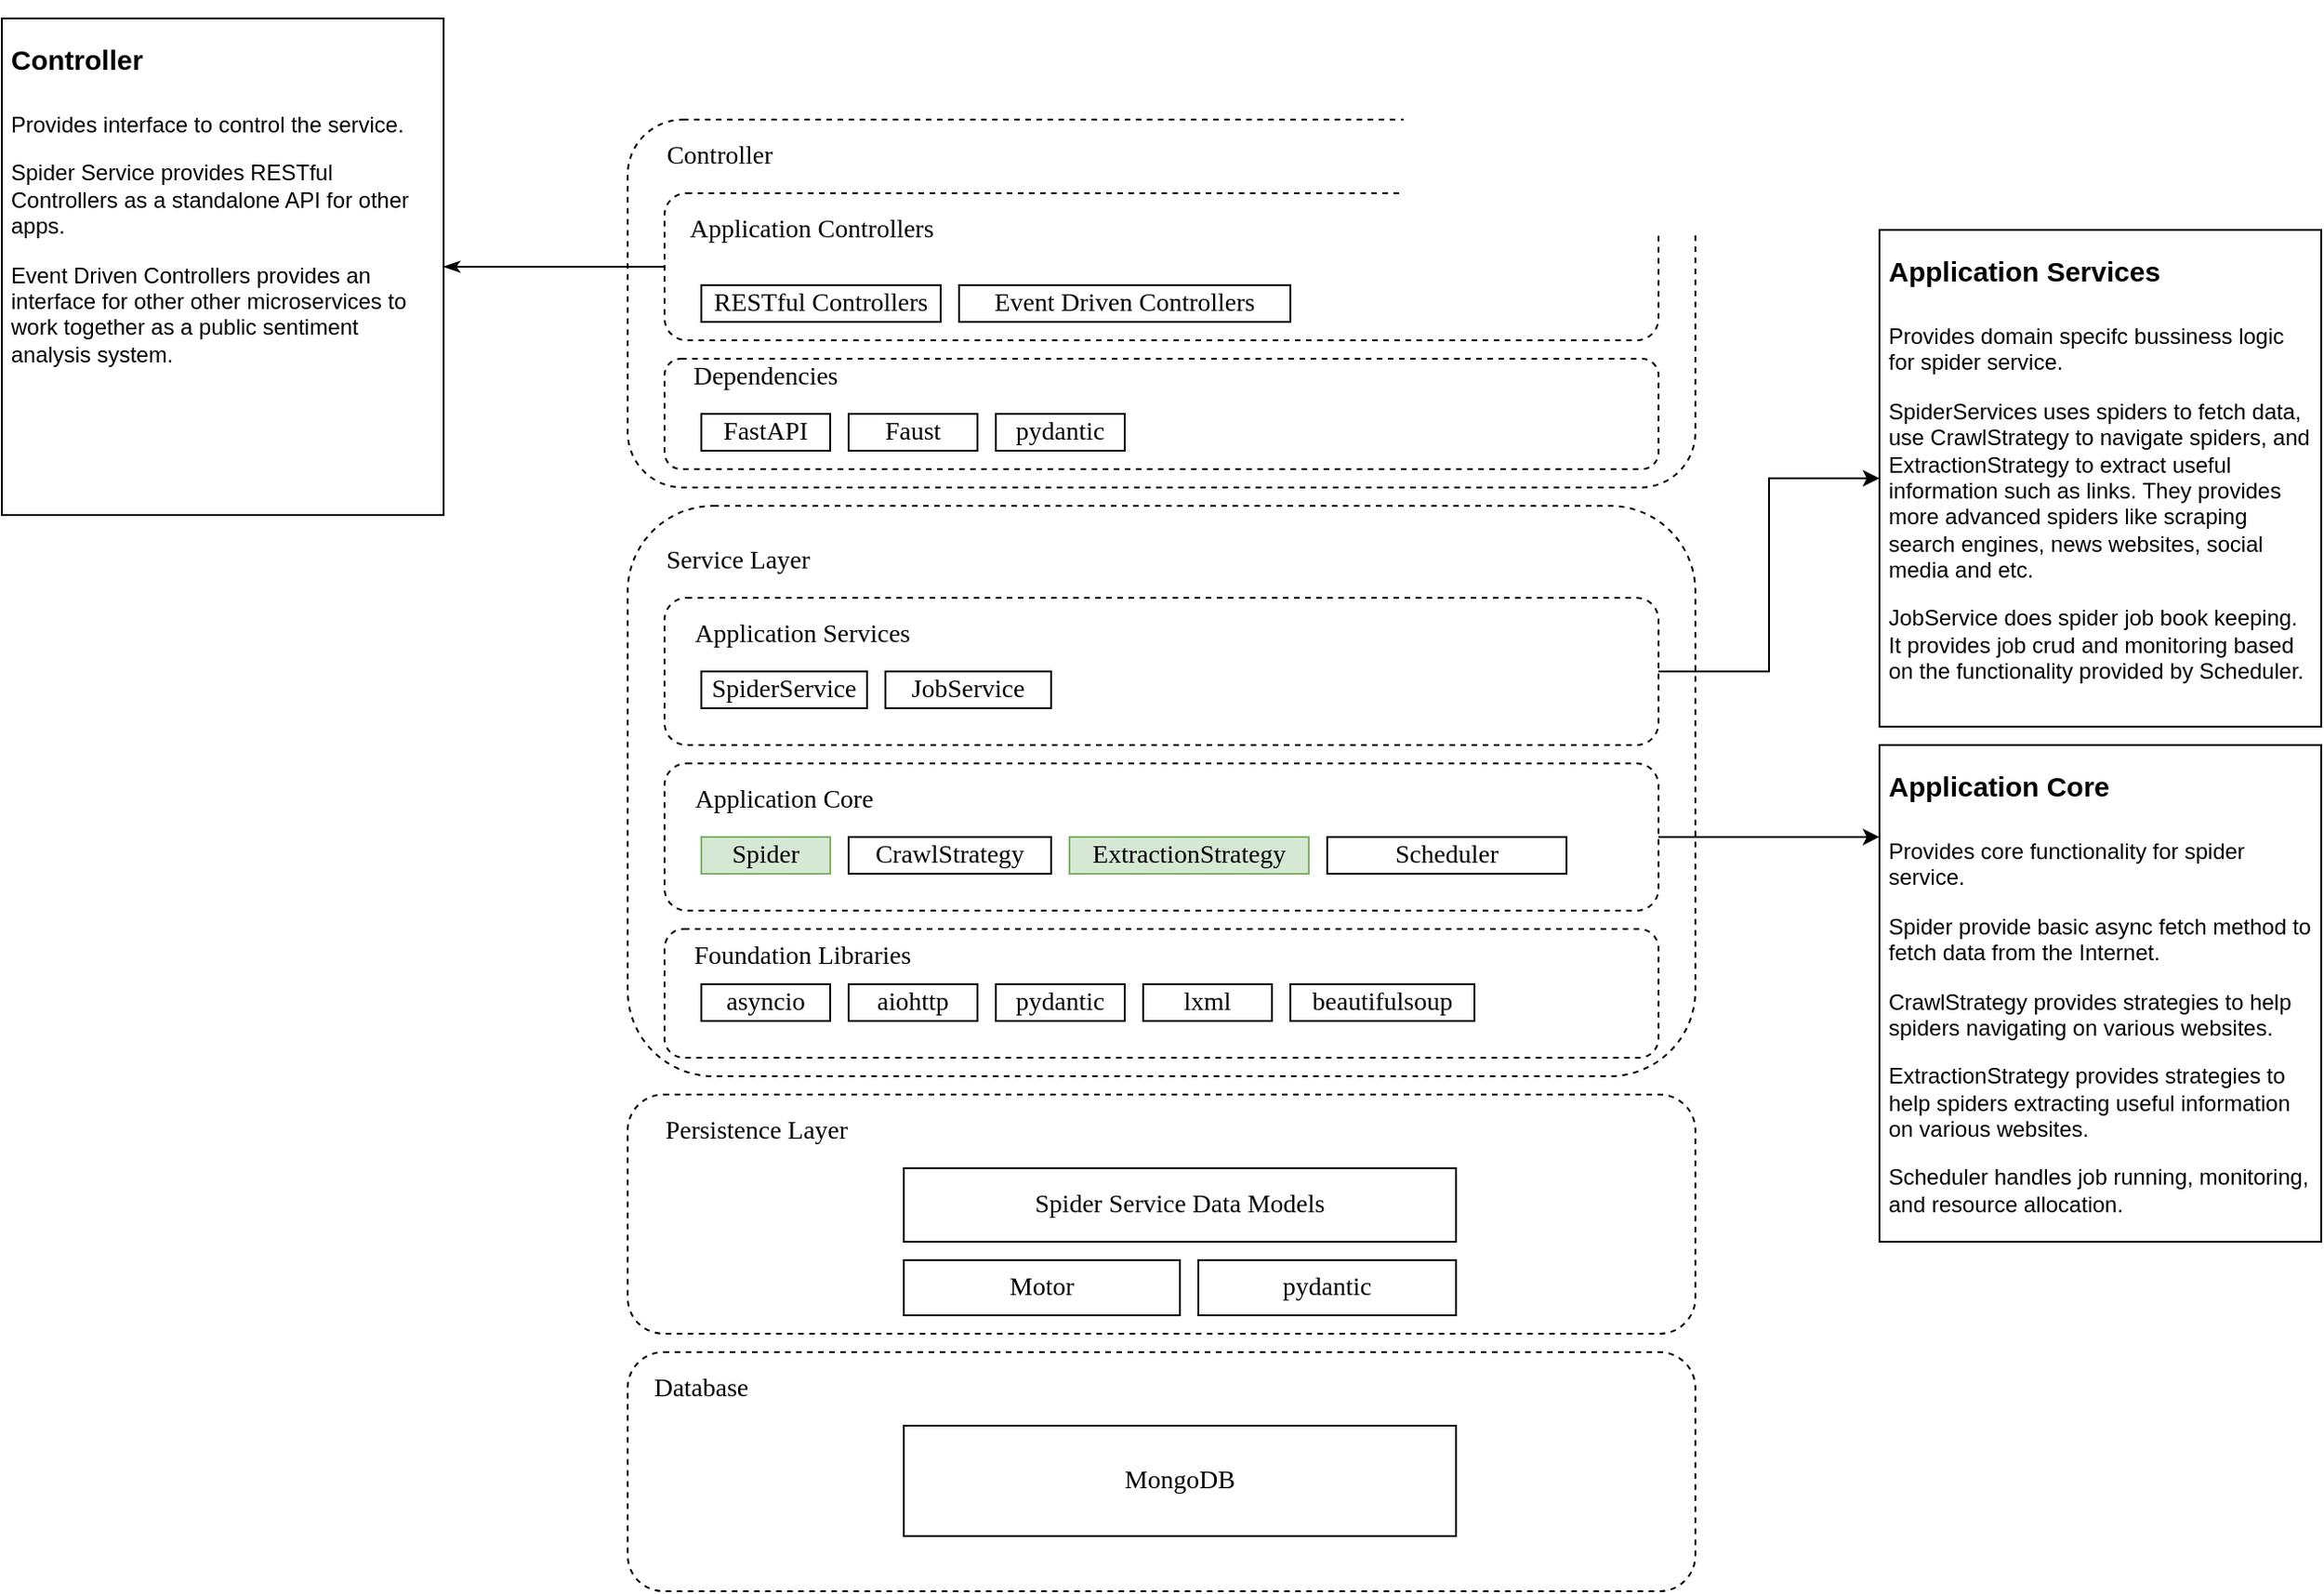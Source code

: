 <mxfile version="14.6.13" type="device" pages="9"><diagram id="WMnNC-VwoqmdMySm30Zk" name="Spider Service Architecture"><mxGraphModel dx="1144" dy="680" grid="1" gridSize="10" guides="1" tooltips="1" connect="1" arrows="1" fold="1" page="1" pageScale="1" pageWidth="1654" pageHeight="1169" math="0" shadow="0"><root><mxCell id="vSHbT7kLvw_0idv-HFV7-0"/><mxCell id="vSHbT7kLvw_0idv-HFV7-1" parent="vSHbT7kLvw_0idv-HFV7-0"/><mxCell id="vSHbT7kLvw_0idv-HFV7-3" value="" style="rounded=1;whiteSpace=wrap;html=1;fontFamily=Lucida Console;fontSize=14;dashed=1;" parent="vSHbT7kLvw_0idv-HFV7-1" vertex="1"><mxGeometry x="410" y="650" width="580" height="130" as="geometry"/></mxCell><mxCell id="vSHbT7kLvw_0idv-HFV7-2" value="Motor" style="rounded=0;whiteSpace=wrap;html=1;fontFamily=Lucida Console;fontSize=14;" parent="vSHbT7kLvw_0idv-HFV7-1" vertex="1"><mxGeometry x="560" y="740" width="150" height="30" as="geometry"/></mxCell><mxCell id="vSHbT7kLvw_0idv-HFV7-4" value="Persistence Layer" style="text;html=1;strokeColor=none;fillColor=none;align=center;verticalAlign=middle;whiteSpace=wrap;rounded=0;dashed=1;fontFamily=Lucida Console;fontSize=14;" parent="vSHbT7kLvw_0idv-HFV7-1" vertex="1"><mxGeometry x="420" y="660" width="120" height="20" as="geometry"/></mxCell><mxCell id="vSHbT7kLvw_0idv-HFV7-5" value="" style="rounded=1;whiteSpace=wrap;html=1;fontFamily=Lucida Console;fontSize=14;dashed=1;" parent="vSHbT7kLvw_0idv-HFV7-1" vertex="1"><mxGeometry x="410" y="790" width="580" height="130" as="geometry"/></mxCell><mxCell id="vSHbT7kLvw_0idv-HFV7-6" value="MongoDB" style="rounded=0;whiteSpace=wrap;html=1;fontFamily=Lucida Console;fontSize=14;" parent="vSHbT7kLvw_0idv-HFV7-1" vertex="1"><mxGeometry x="560" y="830" width="300" height="60" as="geometry"/></mxCell><mxCell id="vSHbT7kLvw_0idv-HFV7-7" value="Database" style="text;html=1;strokeColor=none;fillColor=none;align=center;verticalAlign=middle;whiteSpace=wrap;rounded=0;dashed=1;fontFamily=Lucida Console;fontSize=14;" parent="vSHbT7kLvw_0idv-HFV7-1" vertex="1"><mxGeometry x="390" y="800" width="120" height="20" as="geometry"/></mxCell><mxCell id="vSHbT7kLvw_0idv-HFV7-8" value="" style="rounded=1;whiteSpace=wrap;html=1;fontFamily=Lucida Console;fontSize=14;dashed=1;" parent="vSHbT7kLvw_0idv-HFV7-1" vertex="1"><mxGeometry x="410" y="330" width="580" height="310" as="geometry"/></mxCell><mxCell id="vSHbT7kLvw_0idv-HFV7-9" value="Service Layer" style="text;html=1;strokeColor=none;fillColor=none;align=center;verticalAlign=middle;whiteSpace=wrap;rounded=0;dashed=1;fontFamily=Lucida Console;fontSize=14;" parent="vSHbT7kLvw_0idv-HFV7-1" vertex="1"><mxGeometry x="410" y="350" width="120" height="20" as="geometry"/></mxCell><mxCell id="vSHbT7kLvw_0idv-HFV7-10" value="" style="rounded=1;whiteSpace=wrap;html=1;fontFamily=Lucida Console;fontSize=14;dashed=1;" parent="vSHbT7kLvw_0idv-HFV7-1" vertex="1"><mxGeometry x="430" y="560" width="540" height="70" as="geometry"/></mxCell><mxCell id="vSHbT7kLvw_0idv-HFV7-11" value="Foundation Libraries" style="text;html=1;strokeColor=none;fillColor=none;align=center;verticalAlign=middle;whiteSpace=wrap;rounded=0;dashed=1;fontFamily=Lucida Console;fontSize=14;" parent="vSHbT7kLvw_0idv-HFV7-1" vertex="1"><mxGeometry x="435" y="565" width="140" height="20" as="geometry"/></mxCell><mxCell id="vSHbT7kLvw_0idv-HFV7-12" value="asyncio" style="rounded=0;whiteSpace=wrap;html=1;fontFamily=Lucida Console;fontSize=14;" parent="vSHbT7kLvw_0idv-HFV7-1" vertex="1"><mxGeometry x="450" y="590" width="70" height="20" as="geometry"/></mxCell><mxCell id="vSHbT7kLvw_0idv-HFV7-13" value="aiohttp" style="rounded=0;whiteSpace=wrap;html=1;fontFamily=Lucida Console;fontSize=14;" parent="vSHbT7kLvw_0idv-HFV7-1" vertex="1"><mxGeometry x="530" y="590" width="70" height="20" as="geometry"/></mxCell><mxCell id="vSHbT7kLvw_0idv-HFV7-15" value="pydantic" style="rounded=0;whiteSpace=wrap;html=1;fontFamily=Lucida Console;fontSize=14;" parent="vSHbT7kLvw_0idv-HFV7-1" vertex="1"><mxGeometry x="610" y="590" width="70" height="20" as="geometry"/></mxCell><mxCell id="fXchW6Bw-TuuaoIMR3mY-8" style="edgeStyle=orthogonalEdgeStyle;rounded=0;orthogonalLoop=1;jettySize=auto;html=1;exitX=1;exitY=0.5;exitDx=0;exitDy=0;entryX=0;entryY=0.185;entryDx=0;entryDy=0;entryPerimeter=0;" parent="vSHbT7kLvw_0idv-HFV7-1" source="vSHbT7kLvw_0idv-HFV7-16" target="8kr03e1TSDEuhIvOA7RW-3" edge="1"><mxGeometry relative="1" as="geometry"/></mxCell><mxCell id="vSHbT7kLvw_0idv-HFV7-16" value="" style="rounded=1;whiteSpace=wrap;html=1;fontFamily=Lucida Console;fontSize=14;dashed=1;" parent="vSHbT7kLvw_0idv-HFV7-1" vertex="1"><mxGeometry x="430" y="470" width="540" height="80" as="geometry"/></mxCell><mxCell id="vSHbT7kLvw_0idv-HFV7-17" value="Application Core" style="text;html=1;strokeColor=none;fillColor=none;align=center;verticalAlign=middle;whiteSpace=wrap;rounded=0;dashed=1;fontFamily=Lucida Console;fontSize=14;" parent="vSHbT7kLvw_0idv-HFV7-1" vertex="1"><mxGeometry x="420" y="480" width="150" height="20" as="geometry"/></mxCell><mxCell id="vSHbT7kLvw_0idv-HFV7-18" value="Spider" style="rounded=0;whiteSpace=wrap;html=1;fontFamily=Lucida Console;fontSize=14;fillColor=#d5e8d4;strokeColor=#82b366;" parent="vSHbT7kLvw_0idv-HFV7-1" vertex="1"><mxGeometry x="450" y="510" width="70" height="20" as="geometry"/></mxCell><mxCell id="8kr03e1TSDEuhIvOA7RW-0" value="Spider Service Data Models" style="rounded=0;whiteSpace=wrap;html=1;fontFamily=Lucida Console;fontSize=14;" parent="vSHbT7kLvw_0idv-HFV7-1" vertex="1"><mxGeometry x="560" y="690" width="300" height="40" as="geometry"/></mxCell><mxCell id="8kr03e1TSDEuhIvOA7RW-2" value="pydantic" style="rounded=0;whiteSpace=wrap;html=1;fontFamily=Lucida Console;fontSize=14;" parent="vSHbT7kLvw_0idv-HFV7-1" vertex="1"><mxGeometry x="720" y="740" width="140" height="30" as="geometry"/></mxCell><mxCell id="8kr03e1TSDEuhIvOA7RW-3" value="&lt;h1&gt;&lt;font style=&quot;font-size: 15px&quot;&gt;Application Core&lt;/font&gt;&lt;/h1&gt;&lt;p&gt;Provides core functionality for spider service.&amp;nbsp;&lt;/p&gt;&lt;p&gt;Spider provide basic async fetch method to fetch data from the Internet.&lt;/p&gt;&lt;p&gt;CrawlStrategy provides strategies to help spiders navigating on various websites.&lt;/p&gt;&lt;p&gt;ExtractionStrategy provides strategies to help spiders extracting useful information on various websites.&lt;br&gt;&lt;/p&gt;&lt;p&gt;Scheduler handles job running, monitoring, and resource allocation.&amp;nbsp;&lt;/p&gt;" style="text;html=1;fillColor=none;spacing=5;spacingTop=-20;whiteSpace=wrap;overflow=hidden;rounded=0;strokeColor=#000000;sketch=0;" parent="vSHbT7kLvw_0idv-HFV7-1" vertex="1"><mxGeometry x="1090" y="460" width="240" height="270" as="geometry"/></mxCell><mxCell id="fXchW6Bw-TuuaoIMR3mY-0" value="CrawlStrategy" style="rounded=0;whiteSpace=wrap;html=1;fontFamily=Lucida Console;fontSize=14;" parent="vSHbT7kLvw_0idv-HFV7-1" vertex="1"><mxGeometry x="530" y="510" width="110" height="20" as="geometry"/></mxCell><mxCell id="fXchW6Bw-TuuaoIMR3mY-1" value="lxml" style="rounded=0;whiteSpace=wrap;html=1;fontFamily=Lucida Console;fontSize=14;" parent="vSHbT7kLvw_0idv-HFV7-1" vertex="1"><mxGeometry x="690" y="590" width="70" height="20" as="geometry"/></mxCell><mxCell id="fXchW6Bw-TuuaoIMR3mY-2" value="beautifulsoup" style="rounded=0;whiteSpace=wrap;html=1;fontFamily=Lucida Console;fontSize=14;" parent="vSHbT7kLvw_0idv-HFV7-1" vertex="1"><mxGeometry x="770" y="590" width="100" height="20" as="geometry"/></mxCell><mxCell id="fXchW6Bw-TuuaoIMR3mY-3" value="ExtractionStrategy" style="rounded=0;whiteSpace=wrap;html=1;fontFamily=Lucida Console;fontSize=14;fillColor=#d5e8d4;strokeColor=#82b366;" parent="vSHbT7kLvw_0idv-HFV7-1" vertex="1"><mxGeometry x="650" y="510" width="130" height="20" as="geometry"/></mxCell><mxCell id="fXchW6Bw-TuuaoIMR3mY-11" style="edgeStyle=orthogonalEdgeStyle;rounded=0;orthogonalLoop=1;jettySize=auto;html=1;" parent="vSHbT7kLvw_0idv-HFV7-1" source="fXchW6Bw-TuuaoIMR3mY-4" target="fXchW6Bw-TuuaoIMR3mY-7" edge="1"><mxGeometry relative="1" as="geometry"/></mxCell><mxCell id="fXchW6Bw-TuuaoIMR3mY-4" value="" style="rounded=1;whiteSpace=wrap;html=1;fontFamily=Lucida Console;fontSize=14;dashed=1;" parent="vSHbT7kLvw_0idv-HFV7-1" vertex="1"><mxGeometry x="430" y="380" width="540" height="80" as="geometry"/></mxCell><mxCell id="fXchW6Bw-TuuaoIMR3mY-5" value="Application Services" style="text;html=1;strokeColor=none;fillColor=none;align=center;verticalAlign=middle;whiteSpace=wrap;rounded=0;dashed=1;fontFamily=Lucida Console;fontSize=14;" parent="vSHbT7kLvw_0idv-HFV7-1" vertex="1"><mxGeometry x="430" y="390" width="150" height="20" as="geometry"/></mxCell><mxCell id="fXchW6Bw-TuuaoIMR3mY-6" value="SpiderService" style="rounded=0;whiteSpace=wrap;html=1;fontFamily=Lucida Console;fontSize=14;" parent="vSHbT7kLvw_0idv-HFV7-1" vertex="1"><mxGeometry x="450" y="420" width="90" height="20" as="geometry"/></mxCell><mxCell id="fXchW6Bw-TuuaoIMR3mY-7" value="&lt;h1&gt;&lt;font style=&quot;font-size: 15px&quot;&gt;Application Services&lt;/font&gt;&lt;/h1&gt;&lt;p&gt;Provides domain specifc bussiness logic for spider service.&amp;nbsp;&lt;/p&gt;&lt;p&gt;SpiderServices uses spiders to fetch data, use CrawlStrategy to navigate spiders, and ExtractionStrategy to extract useful information such as links. They provides more advanced spiders like scraping search engines, news websites, social media and etc.&lt;/p&gt;&lt;p&gt;JobService does spider job book keeping. It provides job crud and monitoring based on the functionality provided by Scheduler.&lt;/p&gt;" style="text;html=1;fillColor=none;spacing=5;spacingTop=-20;whiteSpace=wrap;overflow=hidden;rounded=0;strokeColor=#000000;sketch=0;align=left;" parent="vSHbT7kLvw_0idv-HFV7-1" vertex="1"><mxGeometry x="1090" y="180" width="240" height="270" as="geometry"/></mxCell><mxCell id="fXchW6Bw-TuuaoIMR3mY-9" value="" style="rounded=1;whiteSpace=wrap;html=1;fontFamily=Lucida Console;fontSize=14;dashed=1;" parent="vSHbT7kLvw_0idv-HFV7-1" vertex="1"><mxGeometry x="410" y="120" width="580" height="200" as="geometry"/></mxCell><mxCell id="fXchW6Bw-TuuaoIMR3mY-10" value="Controller" style="text;html=1;strokeColor=none;fillColor=none;align=center;verticalAlign=middle;whiteSpace=wrap;rounded=0;dashed=1;fontFamily=Lucida Console;fontSize=14;" parent="vSHbT7kLvw_0idv-HFV7-1" vertex="1"><mxGeometry x="400" y="130" width="120" height="20" as="geometry"/></mxCell><mxCell id="fXchW6Bw-TuuaoIMR3mY-12" value="" style="rounded=1;whiteSpace=wrap;html=1;fontFamily=Lucida Console;fontSize=14;dashed=1;" parent="vSHbT7kLvw_0idv-HFV7-1" vertex="1"><mxGeometry x="430" y="250" width="540" height="60" as="geometry"/></mxCell><mxCell id="fXchW6Bw-TuuaoIMR3mY-13" value="Dependencies" style="text;html=1;strokeColor=none;fillColor=none;align=center;verticalAlign=middle;whiteSpace=wrap;rounded=0;dashed=1;fontFamily=Lucida Console;fontSize=14;" parent="vSHbT7kLvw_0idv-HFV7-1" vertex="1"><mxGeometry x="435" y="250" width="100" height="20" as="geometry"/></mxCell><mxCell id="fXchW6Bw-TuuaoIMR3mY-14" value="FastAPI" style="rounded=0;whiteSpace=wrap;html=1;fontFamily=Lucida Console;fontSize=14;" parent="vSHbT7kLvw_0idv-HFV7-1" vertex="1"><mxGeometry x="450" y="280" width="70" height="20" as="geometry"/></mxCell><mxCell id="fXchW6Bw-TuuaoIMR3mY-15" value="Faust" style="rounded=0;whiteSpace=wrap;html=1;fontFamily=Lucida Console;fontSize=14;" parent="vSHbT7kLvw_0idv-HFV7-1" vertex="1"><mxGeometry x="530" y="280" width="70" height="20" as="geometry"/></mxCell><mxCell id="bN8cdWNtTK9pjiHnXYHT-2" style="edgeStyle=orthogonalEdgeStyle;rounded=0;orthogonalLoop=1;jettySize=auto;html=1;exitX=0;exitY=0.5;exitDx=0;exitDy=0;startArrow=none;startFill=0;endArrow=classicThin;endFill=1;" parent="vSHbT7kLvw_0idv-HFV7-1" source="fXchW6Bw-TuuaoIMR3mY-16" target="bN8cdWNtTK9pjiHnXYHT-0" edge="1"><mxGeometry relative="1" as="geometry"/></mxCell><mxCell id="fXchW6Bw-TuuaoIMR3mY-16" value="" style="rounded=1;whiteSpace=wrap;html=1;fontFamily=Lucida Console;fontSize=14;dashed=1;" parent="vSHbT7kLvw_0idv-HFV7-1" vertex="1"><mxGeometry x="430" y="160" width="540" height="80" as="geometry"/></mxCell><mxCell id="fXchW6Bw-TuuaoIMR3mY-17" value="RESTful Controllers" style="rounded=0;whiteSpace=wrap;html=1;fontFamily=Lucida Console;fontSize=14;" parent="vSHbT7kLvw_0idv-HFV7-1" vertex="1"><mxGeometry x="450" y="210" width="130" height="20" as="geometry"/></mxCell><mxCell id="fXchW6Bw-TuuaoIMR3mY-18" value="Event Driven Controllers" style="rounded=0;whiteSpace=wrap;html=1;fontFamily=Lucida Console;fontSize=14;" parent="vSHbT7kLvw_0idv-HFV7-1" vertex="1"><mxGeometry x="590" y="210" width="180" height="20" as="geometry"/></mxCell><mxCell id="fXchW6Bw-TuuaoIMR3mY-19" value="Application Controllers" style="text;html=1;strokeColor=none;fillColor=none;align=center;verticalAlign=middle;whiteSpace=wrap;rounded=0;dashed=1;fontFamily=Lucida Console;fontSize=14;" parent="vSHbT7kLvw_0idv-HFV7-1" vertex="1"><mxGeometry x="435" y="170" width="150" height="20" as="geometry"/></mxCell><mxCell id="fXchW6Bw-TuuaoIMR3mY-21" style="edgeStyle=orthogonalEdgeStyle;rounded=0;orthogonalLoop=1;jettySize=auto;html=1;exitX=0.5;exitY=1;exitDx=0;exitDy=0;" parent="vSHbT7kLvw_0idv-HFV7-1" source="fXchW6Bw-TuuaoIMR3mY-3" target="fXchW6Bw-TuuaoIMR3mY-3" edge="1"><mxGeometry relative="1" as="geometry"/></mxCell><mxCell id="fXchW6Bw-TuuaoIMR3mY-22" value="JobService" style="rounded=0;whiteSpace=wrap;html=1;fontFamily=Lucida Console;fontSize=14;" parent="vSHbT7kLvw_0idv-HFV7-1" vertex="1"><mxGeometry x="550" y="420" width="90" height="20" as="geometry"/></mxCell><mxCell id="bN8cdWNtTK9pjiHnXYHT-0" value="&lt;h1&gt;&lt;font style=&quot;font-size: 15px&quot;&gt;Controller&lt;/font&gt;&lt;/h1&gt;&lt;p&gt;Provides interface to control the service.&amp;nbsp;&lt;br&gt;&lt;/p&gt;&lt;p&gt;Spider Service provides RESTful Controllers as a standalone API for other apps.&lt;/p&gt;&lt;p&gt;Event Driven Controllers provides an interface for other other microservices to work together as a public sentiment analysis system.&lt;/p&gt;" style="text;html=1;fillColor=none;spacing=5;spacingTop=-20;whiteSpace=wrap;overflow=hidden;rounded=0;strokeColor=#000000;sketch=0;align=left;" parent="vSHbT7kLvw_0idv-HFV7-1" vertex="1"><mxGeometry x="70" y="65" width="240" height="270" as="geometry"/></mxCell><mxCell id="lrgRcYVQJWlSTEoV_AyU-0" value="Scheduler" style="rounded=0;whiteSpace=wrap;html=1;fontFamily=Lucida Console;fontSize=14;" parent="vSHbT7kLvw_0idv-HFV7-1" vertex="1"><mxGeometry x="790" y="510" width="130" height="20" as="geometry"/></mxCell><mxCell id="lrgRcYVQJWlSTEoV_AyU-1" value="pydantic" style="rounded=0;whiteSpace=wrap;html=1;fontFamily=Lucida Console;fontSize=14;" parent="vSHbT7kLvw_0idv-HFV7-1" vertex="1"><mxGeometry x="610" y="280" width="70" height="20" as="geometry"/></mxCell></root></mxGraphModel></diagram><diagram id="bJ-YqPzYI-7KodoNc38s" name="System Architecture"><mxGraphModel dx="1144" dy="680" grid="1" gridSize="10" guides="1" tooltips="1" connect="1" arrows="1" fold="1" page="1" pageScale="1" pageWidth="2336" pageHeight="1654" math="0" shadow="0"><root><mxCell id="PISoZAAVrXwujG1NXk4K-0"/><mxCell id="PISoZAAVrXwujG1NXk4K-1" parent="PISoZAAVrXwujG1NXk4K-0"/><mxCell id="Zg_JYyrPjSWBUFYizl1B-5" value="" style="rounded=1;whiteSpace=wrap;html=1;fontFamily=Microsoft Yahei;fontSize=14;dashed=1;" parent="PISoZAAVrXwujG1NXk4K-1" vertex="1"><mxGeometry x="360" y="510" width="950" height="440" as="geometry"/></mxCell><mxCell id="Zg_JYyrPjSWBUFYizl1B-6" value="服务组件" style="text;html=1;strokeColor=none;fillColor=none;align=center;verticalAlign=middle;whiteSpace=wrap;rounded=0;dashed=1;fontFamily=Microsoft Yahei;fontSize=20;" parent="PISoZAAVrXwujG1NXk4K-1" vertex="1"><mxGeometry x="415" y="530" width="120" height="50" as="geometry"/></mxCell><mxCell id="Zg_JYyrPjSWBUFYizl1B-21" value="" style="rounded=1;whiteSpace=wrap;html=1;fontFamily=Microsoft Yahei;fontSize=14;dashed=1;" parent="PISoZAAVrXwujG1NXk4K-1" vertex="1"><mxGeometry x="420" y="600" width="280" height="120" as="geometry"/></mxCell><mxCell id="Zg_JYyrPjSWBUFYizl1B-22" value="爬虫服务" style="text;html=1;strokeColor=none;fillColor=none;align=center;verticalAlign=middle;whiteSpace=wrap;rounded=0;dashed=1;fontFamily=Microsoft Yahei;fontSize=16;" parent="PISoZAAVrXwujG1NXk4K-1" vertex="1"><mxGeometry x="420" y="610" width="110" height="20" as="geometry"/></mxCell><mxCell id="Zg_JYyrPjSWBUFYizl1B-23" value="&lt;font style=&quot;font-size: 16px&quot;&gt;天气爬虫&lt;/font&gt;" style="rounded=0;whiteSpace=wrap;html=1;fontFamily=Microsoft Yahei;fontSize=14;fillColor=#f5f5f5;strokeColor=#666666;fontColor=#333333;" parent="PISoZAAVrXwujG1NXk4K-1" vertex="1"><mxGeometry x="440" y="640" width="70" height="60" as="geometry"/></mxCell><mxCell id="Zg_JYyrPjSWBUFYizl1B-45" value="&lt;font style=&quot;font-size: 16px&quot;&gt;新闻爬虫&lt;/font&gt;" style="rounded=0;whiteSpace=wrap;html=1;fontFamily=Microsoft Yahei;fontSize=14;fillColor=#f5f5f5;strokeColor=#666666;fontColor=#333333;fontStyle=0;" parent="PISoZAAVrXwujG1NXk4K-1" vertex="1"><mxGeometry x="525" y="640" width="75" height="60" as="geometry"/></mxCell><mxCell id="Zg_JYyrPjSWBUFYizl1B-47" value="&lt;font style=&quot;font-size: 17px&quot;&gt;疫情爬虫&lt;/font&gt;" style="rounded=0;whiteSpace=wrap;html=1;fontFamily=Microsoft Yahei;fontSize=14;fillColor=#f5f5f5;strokeColor=#666666;fontColor=#333333;fontStyle=0" parent="PISoZAAVrXwujG1NXk4K-1" vertex="1"><mxGeometry x="610" y="640" width="80" height="60" as="geometry"/></mxCell><mxCell id="Zg_JYyrPjSWBUFYizl1B-49" value="" style="rounded=1;whiteSpace=wrap;html=1;fontFamily=Microsoft Yahei;fontSize=14;dashed=1;" parent="PISoZAAVrXwujG1NXk4K-1" vertex="1"><mxGeometry x="715" y="600" width="240" height="120" as="geometry"/></mxCell><mxCell id="Zg_JYyrPjSWBUFYizl1B-50" value="&lt;font style=&quot;font-size: 16px&quot;&gt;数据服务&lt;/font&gt;" style="text;html=1;strokeColor=none;fillColor=none;align=center;verticalAlign=middle;whiteSpace=wrap;rounded=0;dashed=1;fontFamily=Microsoft Yahei;fontSize=12;" parent="PISoZAAVrXwujG1NXk4K-1" vertex="1"><mxGeometry x="710" y="610" width="110" height="20" as="geometry"/></mxCell><mxCell id="Zg_JYyrPjSWBUFYizl1B-51" value="天气" style="rounded=0;whiteSpace=wrap;html=1;fontFamily=Microsoft Yahei;fontSize=14;fillColor=#f5f5f5;strokeColor=#666666;fontColor=#333333;" parent="PISoZAAVrXwujG1NXk4K-1" vertex="1"><mxGeometry x="740" y="645" width="90" height="20" as="geometry"/></mxCell><mxCell id="Zg_JYyrPjSWBUFYizl1B-52" value="新闻" style="rounded=0;whiteSpace=wrap;html=1;fontFamily=Microsoft Yahei;fontSize=14;fillColor=#f5f5f5;strokeColor=#666666;fontColor=#333333;" parent="PISoZAAVrXwujG1NXk4K-1" vertex="1"><mxGeometry x="840" y="645" width="90" height="20" as="geometry"/></mxCell><mxCell id="Zg_JYyrPjSWBUFYizl1B-53" value="疫情" style="rounded=0;whiteSpace=wrap;html=1;fontFamily=Microsoft Yahei;fontSize=14;fillColor=#f5f5f5;strokeColor=#666666;fontColor=#333333;" parent="PISoZAAVrXwujG1NXk4K-1" vertex="1"><mxGeometry x="840" y="675" width="90" height="20" as="geometry"/></mxCell><mxCell id="Zg_JYyrPjSWBUFYizl1B-54" value="空气质量" style="rounded=0;whiteSpace=wrap;html=1;fontFamily=Microsoft Yahei;fontSize=14;fillColor=#f5f5f5;strokeColor=#666666;fontColor=#333333;" parent="PISoZAAVrXwujG1NXk4K-1" vertex="1"><mxGeometry x="740" y="675" width="90" height="20" as="geometry"/></mxCell><mxCell id="UhHI5xfc3j3s9Tq-rW_v-13" value="" style="rounded=1;whiteSpace=wrap;html=1;fontFamily=Microsoft Yahei;fontSize=14;dashed=1;" vertex="1" parent="PISoZAAVrXwujG1NXk4K-1"><mxGeometry x="970" y="600" width="240" height="120" as="geometry"/></mxCell><mxCell id="UhHI5xfc3j3s9Tq-rW_v-14" value="&lt;span style=&quot;font-size: 16px&quot;&gt;AI算法服务&lt;/span&gt;" style="text;html=1;strokeColor=none;fillColor=none;align=center;verticalAlign=middle;whiteSpace=wrap;rounded=0;dashed=1;fontFamily=Microsoft Yahei;fontSize=12;" vertex="1" parent="PISoZAAVrXwujG1NXk4K-1"><mxGeometry x="980" y="610" width="110" height="20" as="geometry"/></mxCell><mxCell id="UhHI5xfc3j3s9Tq-rW_v-16" value="&lt;font style=&quot;font-size: 18px&quot;&gt;词云服务&lt;/font&gt;" style="rounded=0;whiteSpace=wrap;html=1;fontFamily=Microsoft Yahei;fontSize=14;fillColor=#f5f5f5;strokeColor=#666666;fontColor=#333333;" vertex="1" parent="PISoZAAVrXwujG1NXk4K-1"><mxGeometry x="1050" y="640" width="90" height="50" as="geometry"/></mxCell><mxCell id="UhHI5xfc3j3s9Tq-rW_v-19" value="" style="group" vertex="1" connectable="0" parent="PISoZAAVrXwujG1NXk4K-1"><mxGeometry x="525" y="740" width="590" height="150" as="geometry"/></mxCell><mxCell id="Zg_JYyrPjSWBUFYizl1B-55" value="" style="rounded=1;whiteSpace=wrap;html=1;fontFamily=Microsoft Yahei;fontSize=14;dashed=1;" parent="UhHI5xfc3j3s9Tq-rW_v-19" vertex="1"><mxGeometry width="161.961" height="150" as="geometry"/></mxCell><mxCell id="Zg_JYyrPjSWBUFYizl1B-35" value="计划任务服务" style="rounded=0;whiteSpace=wrap;html=1;fontFamily=Microsoft Yahei;fontSize=17;fillColor=#f5f5f5;strokeColor=#666666;fontColor=#333333;" parent="UhHI5xfc3j3s9Tq-rW_v-19" vertex="1"><mxGeometry x="11.569" y="16.667" width="138.824" height="116.667" as="geometry"/></mxCell><mxCell id="UhHI5xfc3j3s9Tq-rW_v-0" value="" style="rounded=1;whiteSpace=wrap;html=1;fontFamily=Microsoft Yahei;fontSize=14;dashed=1;" vertex="1" parent="UhHI5xfc3j3s9Tq-rW_v-19"><mxGeometry x="196.668" width="185.098" height="150" as="geometry"/></mxCell><mxCell id="UhHI5xfc3j3s9Tq-rW_v-1" value="项目管理服务" style="rounded=0;whiteSpace=wrap;html=1;fontFamily=Microsoft Yahei;fontSize=17;fillColor=#f5f5f5;strokeColor=#666666;fontColor=#333333;" vertex="1" parent="UhHI5xfc3j3s9Tq-rW_v-19"><mxGeometry x="208.237" y="16.667" width="161.961" height="116.667" as="geometry"/></mxCell><mxCell id="UhHI5xfc3j3s9Tq-rW_v-8" value="" style="rounded=1;whiteSpace=wrap;html=1;fontFamily=Microsoft Yahei;fontSize=14;dashed=1;" vertex="1" parent="UhHI5xfc3j3s9Tq-rW_v-19"><mxGeometry x="404.902" width="185.098" height="150" as="geometry"/></mxCell><mxCell id="UhHI5xfc3j3s9Tq-rW_v-9" value="用户中心" style="rounded=0;whiteSpace=wrap;html=1;fontFamily=Microsoft Yahei;fontSize=17;fillColor=#f5f5f5;strokeColor=#666666;fontColor=#333333;" vertex="1" parent="UhHI5xfc3j3s9Tq-rW_v-19"><mxGeometry x="416.471" y="16.667" width="161.961" height="116.667" as="geometry"/></mxCell></root></mxGraphModel></diagram><diagram id="C5RBs43oDa-KdzZeNtuy" name="Spider UML"><mxGraphModel dx="1144" dy="680" grid="1" gridSize="10" guides="1" tooltips="1" connect="1" arrows="1" fold="1" page="1" pageScale="1" pageWidth="2336" pageHeight="1654" math="0" shadow="0"><root><mxCell id="WIyWlLk6GJQsqaUBKTNV-0"/><mxCell id="WIyWlLk6GJQsqaUBKTNV-1" parent="WIyWlLk6GJQsqaUBKTNV-0"/><mxCell id="cC_xFphxBgsmcGYlHp3M-4" value="Spider" style="swimlane;fontStyle=1;align=center;verticalAlign=top;childLayout=stackLayout;horizontal=1;startSize=26;horizontalStack=0;resizeParent=1;resizeParentMax=0;resizeLast=0;collapsible=1;marginBottom=0;fontFamily=Consolas;fontSize=16;fontSource=https%3A%2F%2Ffonts.googleapis.com%2Fcss%3Ffamily%3DConsolas;" parent="WIyWlLk6GJQsqaUBKTNV-1" vertex="1"><mxGeometry x="310" y="430" width="500" height="112" as="geometry"/></mxCell><mxCell id="cC_xFphxBgsmcGYlHp3M-10" value="+ request_client: BaseRequestClient" style="text;strokeColor=none;fillColor=none;align=left;verticalAlign=top;spacingLeft=4;spacingRight=4;overflow=hidden;rotatable=0;points=[[0,0.5],[1,0.5]];portConstraint=eastwest;fontFamily=Consolas;fontSource=https%3A%2F%2Ffonts.googleapis.com%2Fcss%3Ffamily%3DConsolas;fontSize=16;" parent="cC_xFphxBgsmcGYlHp3M-4" vertex="1"><mxGeometry y="26" width="500" height="26" as="geometry"/></mxCell><mxCell id="cC_xFphxBgsmcGYlHp3M-5" value="+ url: str" style="text;strokeColor=none;fillColor=none;align=left;verticalAlign=top;spacingLeft=4;spacingRight=4;overflow=hidden;rotatable=0;points=[[0,0.5],[1,0.5]];portConstraint=eastwest;fontFamily=Consolas;fontSource=https%3A%2F%2Ffonts.googleapis.com%2Fcss%3Ffamily%3DConsolas;fontSize=16;" parent="cC_xFphxBgsmcGYlHp3M-4" vertex="1"><mxGeometry y="52" width="500" height="26" as="geometry"/></mxCell><mxCell id="cC_xFphxBgsmcGYlHp3M-6" value="" style="line;strokeWidth=1;fillColor=none;align=left;verticalAlign=middle;spacingTop=-1;spacingLeft=3;spacingRight=3;rotatable=0;labelPosition=right;points=[];portConstraint=eastwest;fontFamily=Consolas;fontSource=https%3A%2F%2Ffonts.googleapis.com%2Fcss%3Ffamily%3DConsolas;fontSize=16;" parent="cC_xFphxBgsmcGYlHp3M-4" vertex="1"><mxGeometry y="78" width="500" height="8" as="geometry"/></mxCell><mxCell id="cC_xFphxBgsmcGYlHp3M-7" value="+ async fetch(url: str, params: dict): Tuple[str, str]" style="text;strokeColor=none;fillColor=none;align=left;verticalAlign=top;spacingLeft=4;spacingRight=4;overflow=hidden;rotatable=0;points=[[0,0.5],[1,0.5]];portConstraint=eastwest;fontFamily=Consolas;fontSource=https%3A%2F%2Ffonts.googleapis.com%2Fcss%3Ffamily%3DConsolas;fontSize=16;" parent="cC_xFphxBgsmcGYlHp3M-4" vertex="1"><mxGeometry y="86" width="500" height="26" as="geometry"/></mxCell><mxCell id="cC_xFphxBgsmcGYlHp3M-8" value="" style="endArrow=blockThin;endSize=16;endFill=0;html=1;fontFamily=Consolas;fontSize=16;exitX=0.5;exitY=0;exitDx=0;exitDy=0;dashed=1;fontSource=https%3A%2F%2Ffonts.googleapis.com%2Fcss%3Ffamily%3DConsolas;entryX=0.5;entryY=1;entryDx=0;entryDy=0;" parent="WIyWlLk6GJQsqaUBKTNV-1" source="cC_xFphxBgsmcGYlHp3M-4" target="cC_xFphxBgsmcGYlHp3M-39" edge="1"><mxGeometry width="160" relative="1" as="geometry"><mxPoint x="360" y="600" as="sourcePoint"/><mxPoint x="600" y="400" as="targetPoint"/></mxGeometry></mxCell><mxCell id="cC_xFphxBgsmcGYlHp3M-15" value="1" style="endArrow=open;html=1;endSize=12;startArrow=diamondThin;startSize=14;startFill=1;align=left;verticalAlign=bottom;dashed=1;fontFamily=Consolas;fontSize=16;entryX=0;entryY=0.25;entryDx=0;entryDy=0;exitX=1;exitY=0.5;exitDx=0;exitDy=0;fontSource=https%3A%2F%2Ffonts.googleapis.com%2Fcss%3Ffamily%3DConsolas;" parent="WIyWlLk6GJQsqaUBKTNV-1" source="cC_xFphxBgsmcGYlHp3M-10" target="cC_xFphxBgsmcGYlHp3M-25" edge="1"><mxGeometry x="-1" y="3" relative="1" as="geometry"><mxPoint x="640" y="500" as="sourcePoint"/><mxPoint x="750" y="455" as="targetPoint"/></mxGeometry></mxCell><mxCell id="cC_xFphxBgsmcGYlHp3M-25" value="&lt;p style=&quot;margin: 4px 0px 0px; text-align: center; font-size: 16px;&quot;&gt;&lt;i style=&quot;font-size: 16px;&quot;&gt;&amp;lt;&amp;lt;Interface&amp;gt;&amp;gt;&lt;/i&gt;&lt;br style=&quot;font-size: 16px;&quot;&gt;&lt;b style=&quot;font-size: 16px;&quot;&gt;BaseRequestClient&lt;/b&gt;&lt;/p&gt;&lt;hr style=&quot;font-size: 16px;&quot;&gt;&lt;p style=&quot;margin: 0px 0px 0px 4px; font-size: 16px;&quot;&gt;+ abstract get(url: str, params: dict)&lt;br style=&quot;font-size: 16px;&quot;&gt;&lt;/p&gt;" style="verticalAlign=top;align=left;overflow=fill;fontSize=16;fontFamily=Consolas;html=1;fontSource=https%3A%2F%2Ffonts.googleapis.com%2Fcss%3Ffamily%3DConsolas;" parent="WIyWlLk6GJQsqaUBKTNV-1" vertex="1"><mxGeometry x="890" y="444" width="340" height="98" as="geometry"/></mxCell><mxCell id="cC_xFphxBgsmcGYlHp3M-26" value="RequestClient" style="swimlane;fontStyle=1;align=center;verticalAlign=top;childLayout=stackLayout;horizontal=1;startSize=26;horizontalStack=0;resizeParent=1;resizeParentMax=0;resizeLast=0;collapsible=1;marginBottom=0;fontFamily=Consolas;fontSource=https%3A%2F%2Ffonts.googleapis.com%2Fcss%3Ffamily%3DConsolas;fontSize=14;" parent="WIyWlLk6GJQsqaUBKTNV-1" vertex="1"><mxGeometry x="700" y="654" width="360" height="112" as="geometry"/></mxCell><mxCell id="cC_xFphxBgsmcGYlHp3M-27" value="+ client: Aiohttp.ClientSession" style="text;strokeColor=none;fillColor=none;align=left;verticalAlign=top;spacingLeft=4;spacingRight=4;overflow=hidden;rotatable=0;points=[[0,0.5],[1,0.5]];portConstraint=eastwest;fontSize=14;fontFamily=Consolas;fontSource=https%3A%2F%2Ffonts.googleapis.com%2Fcss%3Ffamily%3DConsolas;" parent="cC_xFphxBgsmcGYlHp3M-26" vertex="1"><mxGeometry y="26" width="360" height="26" as="geometry"/></mxCell><mxCell id="cC_xFphxBgsmcGYlHp3M-28" value="" style="line;strokeWidth=1;fillColor=none;align=left;verticalAlign=middle;spacingTop=-1;spacingLeft=3;spacingRight=3;rotatable=0;labelPosition=right;points=[];portConstraint=eastwest;fontSize=14;fontFamily=Consolas;fontSource=https%3A%2F%2Ffonts.googleapis.com%2Fcss%3Ffamily%3DConsolas;" parent="cC_xFphxBgsmcGYlHp3M-26" vertex="1"><mxGeometry y="52" width="360" height="8" as="geometry"/></mxCell><mxCell id="cC_xFphxBgsmcGYlHp3M-29" value="+ async get(url: str, param:dict)" style="text;strokeColor=none;fillColor=none;align=left;verticalAlign=top;spacingLeft=4;spacingRight=4;overflow=hidden;rotatable=0;points=[[0,0.5],[1,0.5]];portConstraint=eastwest;fontSize=14;fontFamily=Consolas;fontSource=https%3A%2F%2Ffonts.googleapis.com%2Fcss%3Ffamily%3DConsolas;" parent="cC_xFphxBgsmcGYlHp3M-26" vertex="1"><mxGeometry y="60" width="360" height="26" as="geometry"/></mxCell><mxCell id="cC_xFphxBgsmcGYlHp3M-42" value="+ async close()" style="text;strokeColor=none;fillColor=none;align=left;verticalAlign=top;spacingLeft=4;spacingRight=4;overflow=hidden;rotatable=0;points=[[0,0.5],[1,0.5]];portConstraint=eastwest;fontSize=14;fontFamily=Consolas;fontSource=https%3A%2F%2Ffonts.googleapis.com%2Fcss%3Ffamily%3DConsolas;" parent="cC_xFphxBgsmcGYlHp3M-26" vertex="1"><mxGeometry y="86" width="360" height="26" as="geometry"/></mxCell><mxCell id="cC_xFphxBgsmcGYlHp3M-30" value="AsyncBrowserRequestClient" style="swimlane;fontStyle=1;align=center;verticalAlign=top;childLayout=stackLayout;horizontal=1;startSize=26;horizontalStack=0;resizeParent=1;resizeParentMax=0;resizeLast=0;collapsible=1;marginBottom=0;fontFamily=Consolas;fontSource=https%3A%2F%2Ffonts.googleapis.com%2Fcss%3Ffamily%3DConsolas;fontSize=14;" parent="WIyWlLk6GJQsqaUBKTNV-1" vertex="1"><mxGeometry x="1100" y="650" width="280" height="164" as="geometry"/></mxCell><mxCell id="cC_xFphxBgsmcGYlHp3M-31" value="+ browser" style="text;strokeColor=none;fillColor=none;align=left;verticalAlign=top;spacingLeft=4;spacingRight=4;overflow=hidden;rotatable=0;points=[[0,0.5],[1,0.5]];portConstraint=eastwest;fontSize=14;fontFamily=Consolas;fontSource=https%3A%2F%2Ffonts.googleapis.com%2Fcss%3Ffamily%3DConsolas;" parent="cC_xFphxBgsmcGYlHp3M-30" vertex="1"><mxGeometry y="26" width="280" height="26" as="geometry"/></mxCell><mxCell id="cC_xFphxBgsmcGYlHp3M-40" value="+ header" style="text;strokeColor=none;fillColor=none;align=left;verticalAlign=top;spacingLeft=4;spacingRight=4;overflow=hidden;rotatable=0;points=[[0,0.5],[1,0.5]];portConstraint=eastwest;fontSize=14;fontFamily=Consolas;fontSource=https%3A%2F%2Ffonts.googleapis.com%2Fcss%3Ffamily%3DConsolas;" parent="cC_xFphxBgsmcGYlHp3M-30" vertex="1"><mxGeometry y="52" width="280" height="26" as="geometry"/></mxCell><mxCell id="cC_xFphxBgsmcGYlHp3M-41" value="+ cookies" style="text;strokeColor=none;fillColor=none;align=left;verticalAlign=top;spacingLeft=4;spacingRight=4;overflow=hidden;rotatable=0;points=[[0,0.5],[1,0.5]];portConstraint=eastwest;fontSize=14;fontFamily=Consolas;fontSource=https%3A%2F%2Ffonts.googleapis.com%2Fcss%3Ffamily%3DConsolas;" parent="cC_xFphxBgsmcGYlHp3M-30" vertex="1"><mxGeometry y="78" width="280" height="26" as="geometry"/></mxCell><mxCell id="cC_xFphxBgsmcGYlHp3M-32" value="" style="line;strokeWidth=1;fillColor=none;align=left;verticalAlign=middle;spacingTop=-1;spacingLeft=3;spacingRight=3;rotatable=0;labelPosition=right;points=[];portConstraint=eastwest;fontSize=14;fontFamily=Consolas;fontSource=https%3A%2F%2Ffonts.googleapis.com%2Fcss%3Ffamily%3DConsolas;" parent="cC_xFphxBgsmcGYlHp3M-30" vertex="1"><mxGeometry y="104" width="280" height="8" as="geometry"/></mxCell><mxCell id="cC_xFphxBgsmcGYlHp3M-33" value="+ async get(url: str, param:dict)" style="text;strokeColor=none;fillColor=none;align=left;verticalAlign=top;spacingLeft=4;spacingRight=4;overflow=hidden;rotatable=0;points=[[0,0.5],[1,0.5]];portConstraint=eastwest;fontSize=14;fontFamily=Consolas;fontSource=https%3A%2F%2Ffonts.googleapis.com%2Fcss%3Ffamily%3DConsolas;" parent="cC_xFphxBgsmcGYlHp3M-30" vertex="1"><mxGeometry y="112" width="280" height="26" as="geometry"/></mxCell><mxCell id="cC_xFphxBgsmcGYlHp3M-43" value="+ async close()" style="text;strokeColor=none;fillColor=none;align=left;verticalAlign=top;spacingLeft=4;spacingRight=4;overflow=hidden;rotatable=0;points=[[0,0.5],[1,0.5]];portConstraint=eastwest;fontSize=14;fontFamily=Consolas;fontSource=https%3A%2F%2Ffonts.googleapis.com%2Fcss%3Ffamily%3DConsolas;" parent="cC_xFphxBgsmcGYlHp3M-30" vertex="1"><mxGeometry y="138" width="280" height="26" as="geometry"/></mxCell><mxCell id="cC_xFphxBgsmcGYlHp3M-34" value="" style="endArrow=blockThin;endSize=16;endFill=0;html=1;fontFamily=Consolas;fontSize=16;exitX=0.5;exitY=0;exitDx=0;exitDy=0;dashed=1;fontSource=https%3A%2F%2Ffonts.googleapis.com%2Fcss%3Ffamily%3DConsolas;edgeStyle=orthogonalEdgeStyle;entryX=0.5;entryY=1;entryDx=0;entryDy=0;" parent="WIyWlLk6GJQsqaUBKTNV-1" source="cC_xFphxBgsmcGYlHp3M-26" target="cC_xFphxBgsmcGYlHp3M-25" edge="1"><mxGeometry width="160" relative="1" as="geometry"><mxPoint x="1029.5" y="601.01" as="sourcePoint"/><mxPoint x="1030" y="570" as="targetPoint"/><Array as="points"><mxPoint x="990" y="600"/><mxPoint x="1200" y="600"/></Array></mxGeometry></mxCell><mxCell id="cC_xFphxBgsmcGYlHp3M-35" value="" style="endArrow=blockThin;endSize=16;endFill=0;html=1;fontFamily=Consolas;fontSize=16;exitX=0.5;exitY=0;exitDx=0;exitDy=0;dashed=1;fontSource=https%3A%2F%2Ffonts.googleapis.com%2Fcss%3Ffamily%3DConsolas;edgeStyle=orthogonalEdgeStyle;entryX=0.5;entryY=1;entryDx=0;entryDy=0;" parent="WIyWlLk6GJQsqaUBKTNV-1" source="cC_xFphxBgsmcGYlHp3M-30" target="cC_xFphxBgsmcGYlHp3M-25" edge="1"><mxGeometry width="160" relative="1" as="geometry"><mxPoint x="1040" y="660" as="sourcePoint"/><mxPoint x="1200" y="550" as="targetPoint"/><Array as="points"><mxPoint x="1240" y="600"/><mxPoint x="1060" y="600"/></Array></mxGeometry></mxCell><mxCell id="cC_xFphxBgsmcGYlHp3M-36" value="Use" style="endArrow=open;endSize=12;dashed=1;html=1;fontFamily=Consolas;fontSource=https%3A%2F%2Ffonts.googleapis.com%2Fcss%3Ffamily%3DConsolas;fontSize=14;exitX=0;exitY=0.5;exitDx=0;exitDy=0;" parent="WIyWlLk6GJQsqaUBKTNV-1" source="cC_xFphxBgsmcGYlHp3M-27" target="cC_xFphxBgsmcGYlHp3M-37" edge="1"><mxGeometry width="160" relative="1" as="geometry"><mxPoint x="330" y="724" as="sourcePoint"/><mxPoint x="450" y="693" as="targetPoint"/></mxGeometry></mxCell><mxCell id="cC_xFphxBgsmcGYlHp3M-37" value="&lt;p style=&quot;margin: 0px ; margin-top: 6px ; text-align: center&quot;&gt;&lt;b&gt;Aiohttp&lt;/b&gt;&lt;/p&gt;&lt;hr&gt;&lt;p style=&quot;margin: 0px ; margin-left: 8px&quot;&gt;+ ClientSession&lt;/p&gt;" style="align=left;overflow=fill;html=1;dropTarget=0;fontFamily=Consolas;fontSource=https%3A%2F%2Ffonts.googleapis.com%2Fcss%3Ffamily%3DConsolas;fontSize=14;" parent="WIyWlLk6GJQsqaUBKTNV-1" vertex="1"><mxGeometry x="420" y="650" width="180" height="90" as="geometry"/></mxCell><mxCell id="cC_xFphxBgsmcGYlHp3M-38" value="" style="shape=component;jettyWidth=8;jettyHeight=4;" parent="cC_xFphxBgsmcGYlHp3M-37" vertex="1"><mxGeometry x="1" width="20" height="20" relative="1" as="geometry"><mxPoint x="-24" y="4" as="offset"/></mxGeometry></mxCell><mxCell id="cC_xFphxBgsmcGYlHp3M-39" value="&lt;p style=&quot;margin: 0px ; margin-top: 4px ; text-align: center&quot;&gt;&lt;i&gt;&amp;lt;&amp;lt;Interface&amp;gt;&amp;gt;&lt;/i&gt;&lt;br&gt;&lt;b&gt;BaseSpider&lt;/b&gt;&lt;/p&gt;&lt;hr size=&quot;1&quot;&gt;&lt;p style=&quot;margin: 0px ; margin-left: 4px&quot;&gt;&lt;br&gt;&lt;/p&gt;&lt;span style=&quot;font-family: &amp;#34;consolas&amp;#34; ; font-size: 16px&quot;&gt;&amp;nbsp; + abstractmethod fetch(url: str, params: dict)&lt;/span&gt;" style="verticalAlign=top;align=left;overflow=fill;fontSize=12;fontFamily=Helvetica;html=1;fontSource=https%3A%2F%2Ffonts.googleapis.com%2Fcss%3Ffamily%3DConsolas;" parent="WIyWlLk6GJQsqaUBKTNV-1" vertex="1"><mxGeometry x="337.5" y="280" width="445" height="90" as="geometry"/></mxCell><mxCell id="cC_xFphxBgsmcGYlHp3M-44" value="&lt;p style=&quot;margin: 0px ; margin-top: 6px ; text-align: center&quot;&gt;&lt;b&gt;Pyppeteer&lt;/b&gt;&lt;/p&gt;&lt;hr&gt;&lt;p style=&quot;margin: 0px ; margin-left: 8px&quot;&gt;+ launch(browser_path, headless, kwargs)&lt;/p&gt;" style="align=left;overflow=fill;html=1;dropTarget=0;fontFamily=Consolas;fontSource=https%3A%2F%2Ffonts.googleapis.com%2Fcss%3Ffamily%3DConsolas;fontSize=14;" parent="WIyWlLk6GJQsqaUBKTNV-1" vertex="1"><mxGeometry x="1480" y="644" width="330" height="90" as="geometry"/></mxCell><mxCell id="cC_xFphxBgsmcGYlHp3M-45" value="" style="shape=component;jettyWidth=8;jettyHeight=4;" parent="cC_xFphxBgsmcGYlHp3M-44" vertex="1"><mxGeometry x="1" width="20" height="20" relative="1" as="geometry"><mxPoint x="-24" y="4" as="offset"/></mxGeometry></mxCell><mxCell id="cC_xFphxBgsmcGYlHp3M-46" value="Use" style="endArrow=open;endSize=12;dashed=1;html=1;fontFamily=Consolas;fontSource=https%3A%2F%2Ffonts.googleapis.com%2Fcss%3Ffamily%3DConsolas;fontSize=14;exitX=1;exitY=0.5;exitDx=0;exitDy=0;entryX=0;entryY=0.5;entryDx=0;entryDy=0;" parent="WIyWlLk6GJQsqaUBKTNV-1" source="cC_xFphxBgsmcGYlHp3M-31" target="cC_xFphxBgsmcGYlHp3M-44" edge="1"><mxGeometry width="160" relative="1" as="geometry"><mxPoint x="1900" y="820" as="sourcePoint"/><mxPoint x="2060" y="820" as="targetPoint"/></mxGeometry></mxCell><mxCell id="cC_xFphxBgsmcGYlHp3M-49" value="«External»&lt;br&gt;&lt;b&gt;Chronium&lt;/b&gt;" style="html=1;dropTarget=0;fontFamily=Consolas;fontSource=https%3A%2F%2Ffonts.googleapis.com%2Fcss%3Ffamily%3DConsolas;fontSize=14;" parent="WIyWlLk6GJQsqaUBKTNV-1" vertex="1"><mxGeometry x="1480" y="780" width="180" height="90" as="geometry"/></mxCell><mxCell id="cC_xFphxBgsmcGYlHp3M-50" value="" style="shape=module;jettyWidth=8;jettyHeight=4;" parent="cC_xFphxBgsmcGYlHp3M-49" vertex="1"><mxGeometry x="1" width="20" height="20" relative="1" as="geometry"><mxPoint x="-27" y="7" as="offset"/></mxGeometry></mxCell><mxCell id="cC_xFphxBgsmcGYlHp3M-51" value="Creates" style="endArrow=open;endSize=12;dashed=1;html=1;fontFamily=Consolas;fontSource=https%3A%2F%2Ffonts.googleapis.com%2Fcss%3Ffamily%3DConsolas;fontSize=14;entryX=0.994;entryY=0.624;entryDx=0;entryDy=0;edgeStyle=orthogonalEdgeStyle;curved=1;entryPerimeter=0;" parent="WIyWlLk6GJQsqaUBKTNV-1" target="cC_xFphxBgsmcGYlHp3M-49" edge="1"><mxGeometry x="0.313" y="-21" width="160" relative="1" as="geometry"><mxPoint x="1810" y="689" as="sourcePoint"/><mxPoint x="1490.0" y="699.0" as="targetPoint"/><Array as="points"><mxPoint x="1870" y="689"/><mxPoint x="1870" y="836"/></Array><mxPoint x="-1" as="offset"/></mxGeometry></mxCell></root></mxGraphModel></diagram><diagram id="2tUFfZ22ExerZs9nYGOq" name="Parser UML"><mxGraphModel dx="1144" dy="680" grid="1" gridSize="10" guides="1" tooltips="1" connect="1" arrows="1" fold="1" page="1" pageScale="1" pageWidth="2336" pageHeight="1654" math="0" shadow="0"><root><mxCell id="piSGeXJNHRg5cw0KpvVd-0"/><mxCell id="piSGeXJNHRg5cw0KpvVd-1" parent="piSGeXJNHRg5cw0KpvVd-0"/><mxCell id="piSGeXJNHRg5cw0KpvVd-3" value="&lt;p style=&quot;margin: 4px 0px 0px ; text-align: center ; font-size: 14px&quot;&gt;&lt;i style=&quot;font-size: 14px&quot;&gt;&amp;lt;&amp;lt;Interface&amp;gt;&amp;gt;&lt;/i&gt;&lt;br style=&quot;font-size: 14px&quot;&gt;&lt;b style=&quot;font-size: 14px&quot;&gt;BaseParsingStrategy&lt;/b&gt;&lt;/p&gt;&lt;hr style=&quot;font-size: 14px&quot;&gt;&lt;p style=&quot;margin: 0px 0px 0px 4px ; font-size: 14px&quot;&gt;+ abstractmethod parse(text, parse_rule)&lt;/p&gt;" style="verticalAlign=top;align=left;overflow=fill;fontSize=14;fontFamily=Consolas;html=1;fontSource=https%3A%2F%2Ffonts.googleapis.com%2Fcss%3Ffamily%3DConsolas;" parent="piSGeXJNHRg5cw0KpvVd-1" vertex="1"><mxGeometry x="900" y="570" width="460" height="80" as="geometry"/></mxCell><mxCell id="piSGeXJNHRg5cw0KpvVd-4" value="HTMLContentParser" style="swimlane;fontStyle=1;align=center;verticalAlign=top;childLayout=stackLayout;horizontal=1;startSize=26;horizontalStack=0;resizeParent=1;resizeParentMax=0;resizeLast=0;collapsible=1;marginBottom=0;fontFamily=Consolas;fontSource=https%3A%2F%2Ffonts.googleapis.com%2Fcss%3Ffamily%3DConsolas;fontSize=14;" parent="piSGeXJNHRg5cw0KpvVd-1" vertex="1"><mxGeometry x="410" y="730" width="330" height="86" as="geometry"/></mxCell><mxCell id="piSGeXJNHRg5cw0KpvVd-5" value="+ parser: ParseDriver" style="text;strokeColor=none;fillColor=none;align=left;verticalAlign=top;spacingLeft=4;spacingRight=4;overflow=hidden;rotatable=0;points=[[0,0.5],[1,0.5]];portConstraint=eastwest;fontFamily=Consolas;fontSource=https%3A%2F%2Ffonts.googleapis.com%2Fcss%3Ffamily%3DConsolas;" parent="piSGeXJNHRg5cw0KpvVd-4" vertex="1"><mxGeometry y="26" width="330" height="26" as="geometry"/></mxCell><mxCell id="piSGeXJNHRg5cw0KpvVd-6" value="" style="line;strokeWidth=1;fillColor=none;align=left;verticalAlign=middle;spacingTop=-1;spacingLeft=3;spacingRight=3;rotatable=0;labelPosition=right;points=[];portConstraint=eastwest;fontFamily=Consolas;fontSource=https%3A%2F%2Ffonts.googleapis.com%2Fcss%3Ffamily%3DConsolas;" parent="piSGeXJNHRg5cw0KpvVd-4" vertex="1"><mxGeometry y="52" width="330" height="8" as="geometry"/></mxCell><mxCell id="piSGeXJNHRg5cw0KpvVd-7" value="+ parse(text, parse_rule) -&gt; List[ParseResult]" style="text;strokeColor=none;fillColor=none;align=left;verticalAlign=top;spacingLeft=4;spacingRight=4;overflow=hidden;rotatable=0;points=[[0,0.5],[1,0.5]];portConstraint=eastwest;fontFamily=Consolas;fontSource=https%3A%2F%2Ffonts.googleapis.com%2Fcss%3Ffamily%3DConsolas;" parent="piSGeXJNHRg5cw0KpvVd-4" vertex="1"><mxGeometry y="60" width="330" height="26" as="geometry"/></mxCell><mxCell id="piSGeXJNHRg5cw0KpvVd-12" value="" style="endArrow=block;dashed=1;endFill=0;endSize=12;html=1;fontFamily=Consolas;fontSource=https%3A%2F%2Ffonts.googleapis.com%2Fcss%3Ffamily%3DConsolas;fontSize=14;entryX=0.5;entryY=1;entryDx=0;entryDy=0;exitX=0.5;exitY=0;exitDx=0;exitDy=0;edgeStyle=orthogonalEdgeStyle;" parent="piSGeXJNHRg5cw0KpvVd-1" source="piSGeXJNHRg5cw0KpvVd-4" target="piSGeXJNHRg5cw0KpvVd-3" edge="1"><mxGeometry width="160" relative="1" as="geometry"><mxPoint x="600" y="890" as="sourcePoint"/><mxPoint x="760" y="890" as="targetPoint"/></mxGeometry></mxCell><mxCell id="piSGeXJNHRg5cw0KpvVd-13" value="ListItemParser" style="swimlane;fontStyle=1;align=center;verticalAlign=top;childLayout=stackLayout;horizontal=1;startSize=26;horizontalStack=0;resizeParent=1;resizeParentMax=0;resizeLast=0;collapsible=1;marginBottom=0;fontFamily=Consolas;fontSource=https%3A%2F%2Ffonts.googleapis.com%2Fcss%3Ffamily%3DConsolas;fontSize=14;" parent="piSGeXJNHRg5cw0KpvVd-1" vertex="1"><mxGeometry x="790" y="730" width="320" height="86" as="geometry"/></mxCell><mxCell id="piSGeXJNHRg5cw0KpvVd-14" value="+ parser: ParseDriver" style="text;strokeColor=none;fillColor=none;align=left;verticalAlign=top;spacingLeft=4;spacingRight=4;overflow=hidden;rotatable=0;points=[[0,0.5],[1,0.5]];portConstraint=eastwest;fontFamily=Consolas;fontSource=https%3A%2F%2Ffonts.googleapis.com%2Fcss%3Ffamily%3DConsolas;" parent="piSGeXJNHRg5cw0KpvVd-13" vertex="1"><mxGeometry y="26" width="320" height="26" as="geometry"/></mxCell><mxCell id="piSGeXJNHRg5cw0KpvVd-15" value="" style="line;strokeWidth=1;fillColor=none;align=left;verticalAlign=middle;spacingTop=-1;spacingLeft=3;spacingRight=3;rotatable=0;labelPosition=right;points=[];portConstraint=eastwest;fontFamily=Consolas;fontSource=https%3A%2F%2Ffonts.googleapis.com%2Fcss%3Ffamily%3DConsolas;" parent="piSGeXJNHRg5cw0KpvVd-13" vertex="1"><mxGeometry y="52" width="320" height="8" as="geometry"/></mxCell><mxCell id="piSGeXJNHRg5cw0KpvVd-16" value="+ parse(text, parse_rule) -&gt; List[ParseResult]" style="text;strokeColor=none;fillColor=none;align=left;verticalAlign=top;spacingLeft=4;spacingRight=4;overflow=hidden;rotatable=0;points=[[0,0.5],[1,0.5]];portConstraint=eastwest;fontFamily=Consolas;fontSource=https%3A%2F%2Ffonts.googleapis.com%2Fcss%3Ffamily%3DConsolas;" parent="piSGeXJNHRg5cw0KpvVd-13" vertex="1"><mxGeometry y="60" width="320" height="26" as="geometry"/></mxCell><mxCell id="piSGeXJNHRg5cw0KpvVd-17" value="" style="endArrow=block;dashed=1;endFill=0;endSize=12;html=1;fontFamily=Consolas;fontSource=https%3A%2F%2Ffonts.googleapis.com%2Fcss%3Ffamily%3DConsolas;fontSize=14;entryX=0.5;entryY=1;entryDx=0;entryDy=0;exitX=0.5;exitY=0;exitDx=0;exitDy=0;edgeStyle=orthogonalEdgeStyle;" parent="piSGeXJNHRg5cw0KpvVd-1" source="piSGeXJNHRg5cw0KpvVd-13" target="piSGeXJNHRg5cw0KpvVd-3" edge="1"><mxGeometry width="160" relative="1" as="geometry"><mxPoint x="640" y="740" as="sourcePoint"/><mxPoint x="1140" y="660" as="targetPoint"/></mxGeometry></mxCell><mxCell id="piSGeXJNHRg5cw0KpvVd-18" value="LinkParser" style="swimlane;fontStyle=1;align=center;verticalAlign=top;childLayout=stackLayout;horizontal=1;startSize=26;horizontalStack=0;resizeParent=1;resizeParentMax=0;resizeLast=0;collapsible=1;marginBottom=0;fontFamily=Consolas;fontSource=https%3A%2F%2Ffonts.googleapis.com%2Fcss%3Ffamily%3DConsolas;fontSize=14;" parent="piSGeXJNHRg5cw0KpvVd-1" vertex="1"><mxGeometry x="1150" y="730" width="360" height="86" as="geometry"/></mxCell><mxCell id="piSGeXJNHRg5cw0KpvVd-19" value="+ parser: ParseDriver" style="text;strokeColor=none;fillColor=none;align=left;verticalAlign=top;spacingLeft=4;spacingRight=4;overflow=hidden;rotatable=0;points=[[0,0.5],[1,0.5]];portConstraint=eastwest;fontFamily=Consolas;fontSource=https%3A%2F%2Ffonts.googleapis.com%2Fcss%3Ffamily%3DConsolas;" parent="piSGeXJNHRg5cw0KpvVd-18" vertex="1"><mxGeometry y="26" width="360" height="26" as="geometry"/></mxCell><mxCell id="piSGeXJNHRg5cw0KpvVd-20" value="" style="line;strokeWidth=1;fillColor=none;align=left;verticalAlign=middle;spacingTop=-1;spacingLeft=3;spacingRight=3;rotatable=0;labelPosition=right;points=[];portConstraint=eastwest;fontFamily=Consolas;fontSource=https%3A%2F%2Ffonts.googleapis.com%2Fcss%3Ffamily%3DConsolas;" parent="piSGeXJNHRg5cw0KpvVd-18" vertex="1"><mxGeometry y="52" width="360" height="8" as="geometry"/></mxCell><mxCell id="piSGeXJNHRg5cw0KpvVd-21" value="+ parse(text, parse_rule) -&gt; List[ParseResult]" style="text;strokeColor=none;fillColor=none;align=left;verticalAlign=top;spacingLeft=4;spacingRight=4;overflow=hidden;rotatable=0;points=[[0,0.5],[1,0.5]];portConstraint=eastwest;fontFamily=Consolas;fontSource=https%3A%2F%2Ffonts.googleapis.com%2Fcss%3Ffamily%3DConsolas;" parent="piSGeXJNHRg5cw0KpvVd-18" vertex="1"><mxGeometry y="60" width="360" height="26" as="geometry"/></mxCell><mxCell id="piSGeXJNHRg5cw0KpvVd-22" value="GeneralNewsParser" style="swimlane;fontStyle=1;align=center;verticalAlign=top;childLayout=stackLayout;horizontal=1;startSize=26;horizontalStack=0;resizeParent=1;resizeParentMax=0;resizeLast=0;collapsible=1;marginBottom=0;fontFamily=Consolas;fontSource=https%3A%2F%2Ffonts.googleapis.com%2Fcss%3Ffamily%3DConsolas;fontSize=14;" parent="piSGeXJNHRg5cw0KpvVd-1" vertex="1"><mxGeometry x="1530" y="730" width="360" height="86" as="geometry"/></mxCell><mxCell id="piSGeXJNHRg5cw0KpvVd-23" value="+ parser: GeneralNewsParseDriver" style="text;strokeColor=none;fillColor=none;align=left;verticalAlign=top;spacingLeft=4;spacingRight=4;overflow=hidden;rotatable=0;points=[[0,0.5],[1,0.5]];portConstraint=eastwest;fontFamily=Consolas;fontSource=https%3A%2F%2Ffonts.googleapis.com%2Fcss%3Ffamily%3DConsolas;" parent="piSGeXJNHRg5cw0KpvVd-22" vertex="1"><mxGeometry y="26" width="360" height="26" as="geometry"/></mxCell><mxCell id="piSGeXJNHRg5cw0KpvVd-24" value="" style="line;strokeWidth=1;fillColor=none;align=left;verticalAlign=middle;spacingTop=-1;spacingLeft=3;spacingRight=3;rotatable=0;labelPosition=right;points=[];portConstraint=eastwest;fontFamily=Consolas;fontSource=https%3A%2F%2Ffonts.googleapis.com%2Fcss%3Ffamily%3DConsolas;" parent="piSGeXJNHRg5cw0KpvVd-22" vertex="1"><mxGeometry y="52" width="360" height="8" as="geometry"/></mxCell><mxCell id="piSGeXJNHRg5cw0KpvVd-25" value="+ parse(text, parse_rule) -&gt; List[ParseResult]" style="text;strokeColor=none;fillColor=none;align=left;verticalAlign=top;spacingLeft=4;spacingRight=4;overflow=hidden;rotatable=0;points=[[0,0.5],[1,0.5]];portConstraint=eastwest;fontFamily=Consolas;fontSource=https%3A%2F%2Ffonts.googleapis.com%2Fcss%3Ffamily%3DConsolas;" parent="piSGeXJNHRg5cw0KpvVd-22" vertex="1"><mxGeometry y="60" width="360" height="26" as="geometry"/></mxCell><mxCell id="piSGeXJNHRg5cw0KpvVd-26" value="" style="endArrow=block;dashed=1;endFill=0;endSize=12;html=1;fontFamily=Consolas;fontSource=https%3A%2F%2Ffonts.googleapis.com%2Fcss%3Ffamily%3DConsolas;fontSize=14;exitX=0.5;exitY=0;exitDx=0;exitDy=0;edgeStyle=orthogonalEdgeStyle;" parent="piSGeXJNHRg5cw0KpvVd-1" source="piSGeXJNHRg5cw0KpvVd-18" edge="1"><mxGeometry width="160" relative="1" as="geometry"><mxPoint x="1010" y="740" as="sourcePoint"/><mxPoint x="1130" y="650" as="targetPoint"/></mxGeometry></mxCell><mxCell id="piSGeXJNHRg5cw0KpvVd-27" value="" style="endArrow=block;dashed=1;endFill=0;endSize=12;html=1;fontFamily=Consolas;fontSource=https%3A%2F%2Ffonts.googleapis.com%2Fcss%3Ffamily%3DConsolas;fontSize=14;edgeStyle=orthogonalEdgeStyle;exitX=0.5;exitY=0;exitDx=0;exitDy=0;entryX=0.5;entryY=1;entryDx=0;entryDy=0;" parent="piSGeXJNHRg5cw0KpvVd-1" source="piSGeXJNHRg5cw0KpvVd-22" target="piSGeXJNHRg5cw0KpvVd-3" edge="1"><mxGeometry width="160" relative="1" as="geometry"><mxPoint x="1590" y="700" as="sourcePoint"/><mxPoint x="1140" y="660" as="targetPoint"/></mxGeometry></mxCell><mxCell id="piSGeXJNHRg5cw0KpvVd-28" value="ParserDriver" style="swimlane;fontStyle=1;align=center;verticalAlign=top;childLayout=stackLayout;horizontal=1;startSize=26;horizontalStack=0;resizeParent=1;resizeParentMax=0;resizeLast=0;collapsible=1;marginBottom=0;fontFamily=Consolas;fontSource=https%3A%2F%2Ffonts.googleapis.com%2Fcss%3Ffamily%3DConsolas;fontSize=14;" parent="piSGeXJNHRg5cw0KpvVd-1" vertex="1"><mxGeometry x="965" y="1180" width="406" height="138" as="geometry"/></mxCell><mxCell id="piSGeXJNHRg5cw0KpvVd-29" value="+ parsed_text: type" style="text;strokeColor=none;fillColor=none;align=left;verticalAlign=top;spacingLeft=4;spacingRight=4;overflow=hidden;rotatable=0;points=[[0,0.5],[1,0.5]];portConstraint=eastwest;fontFamily=Consolas;fontSource=https%3A%2F%2Ffonts.googleapis.com%2Fcss%3Ffamily%3DConsolas;" parent="piSGeXJNHRg5cw0KpvVd-28" vertex="1"><mxGeometry y="26" width="406" height="26" as="geometry"/></mxCell><mxCell id="piSGeXJNHRg5cw0KpvVd-30" value="" style="line;strokeWidth=1;fillColor=none;align=left;verticalAlign=middle;spacingTop=-1;spacingLeft=3;spacingRight=3;rotatable=0;labelPosition=right;points=[];portConstraint=eastwest;fontFamily=Consolas;fontSource=https%3A%2F%2Ffonts.googleapis.com%2Fcss%3Ffamily%3DConsolas;" parent="piSGeXJNHRg5cw0KpvVd-28" vertex="1"><mxGeometry y="52" width="406" height="8" as="geometry"/></mxCell><mxCell id="piSGeXJNHRg5cw0KpvVd-45" value="+ select_element(selector_type, selector_expression)" style="text;strokeColor=none;fillColor=none;align=left;verticalAlign=top;spacingLeft=4;spacingRight=4;overflow=hidden;rotatable=0;points=[[0,0.5],[1,0.5]];portConstraint=eastwest;fontFamily=Consolas;fontSource=https%3A%2F%2Ffonts.googleapis.com%2Fcss%3Ffamily%3DConsolas;" parent="piSGeXJNHRg5cw0KpvVd-28" vertex="1"><mxGeometry y="60" width="406" height="26" as="geometry"/></mxCell><mxCell id="piSGeXJNHRg5cw0KpvVd-31" value="+ select_element_by(selector_type, selector_expression)" style="text;strokeColor=none;fillColor=none;align=left;verticalAlign=top;spacingLeft=4;spacingRight=4;overflow=hidden;rotatable=0;points=[[0,0.5],[1,0.5]];portConstraint=eastwest;fontFamily=Consolas;fontSource=https%3A%2F%2Ffonts.googleapis.com%2Fcss%3Ffamily%3DConsolas;" parent="piSGeXJNHRg5cw0KpvVd-28" vertex="1"><mxGeometry y="86" width="406" height="26" as="geometry"/></mxCell><mxCell id="piSGeXJNHRg5cw0KpvVd-35" value="+ get_element_attributes(elements, attribute_names)" style="text;strokeColor=none;fillColor=none;align=left;verticalAlign=top;spacingLeft=4;spacingRight=4;overflow=hidden;rotatable=0;points=[[0,0.5],[1,0.5]];portConstraint=eastwest;fontFamily=Consolas;fontSource=https%3A%2F%2Ffonts.googleapis.com%2Fcss%3Ffamily%3DConsolas;" parent="piSGeXJNHRg5cw0KpvVd-28" vertex="1"><mxGeometry y="112" width="406" height="26" as="geometry"/></mxCell><mxCell id="piSGeXJNHRg5cw0KpvVd-32" value="1" style="endArrow=open;html=1;endSize=12;startArrow=diamondThin;startSize=14;startFill=1;edgeStyle=orthogonalEdgeStyle;align=left;verticalAlign=bottom;dashed=1;fontFamily=Consolas;fontSource=https%3A%2F%2Ffonts.googleapis.com%2Fcss%3Ffamily%3DConsolas;fontSize=14;exitX=1;exitY=0.5;exitDx=0;exitDy=0;entryX=0.5;entryY=0;entryDx=0;entryDy=0;" parent="piSGeXJNHRg5cw0KpvVd-1" source="piSGeXJNHRg5cw0KpvVd-5" target="piSGeXJNHRg5cw0KpvVd-28" edge="1"><mxGeometry x="-1" y="3" relative="1" as="geometry"><mxPoint x="770" y="950" as="sourcePoint"/><mxPoint x="930" y="950" as="targetPoint"/><Array as="points"><mxPoint x="760" y="769"/><mxPoint x="760" y="950"/><mxPoint x="1168" y="950"/></Array></mxGeometry></mxCell><mxCell id="piSGeXJNHRg5cw0KpvVd-33" value="1" style="endArrow=open;html=1;endSize=12;startArrow=diamondThin;startSize=14;startFill=1;edgeStyle=orthogonalEdgeStyle;align=left;verticalAlign=bottom;dashed=1;fontFamily=Consolas;fontSource=https%3A%2F%2Ffonts.googleapis.com%2Fcss%3Ffamily%3DConsolas;fontSize=14;entryX=0.5;entryY=0;entryDx=0;entryDy=0;exitX=1;exitY=0.5;exitDx=0;exitDy=0;" parent="piSGeXJNHRg5cw0KpvVd-1" source="piSGeXJNHRg5cw0KpvVd-14" target="piSGeXJNHRg5cw0KpvVd-28" edge="1"><mxGeometry x="-1" y="3" relative="1" as="geometry"><mxPoint x="890" y="1010" as="sourcePoint"/><mxPoint x="1050" y="1010" as="targetPoint"/><Array as="points"><mxPoint x="1120" y="769"/><mxPoint x="1120" y="950"/><mxPoint x="1168" y="950"/></Array></mxGeometry></mxCell><mxCell id="piSGeXJNHRg5cw0KpvVd-34" value="1" style="endArrow=open;html=1;endSize=12;startArrow=diamondThin;startSize=14;startFill=1;edgeStyle=orthogonalEdgeStyle;align=left;verticalAlign=bottom;dashed=1;fontFamily=Consolas;fontSource=https%3A%2F%2Ffonts.googleapis.com%2Fcss%3Ffamily%3DConsolas;fontSize=14;entryX=0.5;entryY=0;entryDx=0;entryDy=0;" parent="piSGeXJNHRg5cw0KpvVd-1" source="piSGeXJNHRg5cw0KpvVd-19" target="piSGeXJNHRg5cw0KpvVd-28" edge="1"><mxGeometry x="-1" y="3" relative="1" as="geometry"><mxPoint x="1330" y="950" as="sourcePoint"/><mxPoint x="1490" y="950" as="targetPoint"/><Array as="points"><mxPoint x="1520" y="769"/><mxPoint x="1520" y="950"/><mxPoint x="1168" y="950"/></Array></mxGeometry></mxCell><mxCell id="piSGeXJNHRg5cw0KpvVd-36" value="GeneralNewsParserDriver" style="swimlane;fontStyle=1;align=center;verticalAlign=top;childLayout=stackLayout;horizontal=1;startSize=26;horizontalStack=0;resizeParent=1;resizeParentMax=0;resizeLast=0;collapsible=1;marginBottom=0;fontFamily=Consolas;fontSource=https%3A%2F%2Ffonts.googleapis.com%2Fcss%3Ffamily%3DConsolas;fontSize=14;" parent="piSGeXJNHRg5cw0KpvVd-1" vertex="1"><mxGeometry x="1490" y="1180" width="406" height="112" as="geometry"/></mxCell><mxCell id="piSGeXJNHRg5cw0KpvVd-37" value="+ parsed_text: type" style="text;strokeColor=none;fillColor=none;align=left;verticalAlign=top;spacingLeft=4;spacingRight=4;overflow=hidden;rotatable=0;points=[[0,0.5],[1,0.5]];portConstraint=eastwest;fontFamily=Consolas;fontSource=https%3A%2F%2Ffonts.googleapis.com%2Fcss%3Ffamily%3DConsolas;" parent="piSGeXJNHRg5cw0KpvVd-36" vertex="1"><mxGeometry y="26" width="406" height="26" as="geometry"/></mxCell><mxCell id="piSGeXJNHRg5cw0KpvVd-38" value="" style="line;strokeWidth=1;fillColor=none;align=left;verticalAlign=middle;spacingTop=-1;spacingLeft=3;spacingRight=3;rotatable=0;labelPosition=right;points=[];portConstraint=eastwest;fontFamily=Consolas;fontSource=https%3A%2F%2Ffonts.googleapis.com%2Fcss%3Ffamily%3DConsolas;" parent="piSGeXJNHRg5cw0KpvVd-36" vertex="1"><mxGeometry y="52" width="406" height="8" as="geometry"/></mxCell><mxCell id="piSGeXJNHRg5cw0KpvVd-39" value="+ select_element(selector_type, selector_expression)" style="text;strokeColor=none;fillColor=none;align=left;verticalAlign=top;spacingLeft=4;spacingRight=4;overflow=hidden;rotatable=0;points=[[0,0.5],[1,0.5]];portConstraint=eastwest;fontFamily=Consolas;fontSource=https%3A%2F%2Ffonts.googleapis.com%2Fcss%3Ffamily%3DConsolas;" parent="piSGeXJNHRg5cw0KpvVd-36" vertex="1"><mxGeometry y="60" width="406" height="26" as="geometry"/></mxCell><mxCell id="piSGeXJNHRg5cw0KpvVd-40" value="+ get_element_attributes(elements, attribute_names)" style="text;strokeColor=none;fillColor=none;align=left;verticalAlign=top;spacingLeft=4;spacingRight=4;overflow=hidden;rotatable=0;points=[[0,0.5],[1,0.5]];portConstraint=eastwest;fontFamily=Consolas;fontSource=https%3A%2F%2Ffonts.googleapis.com%2Fcss%3Ffamily%3DConsolas;" parent="piSGeXJNHRg5cw0KpvVd-36" vertex="1"><mxGeometry y="86" width="406" height="26" as="geometry"/></mxCell><mxCell id="piSGeXJNHRg5cw0KpvVd-41" value="«Module»&lt;br&gt;&lt;b&gt;GeneralNewsExtractor&lt;/b&gt;" style="html=1;dropTarget=0;fontFamily=Consolas;fontSource=https%3A%2F%2Ffonts.googleapis.com%2Fcss%3Ffamily%3DConsolas;fontSize=14;" parent="piSGeXJNHRg5cw0KpvVd-1" vertex="1"><mxGeometry x="1330" y="980" width="180" height="90" as="geometry"/></mxCell><mxCell id="piSGeXJNHRg5cw0KpvVd-42" value="" style="shape=module;jettyWidth=8;jettyHeight=4;" parent="piSGeXJNHRg5cw0KpvVd-41" vertex="1"><mxGeometry x="1" width="20" height="20" relative="1" as="geometry"><mxPoint x="-27" y="7" as="offset"/></mxGeometry></mxCell><mxCell id="piSGeXJNHRg5cw0KpvVd-43" value="&amp;lt;&amp;lt;Mixin&amp;gt;&amp;gt;" style="endArrow=none;dashed=1;endFill=0;endSize=12;html=1;fontFamily=Consolas;fontSource=https%3A%2F%2Ffonts.googleapis.com%2Fcss%3Ffamily%3DConsolas;fontSize=14;exitX=0.5;exitY=1;exitDx=0;exitDy=0;edgeStyle=orthogonalEdgeStyle;entryX=0.5;entryY=0;entryDx=0;entryDy=0;" parent="piSGeXJNHRg5cw0KpvVd-1" source="piSGeXJNHRg5cw0KpvVd-41" target="piSGeXJNHRg5cw0KpvVd-28" edge="1"><mxGeometry width="160" relative="1" as="geometry"><mxPoint x="1270" y="1360" as="sourcePoint"/><mxPoint x="1170" y="1180" as="targetPoint"/><Array as="points"><mxPoint x="1420" y="1100"/><mxPoint x="1168" y="1100"/></Array></mxGeometry></mxCell><mxCell id="piSGeXJNHRg5cw0KpvVd-44" value="&amp;lt;&amp;lt;Mixin&amp;gt;&amp;gt;" style="endArrow=none;dashed=1;endFill=0;endSize=12;html=1;fontFamily=Consolas;fontSource=https%3A%2F%2Ffonts.googleapis.com%2Fcss%3Ffamily%3DConsolas;fontSize=14;edgeStyle=orthogonalEdgeStyle;entryX=0.5;entryY=0;entryDx=0;entryDy=0;exitX=0.5;exitY=1;exitDx=0;exitDy=0;startArrow=block;startFill=0;" parent="piSGeXJNHRg5cw0KpvVd-1" source="piSGeXJNHRg5cw0KpvVd-41" target="piSGeXJNHRg5cw0KpvVd-36" edge="1"><mxGeometry width="160" relative="1" as="geometry"><mxPoint x="1420" y="1080" as="sourcePoint"/><mxPoint x="1178" y="1190" as="targetPoint"/><Array as="points"><mxPoint x="1420" y="1100"/><mxPoint x="1693" y="1100"/></Array></mxGeometry></mxCell><mxCell id="piSGeXJNHRg5cw0KpvVd-46" value="«Module»&lt;br&gt;&lt;b&gt;BeautifulSoup&lt;/b&gt;" style="html=1;dropTarget=0;fontFamily=Consolas;fontSource=https%3A%2F%2Ffonts.googleapis.com%2Fcss%3Ffamily%3DConsolas;fontSize=14;" parent="piSGeXJNHRg5cw0KpvVd-1" vertex="1"><mxGeometry x="640" y="1150" width="180" height="90" as="geometry"/></mxCell><mxCell id="piSGeXJNHRg5cw0KpvVd-47" value="" style="shape=module;jettyWidth=8;jettyHeight=4;" parent="piSGeXJNHRg5cw0KpvVd-46" vertex="1"><mxGeometry x="1" width="20" height="20" relative="1" as="geometry"><mxPoint x="-27" y="7" as="offset"/></mxGeometry></mxCell><mxCell id="piSGeXJNHRg5cw0KpvVd-48" value="Use" style="endArrow=open;endSize=12;dashed=1;html=1;fontFamily=Consolas;fontSource=https%3A%2F%2Ffonts.googleapis.com%2Fcss%3Ffamily%3DConsolas;fontSize=14;exitX=-0.005;exitY=0.087;exitDx=0;exitDy=0;exitPerimeter=0;entryX=1;entryY=0.5;entryDx=0;entryDy=0;" parent="piSGeXJNHRg5cw0KpvVd-1" source="piSGeXJNHRg5cw0KpvVd-28" target="piSGeXJNHRg5cw0KpvVd-46" edge="1"><mxGeometry x="0.301" y="1" width="160" relative="1" as="geometry"><mxPoint x="1240" y="1440" as="sourcePoint"/><mxPoint x="1400" y="1440" as="targetPoint"/><mxPoint as="offset"/></mxGeometry></mxCell><mxCell id="piSGeXJNHRg5cw0KpvVd-49" value="«Module»&lt;br&gt;&lt;b&gt;lxml&lt;/b&gt;" style="html=1;dropTarget=0;fontFamily=Consolas;fontSource=https%3A%2F%2Ffonts.googleapis.com%2Fcss%3Ffamily%3DConsolas;fontSize=14;" parent="piSGeXJNHRg5cw0KpvVd-1" vertex="1"><mxGeometry x="640" y="1290" width="180" height="90" as="geometry"/></mxCell><mxCell id="piSGeXJNHRg5cw0KpvVd-50" value="" style="shape=module;jettyWidth=8;jettyHeight=4;" parent="piSGeXJNHRg5cw0KpvVd-49" vertex="1"><mxGeometry x="1" width="20" height="20" relative="1" as="geometry"><mxPoint x="-27" y="7" as="offset"/></mxGeometry></mxCell><mxCell id="piSGeXJNHRg5cw0KpvVd-51" value="Use" style="endArrow=open;endSize=12;dashed=1;html=1;fontFamily=Consolas;fontSource=https%3A%2F%2Ffonts.googleapis.com%2Fcss%3Ffamily%3DConsolas;fontSize=14;entryX=1;entryY=0.5;entryDx=0;entryDy=0;exitX=0.001;exitY=0.096;exitDx=0;exitDy=0;exitPerimeter=0;edgeStyle=orthogonalEdgeStyle;" parent="piSGeXJNHRg5cw0KpvVd-1" source="piSGeXJNHRg5cw0KpvVd-28" target="piSGeXJNHRg5cw0KpvVd-49" edge="1"><mxGeometry width="160" relative="1" as="geometry"><mxPoint x="973" y="1190" as="sourcePoint"/><mxPoint x="830" y="1205" as="targetPoint"/></mxGeometry></mxCell><mxCell id="piSGeXJNHRg5cw0KpvVd-52" value="1" style="endArrow=open;html=1;endSize=12;startArrow=diamondThin;startSize=14;startFill=1;edgeStyle=orthogonalEdgeStyle;align=left;verticalAlign=bottom;dashed=1;fontFamily=Consolas;fontSource=https%3A%2F%2Ffonts.googleapis.com%2Fcss%3Ffamily%3DConsolas;fontSize=14;entryX=0.5;entryY=0;entryDx=0;entryDy=0;exitX=1;exitY=0.5;exitDx=0;exitDy=0;" parent="piSGeXJNHRg5cw0KpvVd-1" source="piSGeXJNHRg5cw0KpvVd-23" target="piSGeXJNHRg5cw0KpvVd-36" edge="1"><mxGeometry x="-1" y="3" relative="1" as="geometry"><mxPoint x="2342" y="790.0" as="sourcePoint"/><mxPoint x="2000" y="1201" as="targetPoint"/><Array as="points"><mxPoint x="1940" y="769"/><mxPoint x="1940" y="1100"/><mxPoint x="1693" y="1100"/></Array></mxGeometry></mxCell><mxCell id="xsPAVRCRqBsttuESKrqZ-0" value="ParserContext" style="swimlane;fontStyle=1;align=center;verticalAlign=top;childLayout=stackLayout;horizontal=1;startSize=26;horizontalStack=0;resizeParent=1;resizeParentMax=0;resizeLast=0;collapsible=1;marginBottom=0;fontFamily=Consolas;fontSource=https%3A%2F%2Ffonts.googleapis.com%2Fcss%3Ffamily%3DConsolas;fontSize=14;" parent="piSGeXJNHRg5cw0KpvVd-1" vertex="1"><mxGeometry x="300" y="550" width="260" height="86" as="geometry"/></mxCell><mxCell id="xsPAVRCRqBsttuESKrqZ-1" value="+ parser" style="text;strokeColor=none;fillColor=none;align=left;verticalAlign=top;spacingLeft=4;spacingRight=4;overflow=hidden;rotatable=0;points=[[0,0.5],[1,0.5]];portConstraint=eastwest;fontFamily=Consolas;fontSource=https%3A%2F%2Ffonts.googleapis.com%2Fcss%3Ffamily%3DConsolas;" parent="xsPAVRCRqBsttuESKrqZ-0" vertex="1"><mxGeometry y="26" width="260" height="26" as="geometry"/></mxCell><mxCell id="xsPAVRCRqBsttuESKrqZ-4" value="1" style="endArrow=open;html=1;endSize=12;startArrow=diamondThin;startSize=14;startFill=1;edgeStyle=orthogonalEdgeStyle;align=left;verticalAlign=bottom;dashed=1;fontFamily=Consolas;fontSource=https%3A%2F%2Ffonts.googleapis.com%2Fcss%3Ffamily%3DConsolas;fontSize=16;entryX=0;entryY=0.25;entryDx=0;entryDy=0;" parent="xsPAVRCRqBsttuESKrqZ-0" target="piSGeXJNHRg5cw0KpvVd-3" edge="1"><mxGeometry x="-1" y="3" relative="1" as="geometry"><mxPoint x="260" y="40" as="sourcePoint"/><mxPoint x="410" y="40" as="targetPoint"/></mxGeometry></mxCell><mxCell id="xsPAVRCRqBsttuESKrqZ-2" value="" style="line;strokeWidth=1;fillColor=none;align=left;verticalAlign=middle;spacingTop=-1;spacingLeft=3;spacingRight=3;rotatable=0;labelPosition=right;points=[];portConstraint=eastwest;fontFamily=Consolas;fontSource=https%3A%2F%2Ffonts.googleapis.com%2Fcss%3Ffamily%3DConsolas;" parent="xsPAVRCRqBsttuESKrqZ-0" vertex="1"><mxGeometry y="52" width="260" height="8" as="geometry"/></mxCell><mxCell id="xsPAVRCRqBsttuESKrqZ-3" value="+ parse(text, parse_rule)" style="text;strokeColor=none;fillColor=none;align=left;verticalAlign=top;spacingLeft=4;spacingRight=4;overflow=hidden;rotatable=0;points=[[0,0.5],[1,0.5]];portConstraint=eastwest;fontFamily=Consolas;fontSource=https%3A%2F%2Ffonts.googleapis.com%2Fcss%3Ffamily%3DConsolas;" parent="xsPAVRCRqBsttuESKrqZ-0" vertex="1"><mxGeometry y="60" width="260" height="26" as="geometry"/></mxCell></root></mxGraphModel></diagram><diagram id="qlimwZSFDkdZ9JP9a8iD" name="Spider Service ER"><mxGraphModel dx="1144" dy="680" grid="1" gridSize="10" guides="1" tooltips="1" connect="1" arrows="1" fold="1" page="1" pageScale="1" pageWidth="1654" pageHeight="1169" math="0" shadow="0"><root><mxCell id="CEZBPi5SzJYd1iqD3oN1-0"/><mxCell id="CEZBPi5SzJYd1iqD3oN1-1" parent="CEZBPi5SzJYd1iqD3oN1-0"/></root></mxGraphModel></diagram><diagram id="oo1FYXwwDuIC963PExQS" name="Crawler"><mxGraphModel dx="946" dy="680" grid="1" gridSize="10" guides="1" tooltips="1" connect="1" arrows="1" fold="1" page="1" pageScale="1" pageWidth="2336" pageHeight="1654" math="0" shadow="0"><root><mxCell id="b1yPHL-UZFXN3C4yQma4-0"/><mxCell id="b1yPHL-UZFXN3C4yQma4-1" parent="b1yPHL-UZFXN3C4yQma4-0"/><mxCell id="cDs80HAz0pVrd7xZXbmk-0" value="&lt;p style=&quot;margin: 4px 0px 0px; text-align: center; font-size: 16px;&quot;&gt;&lt;i style=&quot;font-size: 16px;&quot;&gt;&amp;lt;&amp;lt;Interface&amp;gt;&amp;gt;&lt;/i&gt;&lt;br style=&quot;font-size: 16px;&quot;&gt;&lt;/p&gt;&lt;div style=&quot;text-align: center; color: rgb(248, 248, 242); background-color: rgb(39, 40, 34); font-family: menlo, monaco, &amp;quot;courier new&amp;quot;, monospace; font-size: 16px; line-height: 24px;&quot;&gt;&lt;span style=&quot;color: rgb(166, 226, 46); font-size: 16px;&quot;&gt;BaseCrawlingStrategy&lt;/span&gt;&lt;/div&gt;&lt;hr style=&quot;font-size: 16px;&quot;&gt;&lt;p style=&quot;margin: 0px 0px 0px 4px; font-size: 16px;&quot;&gt;+ abstractmethod crawl(&lt;/p&gt;&lt;p style=&quot;margin: 0px 0px 0px 4px; font-size: 16px;&quot;&gt;&lt;span style=&quot;font-size: 16px;&quot;&gt;&amp;nbsp; &amp;nbsp; &amp;nbsp; rules: List[ParseRule],&amp;nbsp;&lt;/span&gt;&lt;/p&gt;&lt;p style=&quot;margin: 0px 0px 0px 4px; font-size: 16px;&quot;&gt;&lt;span style=&quot;font-size: 16px;&quot;&gt;&amp;nbsp; &amp;nbsp; &amp;nbsp; max_depth: int,&lt;/span&gt;&lt;/p&gt;&lt;p style=&quot;margin: 0px 0px 0px 4px; font-size: 16px;&quot;&gt;&lt;span style=&quot;font-size: 16px;&quot;&gt;&amp;nbsp; &amp;nbsp; &amp;nbsp; url_filter_functions: Functions,&lt;/span&gt;&lt;/p&gt;&lt;p style=&quot;margin: 0px 0px 0px 4px; font-size: 16px;&quot;&gt;&lt;span style=&quot;font-size: 16px;&quot;&gt;&amp;nbsp; &amp;nbsp; &amp;nbsp; early_stop_control_functions,&lt;/span&gt;&lt;/p&gt;&lt;p style=&quot;margin: 0px 0px 0px 4px; font-size: 16px;&quot;&gt;&amp;nbsp; &amp;nbsp; &amp;nbsp; result_filter_functions,&lt;span style=&quot;font-size: 16px;&quot;&gt;&lt;br style=&quot;font-size: 16px;&quot;&gt;&lt;/span&gt;&lt;/p&gt;&lt;p style=&quot;margin: 0px 0px 0px 4px; font-size: 16px;&quot;&gt;&amp;nbsp; &amp;nbsp; &amp;nbsp; **kwargs&lt;br style=&quot;font-size: 16px;&quot;&gt;&lt;/p&gt;&lt;p style=&quot;margin: 0px 0px 0px 4px; font-size: 16px;&quot;&gt;&lt;span style=&quot;font-size: 16px;&quot;&gt;)&lt;/span&gt;&lt;/p&gt;" style="verticalAlign=top;align=left;overflow=fill;fontSize=16;fontFamily=Consolas;html=1;fontSource=https%3A%2F%2Ffonts.googleapis.com%2Fcss%3Ffamily%3DConsolas;" parent="b1yPHL-UZFXN3C4yQma4-1" vertex="1"><mxGeometry x="250" y="310" width="460" height="230" as="geometry"/></mxCell><mxCell id="cDs80HAz0pVrd7xZXbmk-1" value="BFSCrawling" style="swimlane;fontStyle=1;align=center;verticalAlign=top;childLayout=stackLayout;horizontal=1;startSize=26;horizontalStack=0;resizeParent=1;resizeParentMax=0;resizeLast=0;collapsible=1;marginBottom=0;fontFamily=Consolas;fontSource=https%3A%2F%2Ffonts.googleapis.com%2Fcss%3Ffamily%3DConsolas;fontSize=16;" parent="b1yPHL-UZFXN3C4yQma4-1" vertex="1"><mxGeometry x="290" y="650" width="380" height="430" as="geometry"/></mxCell><mxCell id="cDs80HAz0pVrd7xZXbmk-5" value="+ request_client: BaseRequestClient" style="text;strokeColor=none;fillColor=none;align=left;verticalAlign=top;spacingLeft=4;spacingRight=4;overflow=hidden;rotatable=0;points=[[0,0.5],[1,0.5]];portConstraint=eastwest;fontFamily=Consolas;fontSource=https%3A%2F%2Ffonts.googleapis.com%2Fcss%3Ffamily%3DConsolas;fontSize=16;" parent="cDs80HAz0pVrd7xZXbmk-1" vertex="1"><mxGeometry y="26" width="380" height="26" as="geometry"/></mxCell><mxCell id="cDs80HAz0pVrd7xZXbmk-2" value="+ spider_class" style="text;strokeColor=none;fillColor=none;align=left;verticalAlign=top;spacingLeft=4;spacingRight=4;overflow=hidden;rotatable=0;points=[[0,0.5],[1,0.5]];portConstraint=eastwest;fontFamily=Consolas;fontSource=https%3A%2F%2Ffonts.googleapis.com%2Fcss%3Ffamily%3DConsolas;fontSize=16;" parent="cDs80HAz0pVrd7xZXbmk-1" vertex="1"><mxGeometry y="52" width="380" height="26" as="geometry"/></mxCell><mxCell id="cDs80HAz0pVrd7xZXbmk-7" value="+ parser" style="text;strokeColor=none;fillColor=none;align=left;verticalAlign=top;spacingLeft=4;spacingRight=4;overflow=hidden;rotatable=0;points=[[0,0.5],[1,0.5]];portConstraint=eastwest;fontFamily=Consolas;fontSource=https%3A%2F%2Ffonts.googleapis.com%2Fcss%3Ffamily%3DConsolas;fontSize=16;" parent="cDs80HAz0pVrd7xZXbmk-1" vertex="1"><mxGeometry y="78" width="380" height="26" as="geometry"/></mxCell><mxCell id="cDs80HAz0pVrd7xZXbmk-6" value="+ start_url" style="text;strokeColor=none;fillColor=none;align=left;verticalAlign=top;spacingLeft=4;spacingRight=4;overflow=hidden;rotatable=0;points=[[0,0.5],[1,0.5]];portConstraint=eastwest;fontFamily=Consolas;fontSource=https%3A%2F%2Ffonts.googleapis.com%2Fcss%3Ffamily%3DConsolas;fontSize=16;" parent="cDs80HAz0pVrd7xZXbmk-1" vertex="1"><mxGeometry y="104" width="380" height="26" as="geometry"/></mxCell><mxCell id="cDs80HAz0pVrd7xZXbmk-8" value="+ url_queue" style="text;strokeColor=none;fillColor=none;align=left;verticalAlign=top;spacingLeft=4;spacingRight=4;overflow=hidden;rotatable=0;points=[[0,0.5],[1,0.5]];portConstraint=eastwest;fontFamily=Consolas;fontSource=https%3A%2F%2Ffonts.googleapis.com%2Fcss%3Ffamily%3DConsolas;fontSize=16;" parent="cDs80HAz0pVrd7xZXbmk-1" vertex="1"><mxGeometry y="130" width="380" height="26" as="geometry"/></mxCell><mxCell id="cDs80HAz0pVrd7xZXbmk-9" value="+ web_page_queue" style="text;strokeColor=none;fillColor=none;align=left;verticalAlign=top;spacingLeft=4;spacingRight=4;overflow=hidden;rotatable=0;points=[[0,0.5],[1,0.5]];portConstraint=eastwest;fontFamily=Consolas;fontSource=https%3A%2F%2Ffonts.googleapis.com%2Fcss%3Ffamily%3DConsolas;fontSize=16;" parent="cDs80HAz0pVrd7xZXbmk-1" vertex="1"><mxGeometry y="156" width="380" height="26" as="geometry"/></mxCell><mxCell id="cDs80HAz0pVrd7xZXbmk-19" value="+ visited_urls" style="text;strokeColor=none;fillColor=none;align=left;verticalAlign=top;spacingLeft=4;spacingRight=4;overflow=hidden;rotatable=0;points=[[0,0.5],[1,0.5]];portConstraint=eastwest;fontFamily=Consolas;fontSource=https%3A%2F%2Ffonts.googleapis.com%2Fcss%3Ffamily%3DConsolas;fontSize=16;" parent="cDs80HAz0pVrd7xZXbmk-1" vertex="1"><mxGeometry y="182" width="380" height="26" as="geometry"/></mxCell><mxCell id="cDs80HAz0pVrd7xZXbmk-3" value="" style="line;strokeWidth=1;fillColor=none;align=left;verticalAlign=middle;spacingTop=-1;spacingLeft=3;spacingRight=3;rotatable=0;labelPosition=right;points=[];portConstraint=eastwest;fontFamily=Consolas;fontSource=https%3A%2F%2Ffonts.googleapis.com%2Fcss%3Ffamily%3DConsolas;fontSize=16;" parent="cDs80HAz0pVrd7xZXbmk-1" vertex="1"><mxGeometry y="208" width="380" height="8" as="geometry"/></mxCell><mxCell id="cDs80HAz0pVrd7xZXbmk-4" value="+ crawl(&#10;      rules: List[ParseRule], &#10;      max_depth: int,&#10;      url_filter_functions: Functions,&#10;      early_stop_control_functions,&#10;      result_filter_functions,&#10;      **kwargs&#10;) -&gt; List[CrawlResult]" style="text;strokeColor=none;fillColor=none;align=left;verticalAlign=top;spacingLeft=4;spacingRight=4;overflow=hidden;rotatable=0;points=[[0,0.5],[1,0.5]];portConstraint=eastwest;fontFamily=Consolas;fontSource=https%3A%2F%2Ffonts.googleapis.com%2Fcss%3Ffamily%3DConsolas;fontSize=16;" parent="cDs80HAz0pVrd7xZXbmk-1" vertex="1"><mxGeometry y="216" width="380" height="214" as="geometry"/></mxCell><mxCell id="cDs80HAz0pVrd7xZXbmk-20" value="" style="endArrow=block;dashed=1;endFill=0;endSize=12;html=1;fontFamily=Consolas;fontSource=https%3A%2F%2Ffonts.googleapis.com%2Fcss%3Ffamily%3DConsolas;fontSize=16;entryX=0.5;entryY=1;entryDx=0;entryDy=0;exitX=0.5;exitY=0;exitDx=0;exitDy=0;" parent="b1yPHL-UZFXN3C4yQma4-1" source="cDs80HAz0pVrd7xZXbmk-1" target="cDs80HAz0pVrd7xZXbmk-0" edge="1"><mxGeometry width="160" relative="1" as="geometry"><mxPoint x="160" y="680" as="sourcePoint"/><mxPoint x="320" y="680" as="targetPoint"/></mxGeometry></mxCell><mxCell id="Kel5ktUO_-4027aBK_Cj-0" value="&lt;p style=&quot;margin: 4px 0px 0px; text-align: center; font-size: 16px;&quot;&gt;&lt;i style=&quot;font-size: 16px;&quot;&gt;&amp;lt;&amp;lt;Interface&amp;gt;&amp;gt;&lt;/i&gt;&lt;br style=&quot;font-size: 16px;&quot;&gt;&lt;b style=&quot;font-size: 16px;&quot;&gt;BaseRequestClient&lt;/b&gt;&lt;/p&gt;&lt;hr style=&quot;font-size: 16px;&quot;&gt;&lt;p style=&quot;margin: 0px 0px 0px 4px; font-size: 16px;&quot;&gt;+ abstract get(url: str, params: dict)&lt;br style=&quot;font-size: 16px;&quot;&gt;&lt;/p&gt;" style="verticalAlign=top;align=left;overflow=fill;fontSize=16;fontFamily=Consolas;html=1;fontSource=https%3A%2F%2Ffonts.googleapis.com%2Fcss%3Ffamily%3DConsolas;" parent="b1yPHL-UZFXN3C4yQma4-1" vertex="1"><mxGeometry x="840" y="690" width="340" height="98" as="geometry"/></mxCell><mxCell id="Kel5ktUO_-4027aBK_Cj-1" value="1" style="endArrow=open;html=1;endSize=12;startArrow=diamondThin;startSize=14;startFill=1;align=left;verticalAlign=bottom;dashed=1;fontFamily=Consolas;fontSource=https%3A%2F%2Ffonts.googleapis.com%2Fcss%3Ffamily%3DConsolas;fontSize=16;exitX=1;exitY=0.5;exitDx=0;exitDy=0;entryX=0;entryY=0.25;entryDx=0;entryDy=0;edgeStyle=orthogonalEdgeStyle;" parent="b1yPHL-UZFXN3C4yQma4-1" source="cDs80HAz0pVrd7xZXbmk-5" target="Kel5ktUO_-4027aBK_Cj-0" edge="1"><mxGeometry x="-1" y="3" relative="1" as="geometry"><mxPoint x="790" y="850" as="sourcePoint"/><mxPoint x="950" y="850" as="targetPoint"/></mxGeometry></mxCell><mxCell id="FV8GiZrLEFRdSp1Ega-C-0" value="&lt;p style=&quot;margin: 0px ; margin-top: 4px ; text-align: center&quot;&gt;&lt;i&gt;&amp;lt;&amp;lt;Interface&amp;gt;&amp;gt;&lt;/i&gt;&lt;br&gt;&lt;b&gt;BaseSpider&lt;/b&gt;&lt;/p&gt;&lt;hr size=&quot;1&quot;&gt;&lt;p style=&quot;margin: 0px ; margin-left: 4px&quot;&gt;&lt;br&gt;&lt;/p&gt;&lt;span style=&quot;font-family: &amp;#34;consolas&amp;#34; ; font-size: 16px&quot;&gt;&amp;nbsp; + abstractmethod fetch(url: str, params: dict)&lt;/span&gt;" style="verticalAlign=top;align=left;overflow=fill;fontSize=12;fontFamily=Helvetica;html=1;fontSource=https%3A%2F%2Ffonts.googleapis.com%2Fcss%3Ffamily%3DConsolas;" parent="b1yPHL-UZFXN3C4yQma4-1" vertex="1"><mxGeometry x="840" y="800" width="445" height="90" as="geometry"/></mxCell><mxCell id="FV8GiZrLEFRdSp1Ega-C-1" value="1" style="endArrow=open;html=1;endSize=12;startArrow=diamondThin;startSize=14;startFill=1;align=left;verticalAlign=bottom;dashed=1;fontFamily=Consolas;fontSource=https%3A%2F%2Ffonts.googleapis.com%2Fcss%3Ffamily%3DConsolas;fontSize=16;exitX=1;exitY=0.5;exitDx=0;exitDy=0;entryX=0;entryY=0.25;entryDx=0;entryDy=0;edgeStyle=orthogonalEdgeStyle;" parent="b1yPHL-UZFXN3C4yQma4-1" source="cDs80HAz0pVrd7xZXbmk-2" target="FV8GiZrLEFRdSp1Ega-C-0" edge="1"><mxGeometry x="-1" y="-25" relative="1" as="geometry"><mxPoint x="680" y="699" as="sourcePoint"/><mxPoint x="850" y="694.5" as="targetPoint"/><mxPoint x="-7" y="-6" as="offset"/></mxGeometry></mxCell><mxCell id="JKO_ZX4VPABQxK9ahCOV-0" value="ParserContext" style="swimlane;fontStyle=1;align=center;verticalAlign=top;childLayout=stackLayout;horizontal=1;startSize=26;horizontalStack=0;resizeParent=1;resizeParentMax=0;resizeLast=0;collapsible=1;marginBottom=0;fontFamily=Consolas;fontSource=https%3A%2F%2Ffonts.googleapis.com%2Fcss%3Ffamily%3DConsolas;fontSize=14;" parent="b1yPHL-UZFXN3C4yQma4-1" vertex="1"><mxGeometry x="840" y="910" width="260" height="86" as="geometry"/></mxCell><mxCell id="JKO_ZX4VPABQxK9ahCOV-1" value="+ parser" style="text;strokeColor=none;fillColor=none;align=left;verticalAlign=top;spacingLeft=4;spacingRight=4;overflow=hidden;rotatable=0;points=[[0,0.5],[1,0.5]];portConstraint=eastwest;fontFamily=Consolas;fontSource=https%3A%2F%2Ffonts.googleapis.com%2Fcss%3Ffamily%3DConsolas;" parent="JKO_ZX4VPABQxK9ahCOV-0" vertex="1"><mxGeometry y="26" width="260" height="26" as="geometry"/></mxCell><mxCell id="JKO_ZX4VPABQxK9ahCOV-3" value="" style="line;strokeWidth=1;fillColor=none;align=left;verticalAlign=middle;spacingTop=-1;spacingLeft=3;spacingRight=3;rotatable=0;labelPosition=right;points=[];portConstraint=eastwest;fontFamily=Consolas;fontSource=https%3A%2F%2Ffonts.googleapis.com%2Fcss%3Ffamily%3DConsolas;" parent="JKO_ZX4VPABQxK9ahCOV-0" vertex="1"><mxGeometry y="52" width="260" height="8" as="geometry"/></mxCell><mxCell id="JKO_ZX4VPABQxK9ahCOV-4" value="+ parse(text, parse_rule)" style="text;strokeColor=none;fillColor=none;align=left;verticalAlign=top;spacingLeft=4;spacingRight=4;overflow=hidden;rotatable=0;points=[[0,0.5],[1,0.5]];portConstraint=eastwest;fontFamily=Consolas;fontSource=https%3A%2F%2Ffonts.googleapis.com%2Fcss%3Ffamily%3DConsolas;" parent="JKO_ZX4VPABQxK9ahCOV-0" vertex="1"><mxGeometry y="60" width="260" height="26" as="geometry"/></mxCell><mxCell id="JKO_ZX4VPABQxK9ahCOV-5" value="1" style="endArrow=open;html=1;endSize=12;startArrow=diamondThin;startSize=14;startFill=1;align=left;verticalAlign=bottom;dashed=1;fontFamily=Consolas;fontSource=https%3A%2F%2Ffonts.googleapis.com%2Fcss%3Ffamily%3DConsolas;fontSize=16;entryX=0;entryY=0.25;entryDx=0;entryDy=0;edgeStyle=orthogonalEdgeStyle;" parent="b1yPHL-UZFXN3C4yQma4-1" source="cDs80HAz0pVrd7xZXbmk-7" target="JKO_ZX4VPABQxK9ahCOV-0" edge="1"><mxGeometry x="-1" y="-25" relative="1" as="geometry"><mxPoint x="680" y="725" as="sourcePoint"/><mxPoint x="850" y="832.5" as="targetPoint"/><mxPoint x="-7" y="-6" as="offset"/></mxGeometry></mxCell><mxCell id="JKO_ZX4VPABQxK9ahCOV-10" value="«Asyncio»&lt;br&gt;&lt;b&gt;Queue&lt;/b&gt;" style="html=1;dropTarget=0;fontFamily=Consolas;fontSource=https%3A%2F%2Ffonts.googleapis.com%2Fcss%3Ffamily%3DConsolas;fontSize=16;" parent="b1yPHL-UZFXN3C4yQma4-1" vertex="1"><mxGeometry x="840" y="1030" width="180" height="90" as="geometry"/></mxCell><mxCell id="JKO_ZX4VPABQxK9ahCOV-11" value="" style="shape=module;jettyWidth=8;jettyHeight=4;" parent="JKO_ZX4VPABQxK9ahCOV-10" vertex="1"><mxGeometry x="1" width="20" height="20" relative="1" as="geometry"><mxPoint x="-27" y="7" as="offset"/></mxGeometry></mxCell><mxCell id="JKO_ZX4VPABQxK9ahCOV-12" value="1" style="endArrow=open;html=1;endSize=12;startArrow=diamondThin;startSize=14;startFill=1;align=left;verticalAlign=bottom;dashed=1;fontFamily=Consolas;fontSource=https%3A%2F%2Ffonts.googleapis.com%2Fcss%3Ffamily%3DConsolas;fontSize=16;entryX=0;entryY=0.5;entryDx=0;entryDy=0;edgeStyle=orthogonalEdgeStyle;exitX=1;exitY=0.5;exitDx=0;exitDy=0;" parent="b1yPHL-UZFXN3C4yQma4-1" source="cDs80HAz0pVrd7xZXbmk-8" target="JKO_ZX4VPABQxK9ahCOV-10" edge="1"><mxGeometry x="-1" y="-25" relative="1" as="geometry"><mxPoint x="680.0" y="751.0" as="sourcePoint"/><mxPoint x="850" y="941.5" as="targetPoint"/><mxPoint x="-7" y="-6" as="offset"/></mxGeometry></mxCell><mxCell id="JKO_ZX4VPABQxK9ahCOV-13" value="1" style="endArrow=open;html=1;endSize=12;startArrow=diamondThin;startSize=14;startFill=1;align=left;verticalAlign=bottom;dashed=1;fontFamily=Consolas;fontSource=https%3A%2F%2Ffonts.googleapis.com%2Fcss%3Ffamily%3DConsolas;fontSize=16;entryX=0;entryY=0.5;entryDx=0;entryDy=0;edgeStyle=orthogonalEdgeStyle;exitX=1;exitY=0.5;exitDx=0;exitDy=0;" parent="b1yPHL-UZFXN3C4yQma4-1" source="cDs80HAz0pVrd7xZXbmk-9" target="JKO_ZX4VPABQxK9ahCOV-10" edge="1"><mxGeometry x="-1" y="-25" relative="1" as="geometry"><mxPoint x="680.0" y="803.0" as="sourcePoint"/><mxPoint x="850" y="1085.0" as="targetPoint"/><mxPoint x="-7" y="-6" as="offset"/></mxGeometry></mxCell><mxCell id="keJ6DuHSwVKX-UEP4SZS-0" value="CrawlerContext" style="swimlane;fontStyle=1;align=center;verticalAlign=top;childLayout=stackLayout;horizontal=1;startSize=26;horizontalStack=0;resizeParent=1;resizeParentMax=0;resizeLast=0;collapsible=1;marginBottom=0;fontFamily=Consolas;fontSource=https%3A%2F%2Ffonts.googleapis.com%2Fcss%3Ffamily%3DConsolas;fontSize=16;" parent="b1yPHL-UZFXN3C4yQma4-1" vertex="1"><mxGeometry x="958" y="310" width="420" height="250" as="geometry"/></mxCell><mxCell id="keJ6DuHSwVKX-UEP4SZS-1" value="+ crawler" style="text;strokeColor=none;fillColor=none;align=left;verticalAlign=top;spacingLeft=4;spacingRight=4;overflow=hidden;rotatable=0;points=[[0,0.5],[1,0.5]];portConstraint=eastwest;fontFamily=Consolas;fontSource=https%3A%2F%2Ffonts.googleapis.com%2Fcss%3Ffamily%3DConsolas;fontSize=16;" parent="keJ6DuHSwVKX-UEP4SZS-0" vertex="1"><mxGeometry y="26" width="420" height="26" as="geometry"/></mxCell><mxCell id="keJ6DuHSwVKX-UEP4SZS-3" value="" style="line;strokeWidth=1;fillColor=none;align=left;verticalAlign=middle;spacingTop=-1;spacingLeft=3;spacingRight=3;rotatable=0;labelPosition=right;points=[];portConstraint=eastwest;fontFamily=Consolas;fontSource=https%3A%2F%2Ffonts.googleapis.com%2Fcss%3Ffamily%3DConsolas;fontSize=16;" parent="keJ6DuHSwVKX-UEP4SZS-0" vertex="1"><mxGeometry y="52" width="420" height="8" as="geometry"/></mxCell><mxCell id="keJ6DuHSwVKX-UEP4SZS-4" value="+ crawl(&#10;      rules: List[ParseRule], &#10;      max_depth: int,&#10;      url_filter_functions: Functions,&#10;      early_stop_control_functions,&#10;      result_filter_functions,&#10;      **kwargs&#10;)" style="text;strokeColor=none;fillColor=none;align=left;verticalAlign=top;spacingLeft=4;spacingRight=4;overflow=hidden;rotatable=0;points=[[0,0.5],[1,0.5]];portConstraint=eastwest;fontFamily=Consolas;fontSource=https%3A%2F%2Ffonts.googleapis.com%2Fcss%3Ffamily%3DConsolas;fontSize=16;" parent="keJ6DuHSwVKX-UEP4SZS-0" vertex="1"><mxGeometry y="60" width="420" height="190" as="geometry"/></mxCell><mxCell id="keJ6DuHSwVKX-UEP4SZS-5" value="1" style="endArrow=open;html=1;endSize=12;startArrow=diamondThin;startSize=14;startFill=1;edgeStyle=orthogonalEdgeStyle;align=left;verticalAlign=bottom;dashed=1;fontFamily=Consolas;fontSource=https%3A%2F%2Ffonts.googleapis.com%2Fcss%3Ffamily%3DConsolas;fontSize=16;exitX=0;exitY=0.5;exitDx=0;exitDy=0;entryX=1;entryY=0.5;entryDx=0;entryDy=0;" parent="b1yPHL-UZFXN3C4yQma4-1" source="keJ6DuHSwVKX-UEP4SZS-1" target="cDs80HAz0pVrd7xZXbmk-0" edge="1"><mxGeometry x="-1" y="3" relative="1" as="geometry"><mxPoint x="790" y="500" as="sourcePoint"/><mxPoint x="950" y="500" as="targetPoint"/></mxGeometry></mxCell></root></mxGraphModel></diagram><diagram id="d5QmMEupwxo21CdCloEX" name="Spider Services"><mxGraphModel dx="5039" dy="1943" grid="1" gridSize="10" guides="1" tooltips="1" connect="1" arrows="1" fold="1" page="1" pageScale="1" pageWidth="2336" pageHeight="1654" math="0" shadow="0"><root><mxCell id="JXXWI5nrtFki3S3-pl6B-0"/><mxCell id="JXXWI5nrtFki3S3-pl6B-1" parent="JXXWI5nrtFki3S3-pl6B-0"/><mxCell id="JXXWI5nrtFki3S3-pl6B-2" value="&lt;p style=&quot;margin: 4px 0px 0px ; text-align: center ; font-size: 14px&quot;&gt;&lt;i style=&quot;font-size: 14px&quot;&gt;&amp;lt;&amp;lt;Interface&amp;gt;&amp;gt;&lt;/i&gt;&lt;br style=&quot;font-size: 14px&quot;&gt;&lt;b style=&quot;font-size: 14px&quot;&gt;BaseSpiderService&lt;/b&gt;&lt;/p&gt;&lt;hr style=&quot;font-size: 14px&quot;&gt;&lt;p style=&quot;margin: 0px 0px 0px 4px ; font-size: 14px&quot;&gt;+ abstractmethod crawl(urls, rules, *args, **kwargs)&lt;/p&gt;" style="verticalAlign=top;align=left;overflow=fill;fontSize=14;fontFamily=Consolas;html=1;fontSource=https%3A%2F%2Ffonts.googleapis.com%2Fcss%3Ffamily%3DConsolas;" parent="JXXWI5nrtFki3S3-pl6B-1" vertex="1"><mxGeometry x="725" y="340" width="460" height="80" as="geometry"/></mxCell><mxCell id="JXXWI5nrtFki3S3-pl6B-3" value="WeatherSpiderService" style="swimlane;fontStyle=1;align=center;verticalAlign=top;childLayout=stackLayout;horizontal=1;startSize=26;horizontalStack=0;resizeParent=1;resizeParentMax=0;resizeLast=0;collapsible=1;marginBottom=0;fontFamily=Consolas;fontSource=https%3A%2F%2Ffonts.googleapis.com%2Fcss%3Ffamily%3DConsolas;fontSize=16;" parent="JXXWI5nrtFki3S3-pl6B-1" vertex="1"><mxGeometry x="150" y="550" width="310" height="190" as="geometry"/></mxCell><mxCell id="JXXWI5nrtFki3S3-pl6B-4" value="+ request_client" style="text;strokeColor=none;fillColor=none;align=left;verticalAlign=top;spacingLeft=4;spacingRight=4;overflow=hidden;rotatable=0;points=[[0,0.5],[1,0.5]];portConstraint=eastwest;fontFamily=Consolas;fontSource=https%3A%2F%2Ffonts.googleapis.com%2Fcss%3Ffamily%3DConsolas;fontSize=16;" parent="JXXWI5nrtFki3S3-pl6B-3" vertex="1"><mxGeometry y="26" width="310" height="26" as="geometry"/></mxCell><mxCell id="JXXWI5nrtFki3S3-pl6B-9" value="+ spider_class" style="text;strokeColor=none;fillColor=none;align=left;verticalAlign=top;spacingLeft=4;spacingRight=4;overflow=hidden;rotatable=0;points=[[0,0.5],[1,0.5]];portConstraint=eastwest;fontFamily=Consolas;fontSource=https%3A%2F%2Ffonts.googleapis.com%2Fcss%3Ffamily%3DConsolas;fontSize=16;" parent="JXXWI5nrtFki3S3-pl6B-3" vertex="1"><mxGeometry y="52" width="310" height="26" as="geometry"/></mxCell><mxCell id="JXXWI5nrtFki3S3-pl6B-7" value="+ parse_strategy_factory" style="text;strokeColor=none;fillColor=none;align=left;verticalAlign=top;spacingLeft=4;spacingRight=4;overflow=hidden;rotatable=0;points=[[0,0.5],[1,0.5]];portConstraint=eastwest;fontFamily=Consolas;fontSource=https%3A%2F%2Ffonts.googleapis.com%2Fcss%3Ffamily%3DConsolas;fontSize=16;" parent="JXXWI5nrtFki3S3-pl6B-3" vertex="1"><mxGeometry y="78" width="310" height="26" as="geometry"/></mxCell><mxCell id="aASlf7JK_WG8rbBepXx--0" value="+ result_model" style="text;strokeColor=none;fillColor=none;align=left;verticalAlign=top;spacingLeft=4;spacingRight=4;overflow=hidden;rotatable=0;points=[[0,0.5],[1,0.5]];portConstraint=eastwest;fontFamily=Consolas;fontSource=https%3A%2F%2Ffonts.googleapis.com%2Fcss%3Ffamily%3DConsolas;fontSize=16;" parent="JXXWI5nrtFki3S3-pl6B-3" vertex="1"><mxGeometry y="104" width="310" height="26" as="geometry"/></mxCell><mxCell id="JXXWI5nrtFki3S3-pl6B-10" value="+ crawl_strategy_factory" style="text;strokeColor=none;fillColor=none;align=left;verticalAlign=top;spacingLeft=4;spacingRight=4;overflow=hidden;rotatable=0;points=[[0,0.5],[1,0.5]];portConstraint=eastwest;fontFamily=Consolas;fontSource=https%3A%2F%2Ffonts.googleapis.com%2Fcss%3Ffamily%3DConsolas;fontSize=16;" parent="JXXWI5nrtFki3S3-pl6B-3" vertex="1"><mxGeometry y="130" width="310" height="26" as="geometry"/></mxCell><mxCell id="JXXWI5nrtFki3S3-pl6B-5" value="" style="line;strokeWidth=1;fillColor=none;align=left;verticalAlign=middle;spacingTop=-1;spacingLeft=3;spacingRight=3;rotatable=0;labelPosition=right;points=[];portConstraint=eastwest;fontFamily=Consolas;fontSource=https%3A%2F%2Ffonts.googleapis.com%2Fcss%3Ffamily%3DConsolas;fontSize=16;" parent="JXXWI5nrtFki3S3-pl6B-3" vertex="1"><mxGeometry y="156" width="310" height="8" as="geometry"/></mxCell><mxCell id="JXXWI5nrtFki3S3-pl6B-6" value="+ crawl(urls, rules: ScrapeRules)" style="text;strokeColor=none;fillColor=none;align=left;verticalAlign=top;spacingLeft=4;spacingRight=4;overflow=hidden;rotatable=0;points=[[0,0.5],[1,0.5]];portConstraint=eastwest;fontFamily=Consolas;fontSource=https%3A%2F%2Ffonts.googleapis.com%2Fcss%3Ffamily%3DConsolas;fontSize=16;" parent="JXXWI5nrtFki3S3-pl6B-3" vertex="1"><mxGeometry y="164" width="310" height="26" as="geometry"/></mxCell><mxCell id="JXXWI5nrtFki3S3-pl6B-11" value="BaiduNewsSpider" style="swimlane;fontStyle=1;align=center;verticalAlign=top;childLayout=stackLayout;horizontal=1;startSize=26;horizontalStack=0;resizeParent=1;resizeParentMax=0;resizeLast=0;collapsible=1;marginBottom=0;fontFamily=Consolas;fontSource=https%3A%2F%2Ffonts.googleapis.com%2Fcss%3Ffamily%3DConsolas;fontSize=16;" parent="JXXWI5nrtFki3S3-pl6B-1" vertex="1"><mxGeometry x="735" y="550" width="310" height="164" as="geometry"/></mxCell><mxCell id="JXXWI5nrtFki3S3-pl6B-12" value="+ request_client" style="text;strokeColor=none;fillColor=none;align=left;verticalAlign=top;spacingLeft=4;spacingRight=4;overflow=hidden;rotatable=0;points=[[0,0.5],[1,0.5]];portConstraint=eastwest;fontFamily=Consolas;fontSource=https%3A%2F%2Ffonts.googleapis.com%2Fcss%3Ffamily%3DConsolas;fontSize=16;" parent="JXXWI5nrtFki3S3-pl6B-11" vertex="1"><mxGeometry y="26" width="310" height="26" as="geometry"/></mxCell><mxCell id="JXXWI5nrtFki3S3-pl6B-13" value="+ spider_class" style="text;strokeColor=none;fillColor=none;align=left;verticalAlign=top;spacingLeft=4;spacingRight=4;overflow=hidden;rotatable=0;points=[[0,0.5],[1,0.5]];portConstraint=eastwest;fontFamily=Consolas;fontSource=https%3A%2F%2Ffonts.googleapis.com%2Fcss%3Ffamily%3DConsolas;fontSize=16;" parent="JXXWI5nrtFki3S3-pl6B-11" vertex="1"><mxGeometry y="52" width="310" height="26" as="geometry"/></mxCell><mxCell id="JXXWI5nrtFki3S3-pl6B-14" value="+ parse_strategy_factory" style="text;strokeColor=none;fillColor=none;align=left;verticalAlign=top;spacingLeft=4;spacingRight=4;overflow=hidden;rotatable=0;points=[[0,0.5],[1,0.5]];portConstraint=eastwest;fontFamily=Consolas;fontSource=https%3A%2F%2Ffonts.googleapis.com%2Fcss%3Ffamily%3DConsolas;fontSize=16;" parent="JXXWI5nrtFki3S3-pl6B-11" vertex="1"><mxGeometry y="78" width="310" height="26" as="geometry"/></mxCell><mxCell id="aASlf7JK_WG8rbBepXx--7" value="+ news_model" style="text;strokeColor=none;fillColor=none;align=left;verticalAlign=top;spacingLeft=4;spacingRight=4;overflow=hidden;rotatable=0;points=[[0,0.5],[1,0.5]];portConstraint=eastwest;fontFamily=Consolas;fontSource=https%3A%2F%2Ffonts.googleapis.com%2Fcss%3Ffamily%3DConsolas;fontSize=16;" parent="JXXWI5nrtFki3S3-pl6B-11" vertex="1"><mxGeometry y="104" width="310" height="26" as="geometry"/></mxCell><mxCell id="JXXWI5nrtFki3S3-pl6B-16" value="" style="line;strokeWidth=1;fillColor=none;align=left;verticalAlign=middle;spacingTop=-1;spacingLeft=3;spacingRight=3;rotatable=0;labelPosition=right;points=[];portConstraint=eastwest;fontFamily=Consolas;fontSource=https%3A%2F%2Ffonts.googleapis.com%2Fcss%3Ffamily%3DConsolas;fontSize=16;" parent="JXXWI5nrtFki3S3-pl6B-11" vertex="1"><mxGeometry y="130" width="310" height="8" as="geometry"/></mxCell><mxCell id="JXXWI5nrtFki3S3-pl6B-17" value="+ crawl(urls, rules: ScrapeRules)" style="text;strokeColor=none;fillColor=none;align=left;verticalAlign=top;spacingLeft=4;spacingRight=4;overflow=hidden;rotatable=0;points=[[0,0.5],[1,0.5]];portConstraint=eastwest;fontFamily=Consolas;fontSource=https%3A%2F%2Ffonts.googleapis.com%2Fcss%3Ffamily%3DConsolas;fontSize=16;" parent="JXXWI5nrtFki3S3-pl6B-11" vertex="1"><mxGeometry y="138" width="310" height="26" as="geometry"/></mxCell><mxCell id="JXXWI5nrtFki3S3-pl6B-18" value="BaiduCOVIDSpider" style="swimlane;fontStyle=1;align=center;verticalAlign=top;childLayout=stackLayout;horizontal=1;startSize=26;horizontalStack=0;resizeParent=1;resizeParentMax=0;resizeLast=0;collapsible=1;marginBottom=0;fontFamily=Consolas;fontSource=https%3A%2F%2Ffonts.googleapis.com%2Fcss%3Ffamily%3DConsolas;fontSize=16;" parent="JXXWI5nrtFki3S3-pl6B-1" vertex="1"><mxGeometry x="1160" y="550" width="310" height="190" as="geometry"/></mxCell><mxCell id="JXXWI5nrtFki3S3-pl6B-19" value="+ request_client" style="text;strokeColor=none;fillColor=none;align=left;verticalAlign=top;spacingLeft=4;spacingRight=4;overflow=hidden;rotatable=0;points=[[0,0.5],[1,0.5]];portConstraint=eastwest;fontFamily=Consolas;fontSource=https%3A%2F%2Ffonts.googleapis.com%2Fcss%3Ffamily%3DConsolas;fontSize=16;" parent="JXXWI5nrtFki3S3-pl6B-18" vertex="1"><mxGeometry y="26" width="310" height="26" as="geometry"/></mxCell><mxCell id="JXXWI5nrtFki3S3-pl6B-20" value="+ spider_class" style="text;strokeColor=none;fillColor=none;align=left;verticalAlign=top;spacingLeft=4;spacingRight=4;overflow=hidden;rotatable=0;points=[[0,0.5],[1,0.5]];portConstraint=eastwest;fontFamily=Consolas;fontSource=https%3A%2F%2Ffonts.googleapis.com%2Fcss%3Ffamily%3DConsolas;fontSize=16;" parent="JXXWI5nrtFki3S3-pl6B-18" vertex="1"><mxGeometry y="52" width="310" height="26" as="geometry"/></mxCell><mxCell id="aASlf7JK_WG8rbBepXx--16" value="+ parse_strategy_factory" style="text;strokeColor=none;fillColor=none;align=left;verticalAlign=top;spacingLeft=4;spacingRight=4;overflow=hidden;rotatable=0;points=[[0,0.5],[1,0.5]];portConstraint=eastwest;fontFamily=Consolas;fontSource=https%3A%2F%2Ffonts.googleapis.com%2Fcss%3Ffamily%3DConsolas;fontSize=16;" parent="JXXWI5nrtFki3S3-pl6B-18" vertex="1"><mxGeometry y="78" width="310" height="26" as="geometry"/></mxCell><mxCell id="JXXWI5nrtFki3S3-pl6B-21" value="+ result_model" style="text;strokeColor=none;fillColor=none;align=left;verticalAlign=top;spacingLeft=4;spacingRight=4;overflow=hidden;rotatable=0;points=[[0,0.5],[1,0.5]];portConstraint=eastwest;fontFamily=Consolas;fontSource=https%3A%2F%2Ffonts.googleapis.com%2Fcss%3Ffamily%3DConsolas;fontSize=16;" parent="JXXWI5nrtFki3S3-pl6B-18" vertex="1"><mxGeometry y="104" width="310" height="26" as="geometry"/></mxCell><mxCell id="JXXWI5nrtFki3S3-pl6B-23" value="" style="line;strokeWidth=1;fillColor=none;align=left;verticalAlign=middle;spacingTop=-1;spacingLeft=3;spacingRight=3;rotatable=0;labelPosition=right;points=[];portConstraint=eastwest;fontFamily=Consolas;fontSource=https%3A%2F%2Ffonts.googleapis.com%2Fcss%3Ffamily%3DConsolas;fontSize=16;" parent="JXXWI5nrtFki3S3-pl6B-18" vertex="1"><mxGeometry y="130" width="310" height="8" as="geometry"/></mxCell><mxCell id="JXXWI5nrtFki3S3-pl6B-24" value="+ crawl(urls, rules: ScrapeRules)" style="text;strokeColor=none;fillColor=none;align=left;verticalAlign=top;spacingLeft=4;spacingRight=4;overflow=hidden;rotatable=0;points=[[0,0.5],[1,0.5]];portConstraint=eastwest;fontFamily=Consolas;fontSource=https%3A%2F%2Ffonts.googleapis.com%2Fcss%3Ffamily%3DConsolas;fontSize=16;" parent="JXXWI5nrtFki3S3-pl6B-18" vertex="1"><mxGeometry y="138" width="310" height="26" as="geometry"/></mxCell><mxCell id="aASlf7JK_WG8rbBepXx--5" value="+ parse_strategy_factory" style="text;strokeColor=none;fillColor=none;align=left;verticalAlign=top;spacingLeft=4;spacingRight=4;overflow=hidden;rotatable=0;points=[[0,0.5],[1,0.5]];portConstraint=eastwest;fontFamily=Consolas;fontSource=https%3A%2F%2Ffonts.googleapis.com%2Fcss%3Ffamily%3DConsolas;fontSize=14;" parent="JXXWI5nrtFki3S3-pl6B-18" vertex="1"><mxGeometry y="164" width="310" height="26" as="geometry"/></mxCell><mxCell id="JXXWI5nrtFki3S3-pl6B-25" value="" style="endArrow=block;dashed=1;endFill=0;endSize=12;html=1;fontFamily=Consolas;fontSource=https%3A%2F%2Ffonts.googleapis.com%2Fcss%3Ffamily%3DConsolas;fontSize=16;entryX=0.5;entryY=1;entryDx=0;entryDy=0;exitX=0.5;exitY=0;exitDx=0;exitDy=0;edgeStyle=orthogonalEdgeStyle;" parent="JXXWI5nrtFki3S3-pl6B-1" source="JXXWI5nrtFki3S3-pl6B-3" target="JXXWI5nrtFki3S3-pl6B-2" edge="1"><mxGeometry width="160" relative="1" as="geometry"><mxPoint x="570" y="810" as="sourcePoint"/><mxPoint x="730" y="810" as="targetPoint"/></mxGeometry></mxCell><mxCell id="JXXWI5nrtFki3S3-pl6B-26" value="" style="endArrow=block;dashed=1;endFill=0;endSize=12;html=1;fontFamily=Consolas;fontSource=https%3A%2F%2Ffonts.googleapis.com%2Fcss%3Ffamily%3DConsolas;fontSize=16;entryX=0.5;entryY=1;entryDx=0;entryDy=0;edgeStyle=orthogonalEdgeStyle;" parent="JXXWI5nrtFki3S3-pl6B-1" source="JXXWI5nrtFki3S3-pl6B-11" target="JXXWI5nrtFki3S3-pl6B-2" edge="1"><mxGeometry width="160" relative="1" as="geometry"><mxPoint x="605.0" y="560.0" as="sourcePoint"/><mxPoint x="960" y="430" as="targetPoint"/></mxGeometry></mxCell><mxCell id="JXXWI5nrtFki3S3-pl6B-27" value="" style="endArrow=block;dashed=1;endFill=0;endSize=12;html=1;fontFamily=Consolas;fontSource=https%3A%2F%2Ffonts.googleapis.com%2Fcss%3Ffamily%3DConsolas;fontSize=16;entryX=0.5;entryY=1;entryDx=0;entryDy=0;exitX=0.5;exitY=0;exitDx=0;exitDy=0;edgeStyle=orthogonalEdgeStyle;" parent="JXXWI5nrtFki3S3-pl6B-1" source="JXXWI5nrtFki3S3-pl6B-18" target="JXXWI5nrtFki3S3-pl6B-2" edge="1"><mxGeometry width="160" relative="1" as="geometry"><mxPoint x="1123.435" y="550.0" as="sourcePoint"/><mxPoint x="1120" y="370" as="targetPoint"/></mxGeometry></mxCell><mxCell id="t00qX5To-sSndH-4m-4i-0" value="&lt;p style=&quot;margin: 4px 0px 0px; text-align: center; font-size: 16px;&quot;&gt;&lt;i style=&quot;font-size: 16px;&quot;&gt;&amp;lt;&amp;lt;Interface&amp;gt;&amp;gt;&lt;/i&gt;&lt;br style=&quot;font-size: 16px;&quot;&gt;&lt;b style=&quot;font-size: 16px;&quot;&gt;BaseRequestClient&lt;/b&gt;&lt;/p&gt;&lt;hr style=&quot;font-size: 16px;&quot;&gt;&lt;p style=&quot;margin: 0px 0px 0px 4px; font-size: 16px;&quot;&gt;+ abstract get(url: str, params: dict)&lt;br style=&quot;font-size: 16px;&quot;&gt;&lt;/p&gt;" style="verticalAlign=top;align=left;overflow=fill;fontSize=16;fontFamily=Consolas;html=1;fontSource=https%3A%2F%2Ffonts.googleapis.com%2Fcss%3Ffamily%3DConsolas;" parent="JXXWI5nrtFki3S3-pl6B-1" vertex="1"><mxGeometry x="1070" y="920" width="340" height="98" as="geometry"/></mxCell><mxCell id="t00qX5To-sSndH-4m-4i-1" value="&lt;p style=&quot;margin: 4px 0px 0px; text-align: center; font-size: 16px;&quot;&gt;&lt;i style=&quot;font-size: 16px;&quot;&gt;&amp;lt;&amp;lt;Interface&amp;gt;&amp;gt;&lt;/i&gt;&lt;br style=&quot;font-size: 16px;&quot;&gt;&lt;b style=&quot;font-size: 16px;&quot;&gt;BaseSpider&lt;/b&gt;&lt;/p&gt;&lt;hr style=&quot;font-size: 16px;&quot;&gt;&lt;p style=&quot;margin: 0px 0px 0px 4px; font-size: 16px;&quot;&gt;&lt;br style=&quot;font-size: 16px;&quot;&gt;&lt;/p&gt;&lt;span style=&quot;font-family: consolas; font-size: 16px;&quot;&gt;&amp;nbsp; + abstractmethod fetch(url: str, params: dict)&lt;/span&gt;" style="verticalAlign=top;align=left;overflow=fill;fontSize=16;fontFamily=Helvetica;html=1;fontSource=https%3A%2F%2Ffonts.googleapis.com%2Fcss%3Ffamily%3DConsolas;" parent="JXXWI5nrtFki3S3-pl6B-1" vertex="1"><mxGeometry x="1420" y="920" width="445" height="130" as="geometry"/></mxCell><mxCell id="t00qX5To-sSndH-4m-4i-2" value="ParserFactory" style="swimlane;fontStyle=1;align=center;verticalAlign=top;childLayout=stackLayout;horizontal=1;startSize=26;horizontalStack=0;resizeParent=1;resizeParentMax=0;resizeLast=0;collapsible=1;marginBottom=0;fontFamily=Consolas;fontSource=https%3A%2F%2Ffonts.googleapis.com%2Fcss%3Ffamily%3DConsolas;fontSize=16;" parent="JXXWI5nrtFki3S3-pl6B-1" vertex="1"><mxGeometry x="760" y="920" width="260" height="86" as="geometry"/></mxCell><mxCell id="t00qX5To-sSndH-4m-4i-3" value="+ supported_parsers" style="text;strokeColor=none;fillColor=none;align=left;verticalAlign=top;spacingLeft=4;spacingRight=4;overflow=hidden;rotatable=0;points=[[0,0.5],[1,0.5]];portConstraint=eastwest;fontFamily=Consolas;fontSource=https%3A%2F%2Ffonts.googleapis.com%2Fcss%3Ffamily%3DConsolas;fontSize=16;" parent="t00qX5To-sSndH-4m-4i-2" vertex="1"><mxGeometry y="26" width="260" height="26" as="geometry"/></mxCell><mxCell id="t00qX5To-sSndH-4m-4i-4" value="" style="line;strokeWidth=1;fillColor=none;align=left;verticalAlign=middle;spacingTop=-1;spacingLeft=3;spacingRight=3;rotatable=0;labelPosition=right;points=[];portConstraint=eastwest;fontFamily=Consolas;fontSource=https%3A%2F%2Ffonts.googleapis.com%2Fcss%3Ffamily%3DConsolas;fontSize=16;" parent="t00qX5To-sSndH-4m-4i-2" vertex="1"><mxGeometry y="52" width="260" height="8" as="geometry"/></mxCell><mxCell id="t00qX5To-sSndH-4m-4i-5" value="+ create(parser_type, kwargs)" style="text;strokeColor=none;fillColor=none;align=left;verticalAlign=top;spacingLeft=4;spacingRight=4;overflow=hidden;rotatable=0;points=[[0,0.5],[1,0.5]];portConstraint=eastwest;fontFamily=Consolas;fontSource=https%3A%2F%2Ffonts.googleapis.com%2Fcss%3Ffamily%3DConsolas;fontSize=16;" parent="t00qX5To-sSndH-4m-4i-2" vertex="1"><mxGeometry y="60" width="260" height="26" as="geometry"/></mxCell><mxCell id="BvxlAAP5RXO8ztMOXjJl-0" value="CrawlerFactory" style="swimlane;fontStyle=1;align=center;verticalAlign=top;childLayout=stackLayout;horizontal=1;startSize=26;horizontalStack=0;resizeParent=1;resizeParentMax=0;resizeLast=0;collapsible=1;marginBottom=0;fontFamily=Consolas;fontSource=https%3A%2F%2Ffonts.googleapis.com%2Fcss%3Ffamily%3DConsolas;fontSize=16;" parent="JXXWI5nrtFki3S3-pl6B-1" vertex="1"><mxGeometry x="270" y="920" width="420" height="110" as="geometry"/></mxCell><mxCell id="BvxlAAP5RXO8ztMOXjJl-1" value="+ crawler" style="text;strokeColor=none;fillColor=none;align=left;verticalAlign=top;spacingLeft=4;spacingRight=4;overflow=hidden;rotatable=0;points=[[0,0.5],[1,0.5]];portConstraint=eastwest;fontFamily=Consolas;fontSource=https%3A%2F%2Ffonts.googleapis.com%2Fcss%3Ffamily%3DConsolas;fontSize=16;" parent="BvxlAAP5RXO8ztMOXjJl-0" vertex="1"><mxGeometry y="26" width="420" height="26" as="geometry"/></mxCell><mxCell id="BvxlAAP5RXO8ztMOXjJl-2" value="" style="line;strokeWidth=1;fillColor=none;align=left;verticalAlign=middle;spacingTop=-1;spacingLeft=3;spacingRight=3;rotatable=0;labelPosition=right;points=[];portConstraint=eastwest;fontFamily=Consolas;fontSource=https%3A%2F%2Ffonts.googleapis.com%2Fcss%3Ffamily%3DConsolas;fontSize=16;" parent="BvxlAAP5RXO8ztMOXjJl-0" vertex="1"><mxGeometry y="52" width="420" height="8" as="geometry"/></mxCell><mxCell id="BvxlAAP5RXO8ztMOXjJl-3" value="+ create(crawler_type)" style="text;strokeColor=none;fillColor=none;align=left;verticalAlign=top;spacingLeft=4;spacingRight=4;overflow=hidden;rotatable=0;points=[[0,0.5],[1,0.5]];portConstraint=eastwest;fontFamily=Consolas;fontSource=https%3A%2F%2Ffonts.googleapis.com%2Fcss%3Ffamily%3DConsolas;fontSize=16;" parent="BvxlAAP5RXO8ztMOXjJl-0" vertex="1"><mxGeometry y="60" width="420" height="50" as="geometry"/></mxCell><mxCell id="BvxlAAP5RXO8ztMOXjJl-4" value="1" style="endArrow=open;html=1;endSize=12;startArrow=diamondThin;startSize=14;startFill=1;edgeStyle=orthogonalEdgeStyle;align=left;verticalAlign=bottom;dashed=1;fontFamily=Consolas;fontSource=https%3A%2F%2Ffonts.googleapis.com%2Fcss%3Ffamily%3DConsolas;fontSize=16;exitX=1;exitY=0.5;exitDx=0;exitDy=0;" parent="JXXWI5nrtFki3S3-pl6B-1" source="JXXWI5nrtFki3S3-pl6B-19" edge="1"><mxGeometry x="-1" y="3" relative="1" as="geometry"><mxPoint x="1580" y="710" as="sourcePoint"/><mxPoint x="1248" y="920" as="targetPoint"/><Array as="points"><mxPoint x="1640" y="589"/><mxPoint x="1640" y="800"/><mxPoint x="1240" y="800"/><mxPoint x="1240" y="920"/></Array></mxGeometry></mxCell><mxCell id="BvxlAAP5RXO8ztMOXjJl-7" value="1" style="endArrow=open;html=1;endSize=12;startArrow=diamondThin;startSize=14;startFill=1;edgeStyle=orthogonalEdgeStyle;align=left;verticalAlign=bottom;dashed=1;fontFamily=Consolas;fontSource=https%3A%2F%2Ffonts.googleapis.com%2Fcss%3Ffamily%3DConsolas;fontSize=16;exitX=1;exitY=0.5;exitDx=0;exitDy=0;entryX=0.5;entryY=0;entryDx=0;entryDy=0;" parent="JXXWI5nrtFki3S3-pl6B-1" source="JXXWI5nrtFki3S3-pl6B-10" target="BvxlAAP5RXO8ztMOXjJl-0" edge="1"><mxGeometry x="-1" y="3" relative="1" as="geometry"><mxPoint x="320" y="760" as="sourcePoint"/><mxPoint x="480" y="760" as="targetPoint"/></mxGeometry></mxCell><mxCell id="BvxlAAP5RXO8ztMOXjJl-8" value="1" style="endArrow=open;html=1;endSize=12;startArrow=diamondThin;startSize=14;startFill=1;edgeStyle=orthogonalEdgeStyle;align=left;verticalAlign=bottom;dashed=1;fontFamily=Consolas;fontSource=https%3A%2F%2Ffonts.googleapis.com%2Fcss%3Ffamily%3DConsolas;fontSize=16;entryX=0.5;entryY=0;entryDx=0;entryDy=0;" parent="JXXWI5nrtFki3S3-pl6B-1" source="JXXWI5nrtFki3S3-pl6B-9" target="t00qX5To-sSndH-4m-4i-1" edge="1"><mxGeometry x="-1" y="3" relative="1" as="geometry"><mxPoint x="730" y="677" as="sourcePoint"/><mxPoint x="1730" y="870" as="targetPoint"/><Array as="points"><mxPoint x="710" y="615"/><mxPoint x="710" y="800"/><mxPoint x="1640" y="800"/><mxPoint x="1640" y="920"/></Array></mxGeometry></mxCell><mxCell id="BvxlAAP5RXO8ztMOXjJl-9" value="1" style="endArrow=open;html=1;endSize=12;startArrow=diamondThin;startSize=14;startFill=1;edgeStyle=orthogonalEdgeStyle;align=left;verticalAlign=bottom;dashed=1;fontFamily=Consolas;fontSource=https%3A%2F%2Ffonts.googleapis.com%2Fcss%3Ffamily%3DConsolas;fontSize=16;entryX=0.5;entryY=0;entryDx=0;entryDy=0;" parent="JXXWI5nrtFki3S3-pl6B-1" source="JXXWI5nrtFki3S3-pl6B-7" target="t00qX5To-sSndH-4m-4i-2" edge="1"><mxGeometry x="-1" y="3" relative="1" as="geometry"><mxPoint x="660" y="687" as="sourcePoint"/><mxPoint x="920" y="930" as="targetPoint"/><Array as="points"><mxPoint x="710" y="641"/><mxPoint x="710" y="800"/><mxPoint x="890" y="800"/></Array></mxGeometry></mxCell><mxCell id="BvxlAAP5RXO8ztMOXjJl-11" value="1" style="endArrow=open;html=1;endSize=12;startArrow=diamondThin;startSize=14;startFill=1;edgeStyle=orthogonalEdgeStyle;align=left;verticalAlign=bottom;dashed=1;fontFamily=Consolas;fontSource=https%3A%2F%2Ffonts.googleapis.com%2Fcss%3Ffamily%3DConsolas;fontSize=16;entryX=0.5;entryY=0;entryDx=0;entryDy=0;exitX=1;exitY=0.5;exitDx=0;exitDy=0;" parent="JXXWI5nrtFki3S3-pl6B-1" source="JXXWI5nrtFki3S3-pl6B-4" target="t00qX5To-sSndH-4m-4i-0" edge="1"><mxGeometry x="-1" y="3" relative="1" as="geometry"><mxPoint x="470.0" y="625" as="sourcePoint"/><mxPoint x="1652.5" y="930" as="targetPoint"/><Array as="points"><mxPoint x="710" y="589"/><mxPoint x="710" y="800"/><mxPoint x="1240" y="800"/></Array></mxGeometry></mxCell><mxCell id="BvxlAAP5RXO8ztMOXjJl-12" value="1" style="endArrow=open;html=1;endSize=12;startArrow=diamondThin;startSize=14;startFill=1;edgeStyle=orthogonalEdgeStyle;align=left;verticalAlign=bottom;dashed=1;fontFamily=Consolas;fontSource=https%3A%2F%2Ffonts.googleapis.com%2Fcss%3Ffamily%3DConsolas;fontSize=16;entryX=0.5;entryY=0;entryDx=0;entryDy=0;exitX=0.988;exitY=1;exitDx=0;exitDy=0;exitPerimeter=0;" parent="JXXWI5nrtFki3S3-pl6B-1" source="JXXWI5nrtFki3S3-pl6B-12" target="t00qX5To-sSndH-4m-4i-0" edge="1"><mxGeometry x="-0.967" y="13" relative="1" as="geometry"><mxPoint x="840" y="1210" as="sourcePoint"/><mxPoint x="1000" y="1210" as="targetPoint"/><Array as="points"><mxPoint x="1041" y="600"/><mxPoint x="1130" y="600"/><mxPoint x="1130" y="800"/><mxPoint x="1240" y="800"/></Array><mxPoint as="offset"/></mxGeometry></mxCell><mxCell id="BvxlAAP5RXO8ztMOXjJl-13" value="1" style="endArrow=open;html=1;endSize=12;startArrow=diamondThin;startSize=14;startFill=1;edgeStyle=orthogonalEdgeStyle;align=left;verticalAlign=bottom;dashed=1;fontFamily=Consolas;fontSource=https%3A%2F%2Ffonts.googleapis.com%2Fcss%3Ffamily%3DConsolas;fontSize=16;entryX=0.5;entryY=0;entryDx=0;entryDy=0;exitX=1;exitY=0.5;exitDx=0;exitDy=0;" parent="JXXWI5nrtFki3S3-pl6B-1" source="JXXWI5nrtFki3S3-pl6B-14" target="t00qX5To-sSndH-4m-4i-2" edge="1"><mxGeometry x="-0.92" y="-20" relative="1" as="geometry"><mxPoint x="1051.28" y="612.0" as="sourcePoint"/><mxPoint x="1250" y="930" as="targetPoint"/><Array as="points"><mxPoint x="1045" y="650"/><mxPoint x="1130" y="650"/><mxPoint x="1130" y="800"/><mxPoint x="890" y="800"/></Array><mxPoint x="1" as="offset"/></mxGeometry></mxCell><mxCell id="BvxlAAP5RXO8ztMOXjJl-14" value="1" style="endArrow=open;html=1;endSize=12;startArrow=diamondThin;startSize=14;startFill=1;edgeStyle=orthogonalEdgeStyle;align=left;verticalAlign=bottom;dashed=1;fontFamily=Consolas;fontSource=https%3A%2F%2Ffonts.googleapis.com%2Fcss%3Ffamily%3DConsolas;fontSize=16;entryX=0.5;entryY=0;entryDx=0;entryDy=0;" parent="JXXWI5nrtFki3S3-pl6B-1" source="JXXWI5nrtFki3S3-pl6B-13" target="t00qX5To-sSndH-4m-4i-1" edge="1"><mxGeometry x="-0.967" y="-28" relative="1" as="geometry"><mxPoint x="1050" y="620" as="sourcePoint"/><mxPoint x="1250" y="930" as="targetPoint"/><Array as="points"><mxPoint x="1080" y="612"/><mxPoint x="1080" y="610"/><mxPoint x="1130" y="610"/><mxPoint x="1130" y="800"/><mxPoint x="1643" y="800"/></Array><mxPoint as="offset"/></mxGeometry></mxCell><mxCell id="BvxlAAP5RXO8ztMOXjJl-15" value="1" style="endArrow=open;html=1;endSize=12;startArrow=diamondThin;startSize=14;startFill=1;edgeStyle=orthogonalEdgeStyle;align=left;verticalAlign=bottom;dashed=1;fontFamily=Consolas;fontSource=https%3A%2F%2Ffonts.googleapis.com%2Fcss%3Ffamily%3DConsolas;fontSize=16;exitX=1;exitY=0.5;exitDx=0;exitDy=0;" parent="JXXWI5nrtFki3S3-pl6B-1" source="JXXWI5nrtFki3S3-pl6B-20" edge="1"><mxGeometry x="-1" y="3" relative="1" as="geometry"><mxPoint x="1480" y="599.0" as="sourcePoint"/><mxPoint x="1640" y="920" as="targetPoint"/><Array as="points"><mxPoint x="1640" y="615"/></Array></mxGeometry></mxCell><mxCell id="BvxlAAP5RXO8ztMOXjJl-16" value="1" style="endArrow=open;html=1;endSize=12;startArrow=diamondThin;startSize=14;startFill=1;edgeStyle=orthogonalEdgeStyle;align=left;verticalAlign=bottom;dashed=1;fontFamily=Consolas;fontSource=https%3A%2F%2Ffonts.googleapis.com%2Fcss%3Ffamily%3DConsolas;fontSize=16;entryX=0.5;entryY=0;entryDx=0;entryDy=0;exitX=1;exitY=0.5;exitDx=0;exitDy=0;" parent="JXXWI5nrtFki3S3-pl6B-1" source="JXXWI5nrtFki3S3-pl6B-21" target="t00qX5To-sSndH-4m-4i-2" edge="1"><mxGeometry x="-1" y="3" relative="1" as="geometry"><mxPoint x="1500" y="640" as="sourcePoint"/><mxPoint x="1650" y="930" as="targetPoint"/><Array as="points"><mxPoint x="1480" y="641"/><mxPoint x="1490" y="640"/><mxPoint x="1640" y="640"/><mxPoint x="1640" y="800"/><mxPoint x="890" y="800"/></Array></mxGeometry></mxCell><mxCell id="aASlf7JK_WG8rbBepXx--1" value="&lt;p style=&quot;margin: 0px ; margin-top: 6px ; text-align: center&quot;&gt;&lt;b&gt;Weather&lt;/b&gt;&lt;/p&gt;&lt;hr&gt;&lt;p style=&quot;text-align: center ; margin: 0px 0px 0px 8px&quot;&gt;Weather持久层模型&lt;/p&gt;" style="align=left;overflow=fill;html=1;dropTarget=0;fontFamily=Consolas;fontSource=https%3A%2F%2Ffonts.googleapis.com%2Fcss%3Ffamily%3DConsolas;fontSize=14;" parent="JXXWI5nrtFki3S3-pl6B-1" vertex="1"><mxGeometry x="20" y="920" width="180" height="90" as="geometry"/></mxCell><mxCell id="aASlf7JK_WG8rbBepXx--2" value="" style="shape=component;jettyWidth=8;jettyHeight=4;" parent="aASlf7JK_WG8rbBepXx--1" vertex="1"><mxGeometry x="1" width="20" height="20" relative="1" as="geometry"><mxPoint x="-24" y="4" as="offset"/></mxGeometry></mxCell><mxCell id="aASlf7JK_WG8rbBepXx--3" style="edgeStyle=orthogonalEdgeStyle;rounded=0;orthogonalLoop=1;jettySize=auto;html=1;dashed=1;fontFamily=Consolas;fontSource=https%3A%2F%2Ffonts.googleapis.com%2Fcss%3Ffamily%3DConsolas;fontSize=14;startArrow=diamond;startFill=1;endArrow=open;endFill=0;" parent="JXXWI5nrtFki3S3-pl6B-1" source="aASlf7JK_WG8rbBepXx--0" target="aASlf7JK_WG8rbBepXx--1" edge="1"><mxGeometry relative="1" as="geometry"/></mxCell><mxCell id="aASlf7JK_WG8rbBepXx--4" value="1&lt;br&gt;" style="edgeLabel;html=1;align=center;verticalAlign=middle;resizable=0;points=[];fontSize=14;fontFamily=Consolas;" parent="aASlf7JK_WG8rbBepXx--3" vertex="1" connectable="0"><mxGeometry x="-0.837" y="1" relative="1" as="geometry"><mxPoint as="offset"/></mxGeometry></mxCell><mxCell id="aASlf7JK_WG8rbBepXx--8" value="&lt;p style=&quot;margin: 0px ; margin-top: 6px ; text-align: center&quot;&gt;&lt;b&gt;News&lt;/b&gt;&lt;/p&gt;&lt;hr&gt;&lt;p style=&quot;text-align: center ; margin: 0px 0px 0px 8px&quot;&gt;News持久层模型&lt;/p&gt;" style="align=left;overflow=fill;html=1;dropTarget=0;fontFamily=Consolas;fontSource=https%3A%2F%2Ffonts.googleapis.com%2Fcss%3Ffamily%3DConsolas;fontSize=14;" parent="JXXWI5nrtFki3S3-pl6B-1" vertex="1"><mxGeometry x="520" y="782" width="180" height="90" as="geometry"/></mxCell><mxCell id="aASlf7JK_WG8rbBepXx--9" value="" style="shape=component;jettyWidth=8;jettyHeight=4;" parent="aASlf7JK_WG8rbBepXx--8" vertex="1"><mxGeometry x="1" width="20" height="20" relative="1" as="geometry"><mxPoint x="-24" y="4" as="offset"/></mxGeometry></mxCell><mxCell id="aASlf7JK_WG8rbBepXx--10" value="&lt;p style=&quot;margin: 0px ; margin-top: 6px ; text-align: center&quot;&gt;&lt;b&gt;Weather&lt;/b&gt;&lt;/p&gt;&lt;hr&gt;&lt;p style=&quot;text-align: center ; margin: 0px 0px 0px 8px&quot;&gt;持久层模型&lt;/p&gt;" style="align=left;overflow=fill;html=1;dropTarget=0;fontFamily=Consolas;fontSource=https%3A%2F%2Ffonts.googleapis.com%2Fcss%3Ffamily%3DConsolas;fontSize=14;" parent="JXXWI5nrtFki3S3-pl6B-1" vertex="1"><mxGeometry x="1730" y="700" width="180" height="90" as="geometry"/></mxCell><mxCell id="aASlf7JK_WG8rbBepXx--11" value="" style="shape=component;jettyWidth=8;jettyHeight=4;" parent="aASlf7JK_WG8rbBepXx--10" vertex="1"><mxGeometry x="1" width="20" height="20" relative="1" as="geometry"><mxPoint x="-24" y="4" as="offset"/></mxGeometry></mxCell><mxCell id="aASlf7JK_WG8rbBepXx--12" style="edgeStyle=orthogonalEdgeStyle;rounded=0;orthogonalLoop=1;jettySize=auto;html=1;entryX=0.5;entryY=0;entryDx=0;entryDy=0;dashed=1;fontFamily=Consolas;fontSource=https%3A%2F%2Ffonts.googleapis.com%2Fcss%3Ffamily%3DConsolas;fontSize=14;startArrow=diamond;startFill=1;endArrow=open;endFill=0;" parent="JXXWI5nrtFki3S3-pl6B-1" source="aASlf7JK_WG8rbBepXx--7" target="aASlf7JK_WG8rbBepXx--8" edge="1"><mxGeometry relative="1" as="geometry"/></mxCell><mxCell id="aASlf7JK_WG8rbBepXx--13" value="&lt;p style=&quot;margin: 0px ; margin-top: 6px ; text-align: center&quot;&gt;&lt;b&gt;AirQuality&lt;/b&gt;&lt;/p&gt;&lt;hr&gt;&lt;p style=&quot;text-align: center ; margin: 0px 0px 0px 8px&quot;&gt;持久层模型&lt;/p&gt;" style="align=left;overflow=fill;html=1;dropTarget=0;fontFamily=Consolas;fontSource=https%3A%2F%2Ffonts.googleapis.com%2Fcss%3Ffamily%3DConsolas;fontSize=14;" parent="JXXWI5nrtFki3S3-pl6B-1" vertex="1"><mxGeometry x="-200" y="924" width="180" height="90" as="geometry"/></mxCell><mxCell id="aASlf7JK_WG8rbBepXx--14" value="" style="shape=component;jettyWidth=8;jettyHeight=4;" parent="aASlf7JK_WG8rbBepXx--13" vertex="1"><mxGeometry x="1" width="20" height="20" relative="1" as="geometry"><mxPoint x="-24" y="4" as="offset"/></mxGeometry></mxCell><mxCell id="aASlf7JK_WG8rbBepXx--15" style="edgeStyle=orthogonalEdgeStyle;rounded=0;orthogonalLoop=1;jettySize=auto;html=1;dashed=1;fontFamily=Consolas;fontSource=https%3A%2F%2Ffonts.googleapis.com%2Fcss%3Ffamily%3DConsolas;fontSize=14;startArrow=diamond;startFill=1;endArrow=open;endFill=0;" parent="JXXWI5nrtFki3S3-pl6B-1" source="aASlf7JK_WG8rbBepXx--0" target="aASlf7JK_WG8rbBepXx--13" edge="1"><mxGeometry relative="1" as="geometry"/></mxCell><mxCell id="aASlf7JK_WG8rbBepXx--17" style="edgeStyle=orthogonalEdgeStyle;rounded=0;orthogonalLoop=1;jettySize=auto;html=1;entryX=0.5;entryY=0;entryDx=0;entryDy=0;dashed=1;fontFamily=Consolas;fontSource=https%3A%2F%2Ffonts.googleapis.com%2Fcss%3Ffamily%3DConsolas;fontSize=14;startArrow=diamond;startFill=1;endArrow=open;endFill=0;" parent="JXXWI5nrtFki3S3-pl6B-1" source="JXXWI5nrtFki3S3-pl6B-21" target="aASlf7JK_WG8rbBepXx--10" edge="1"><mxGeometry relative="1" as="geometry"/></mxCell></root></mxGraphModel></diagram><diagram id="qZ1CmA_Jk22IXubE1qs4" name="Job Service"><mxGraphModel dx="1144" dy="680" grid="1" gridSize="10" guides="1" tooltips="1" connect="1" arrows="1" fold="1" page="1" pageScale="1" pageWidth="2336" pageHeight="1654" math="0" shadow="0"><root><mxCell id="EIYs00T8Fhh48oVYaR-1-0"/><mxCell id="EIYs00T8Fhh48oVYaR-1-1" parent="EIYs00T8Fhh48oVYaR-1-0"/><mxCell id="EIYs00T8Fhh48oVYaR-1-2" value="&lt;p style=&quot;margin: 4px 0px 0px; text-align: center; font-size: 16px;&quot;&gt;&lt;i style=&quot;font-size: 16px;&quot;&gt;&amp;lt;&amp;lt;Interface&amp;gt;&amp;gt;&lt;/i&gt;&lt;br style=&quot;font-size: 16px;&quot;&gt;&lt;b style=&quot;font-size: 16px;&quot;&gt;BaseJobService&lt;/b&gt;&lt;/p&gt;&lt;hr style=&quot;font-size: 16px;&quot;&gt;&lt;p style=&quot;margin: 0px 0px 0px 4px; font-size: 16px;&quot;&gt;+ abstractmethod add_job(func, **kwargs)&lt;/p&gt;&lt;p style=&quot;margin: 0px 0px 0px 4px; font-size: 16px;&quot;&gt;+ abstractmethod update_job(job_id, **kwargs)&lt;br style=&quot;font-size: 16px;&quot;&gt;&lt;/p&gt;&lt;p style=&quot;margin: 0px 0px 0px 4px; font-size: 16px;&quot;&gt;+ abstractmethod reschedule_job(job_id, trigger, **kwargs)&lt;br style=&quot;font-size: 16px;&quot;&gt;&lt;/p&gt;&lt;p style=&quot;margin: 0px 0px 0px 4px; font-size: 16px;&quot;&gt;+ abstractmethod delete_job(job_id, **kwargs)&lt;br style=&quot;font-size: 16px;&quot;&gt;&lt;/p&gt;&lt;p style=&quot;margin: 0px 0px 0px 4px; font-size: 16px;&quot;&gt;+ abstractmethod get_job(job_id, **kwargs)&lt;br style=&quot;font-size: 16px;&quot;&gt;&lt;/p&gt;&lt;p style=&quot;margin: 0px 0px 0px 4px; font-size: 16px;&quot;&gt;+ abstractmethod get_running_jobs(self)&lt;br style=&quot;font-size: 16px;&quot;&gt;&lt;/p&gt;" style="verticalAlign=top;align=left;overflow=fill;fontSize=16;fontFamily=Consolas;html=1;fontSource=https%3A%2F%2Ffonts.googleapis.com%2Fcss%3Ffamily%3DConsolas;" parent="EIYs00T8Fhh48oVYaR-1-1" vertex="1"><mxGeometry x="650" y="370" width="460" height="180" as="geometry"/></mxCell><mxCell id="EIYs00T8Fhh48oVYaR-1-3" value="JobService" style="swimlane;fontStyle=1;align=center;verticalAlign=top;childLayout=stackLayout;horizontal=1;startSize=26;horizontalStack=0;resizeParent=1;resizeParentMax=0;resizeLast=0;collapsible=1;marginBottom=0;fontFamily=Consolas;fontSource=https%3A%2F%2Ffonts.googleapis.com%2Fcss%3Ffamily%3DConsolas;fontSize=16;" parent="EIYs00T8Fhh48oVYaR-1-1" vertex="1"><mxGeometry x="610" y="660" width="540" height="242" as="geometry"/></mxCell><mxCell id="32BUEbNgSNK88sNWOHGo-2" value="+ async_scheduler" style="text;strokeColor=none;fillColor=none;align=left;verticalAlign=top;spacingLeft=4;spacingRight=4;overflow=hidden;rotatable=0;points=[[0,0.5],[1,0.5]];portConstraint=eastwest;fontFamily=Consolas;fontSource=https%3A%2F%2Ffonts.googleapis.com%2Fcss%3Ffamily%3DConsolas;fontSize=16;" parent="EIYs00T8Fhh48oVYaR-1-3" vertex="1"><mxGeometry y="26" width="540" height="26" as="geometry"/></mxCell><mxCell id="EIYs00T8Fhh48oVYaR-1-4" value="+ job_model" style="text;strokeColor=none;fillColor=none;align=left;verticalAlign=top;spacingLeft=4;spacingRight=4;overflow=hidden;rotatable=0;points=[[0,0.5],[1,0.5]];portConstraint=eastwest;fontFamily=Consolas;fontSource=https%3A%2F%2Ffonts.googleapis.com%2Fcss%3Ffamily%3DConsolas;fontSize=16;" parent="EIYs00T8Fhh48oVYaR-1-3" vertex="1"><mxGeometry y="52" width="540" height="26" as="geometry"/></mxCell><mxCell id="EIYs00T8Fhh48oVYaR-1-5" value="" style="line;strokeWidth=1;fillColor=none;align=left;verticalAlign=middle;spacingTop=-1;spacingLeft=3;spacingRight=3;rotatable=0;labelPosition=right;points=[];portConstraint=eastwest;fontFamily=Consolas;fontSource=https%3A%2F%2Ffonts.googleapis.com%2Fcss%3Ffamily%3DConsolas;fontSize=16;" parent="EIYs00T8Fhh48oVYaR-1-3" vertex="1"><mxGeometry y="78" width="540" height="8" as="geometry"/></mxCell><mxCell id="EIYs00T8Fhh48oVYaR-1-7" value="+ add_job(func, **kwargs): JobData" style="text;strokeColor=none;fillColor=none;align=left;verticalAlign=top;spacingLeft=4;spacingRight=4;overflow=hidden;rotatable=0;points=[[0,0.5],[1,0.5]];portConstraint=eastwest;fontFamily=Consolas;fontSource=https%3A%2F%2Ffonts.googleapis.com%2Fcss%3Ffamily%3DConsolas;fontSize=16;" parent="EIYs00T8Fhh48oVYaR-1-3" vertex="1"><mxGeometry y="86" width="540" height="26" as="geometry"/></mxCell><mxCell id="EIYs00T8Fhh48oVYaR-1-6" value="+ update_job(type): None" style="text;strokeColor=none;fillColor=none;align=left;verticalAlign=top;spacingLeft=4;spacingRight=4;overflow=hidden;rotatable=0;points=[[0,0.5],[1,0.5]];portConstraint=eastwest;fontFamily=Consolas;fontSource=https%3A%2F%2Ffonts.googleapis.com%2Fcss%3Ffamily%3DConsolas;fontSize=16;" parent="EIYs00T8Fhh48oVYaR-1-3" vertex="1"><mxGeometry y="112" width="540" height="26" as="geometry"/></mxCell><mxCell id="EIYs00T8Fhh48oVYaR-1-15" value="+ reschedule_job(job_id,trigger, **kwargs): None" style="text;strokeColor=none;fillColor=none;align=left;verticalAlign=top;spacingLeft=4;spacingRight=4;overflow=hidden;rotatable=0;points=[[0,0.5],[1,0.5]];portConstraint=eastwest;fontFamily=Consolas;fontSource=https%3A%2F%2Ffonts.googleapis.com%2Fcss%3Ffamily%3DConsolas;fontSize=16;" parent="EIYs00T8Fhh48oVYaR-1-3" vertex="1"><mxGeometry y="138" width="540" height="26" as="geometry"/></mxCell><mxCell id="EIYs00T8Fhh48oVYaR-1-17" value="+ delete_job(job_id, **kwargs): None" style="text;strokeColor=none;fillColor=none;align=left;verticalAlign=top;spacingLeft=4;spacingRight=4;overflow=hidden;rotatable=0;points=[[0,0.5],[1,0.5]];portConstraint=eastwest;fontFamily=Consolas;fontSource=https%3A%2F%2Ffonts.googleapis.com%2Fcss%3Ffamily%3DConsolas;fontSize=16;" parent="EIYs00T8Fhh48oVYaR-1-3" vertex="1"><mxGeometry y="164" width="540" height="26" as="geometry"/></mxCell><mxCell id="EIYs00T8Fhh48oVYaR-1-16" value="+ get_job(job_id, **kwargs): JobData" style="text;strokeColor=none;fillColor=none;align=left;verticalAlign=top;spacingLeft=4;spacingRight=4;overflow=hidden;rotatable=0;points=[[0,0.5],[1,0.5]];portConstraint=eastwest;fontFamily=Consolas;fontSource=https%3A%2F%2Ffonts.googleapis.com%2Fcss%3Ffamily%3DConsolas;fontSize=16;" parent="EIYs00T8Fhh48oVYaR-1-3" vertex="1"><mxGeometry y="190" width="540" height="26" as="geometry"/></mxCell><mxCell id="EIYs00T8Fhh48oVYaR-1-8" value="+ get_running_jobs(self): List[JobData]" style="text;strokeColor=none;fillColor=none;align=left;verticalAlign=top;spacingLeft=4;spacingRight=4;overflow=hidden;rotatable=0;points=[[0,0.5],[1,0.5]];portConstraint=eastwest;fontFamily=Consolas;fontSource=https%3A%2F%2Ffonts.googleapis.com%2Fcss%3Ffamily%3DConsolas;fontSize=16;" parent="EIYs00T8Fhh48oVYaR-1-3" vertex="1"><mxGeometry y="216" width="540" height="26" as="geometry"/></mxCell><mxCell id="EIYs00T8Fhh48oVYaR-1-18" value="" style="endArrow=block;dashed=1;endFill=0;endSize=12;html=1;fontFamily=Consolas;fontSource=https%3A%2F%2Ffonts.googleapis.com%2Fcss%3Ffamily%3DConsolas;fontSize=16;entryX=0.5;entryY=1;entryDx=0;entryDy=0;exitX=0.5;exitY=0;exitDx=0;exitDy=0;" parent="EIYs00T8Fhh48oVYaR-1-1" source="EIYs00T8Fhh48oVYaR-1-3" target="EIYs00T8Fhh48oVYaR-1-2" edge="1"><mxGeometry width="160" relative="1" as="geometry"><mxPoint x="490" y="670" as="sourcePoint"/><mxPoint x="650" y="670" as="targetPoint"/></mxGeometry></mxCell><mxCell id="EIYs00T8Fhh48oVYaR-1-19" value="«APScheduler»&lt;br&gt;&lt;b&gt;AsyncIOSchedler&lt;/b&gt;" style="html=1;dropTarget=0;fontFamily=Consolas;fontSource=https%3A%2F%2Ffonts.googleapis.com%2Fcss%3Ffamily%3DConsolas;fontSize=16;" parent="EIYs00T8Fhh48oVYaR-1-1" vertex="1"><mxGeometry x="1300" y="770" width="180" height="90" as="geometry"/></mxCell><mxCell id="EIYs00T8Fhh48oVYaR-1-20" value="" style="shape=module;jettyWidth=8;jettyHeight=4;" parent="EIYs00T8Fhh48oVYaR-1-19" vertex="1"><mxGeometry x="1" width="20" height="20" relative="1" as="geometry"><mxPoint x="-27" y="7" as="offset"/></mxGeometry></mxCell><mxCell id="32BUEbNgSNK88sNWOHGo-0" value="&lt;p style=&quot;margin: 0px ; margin-top: 6px ; text-align: center&quot;&gt;&lt;b&gt;Job&lt;/b&gt;&lt;/p&gt;&lt;hr&gt;&lt;p style=&quot;text-align: center ; margin: 0px 0px 0px 8px&quot;&gt;持久层模型&lt;/p&gt;" style="align=left;overflow=fill;html=1;dropTarget=0;fontFamily=Consolas;fontSource=https%3A%2F%2Ffonts.googleapis.com%2Fcss%3Ffamily%3DConsolas;fontSize=14;" parent="EIYs00T8Fhh48oVYaR-1-1" vertex="1"><mxGeometry x="330" y="770" width="180" height="90" as="geometry"/></mxCell><mxCell id="32BUEbNgSNK88sNWOHGo-1" value="" style="shape=component;jettyWidth=8;jettyHeight=4;" parent="32BUEbNgSNK88sNWOHGo-0" vertex="1"><mxGeometry x="1" width="20" height="20" relative="1" as="geometry"><mxPoint x="-24" y="4" as="offset"/></mxGeometry></mxCell><mxCell id="32BUEbNgSNK88sNWOHGo-3" style="edgeStyle=orthogonalEdgeStyle;rounded=0;orthogonalLoop=1;jettySize=auto;html=1;entryX=0.5;entryY=0;entryDx=0;entryDy=0;dashed=1;fontFamily=Consolas;fontSource=https%3A%2F%2Ffonts.googleapis.com%2Fcss%3Ffamily%3DConsolas;fontSize=14;startArrow=diamond;startFill=1;endArrow=open;endFill=0;" parent="EIYs00T8Fhh48oVYaR-1-1" source="EIYs00T8Fhh48oVYaR-1-4" target="32BUEbNgSNK88sNWOHGo-0" edge="1"><mxGeometry relative="1" as="geometry"/></mxCell><mxCell id="32BUEbNgSNK88sNWOHGo-4" value="Use" style="edgeStyle=orthogonalEdgeStyle;rounded=0;orthogonalLoop=1;jettySize=auto;html=1;dashed=1;fontFamily=Consolas;fontSource=https%3A%2F%2Ffonts.googleapis.com%2Fcss%3Ffamily%3DConsolas;fontSize=14;startArrow=none;startFill=0;endArrow=open;endFill=0;" parent="EIYs00T8Fhh48oVYaR-1-1" source="32BUEbNgSNK88sNWOHGo-2" target="EIYs00T8Fhh48oVYaR-1-19" edge="1"><mxGeometry relative="1" as="geometry"/></mxCell></root></mxGraphModel></diagram><diagram id="q1MifREc0Q1URlGEtqA4" name="Microservices"><mxGraphModel dx="1634" dy="971" grid="1" gridSize="10" guides="1" tooltips="1" connect="1" arrows="1" fold="1" page="1" pageScale="1" pageWidth="2336" pageHeight="1654" math="0" shadow="0"><root><mxCell id="ZD9YU7tsx8ZwYHEb49G8-0"/><mxCell id="ZD9YU7tsx8ZwYHEb49G8-1" parent="ZD9YU7tsx8ZwYHEb49G8-0"/><mxCell id="S3cSrFtI_9u3b62EXOQx-50" value="" style="rounded=1;whiteSpace=wrap;html=1;fillColor=none;dashed=1;" parent="ZD9YU7tsx8ZwYHEb49G8-1" vertex="1"><mxGeometry x="340" y="360" width="990" height="600" as="geometry"/></mxCell><mxCell id="S3cSrFtI_9u3b62EXOQx-28" value="" style="group" parent="ZD9YU7tsx8ZwYHEb49G8-1" vertex="1" connectable="0"><mxGeometry x="420" y="390" width="160" height="160" as="geometry"/></mxCell><mxCell id="yxiobvBR-1Mkfl3WOwCS-0" value="" style="rounded=1;whiteSpace=wrap;html=1;" parent="S3cSrFtI_9u3b62EXOQx-28" vertex="1"><mxGeometry width="160" height="160" as="geometry"/></mxCell><mxCell id="S3cSrFtI_9u3b62EXOQx-25" value="丁香园疫情爬虫" style="text;html=1;strokeColor=none;fillColor=none;align=center;verticalAlign=middle;whiteSpace=wrap;rounded=0;" parent="S3cSrFtI_9u3b62EXOQx-28" vertex="1"><mxGeometry x="35.294" y="10" width="89.412" height="20" as="geometry"/></mxCell><mxCell id="S3cSrFtI_9u3b62EXOQx-26" value="API接口" style="rounded=1;whiteSpace=wrap;html=1;" parent="S3cSrFtI_9u3b62EXOQx-28" vertex="1"><mxGeometry x="23.529" y="40" width="112.941" height="30" as="geometry"/></mxCell><mxCell id="S3cSrFtI_9u3b62EXOQx-27" value="爬虫逻辑" style="rounded=1;whiteSpace=wrap;html=1;" parent="S3cSrFtI_9u3b62EXOQx-28" vertex="1"><mxGeometry x="23.529" y="80" width="112.941" height="60" as="geometry"/></mxCell><mxCell id="S3cSrFtI_9u3b62EXOQx-29" value="" style="group" parent="ZD9YU7tsx8ZwYHEb49G8-1" vertex="1" connectable="0"><mxGeometry x="590" y="390" width="160" height="160" as="geometry"/></mxCell><mxCell id="S3cSrFtI_9u3b62EXOQx-30" value="" style="rounded=1;whiteSpace=wrap;html=1;" parent="S3cSrFtI_9u3b62EXOQx-29" vertex="1"><mxGeometry width="160" height="160" as="geometry"/></mxCell><mxCell id="S3cSrFtI_9u3b62EXOQx-31" value="百度疫情爬虫" style="text;html=1;strokeColor=none;fillColor=none;align=center;verticalAlign=middle;whiteSpace=wrap;rounded=0;" parent="S3cSrFtI_9u3b62EXOQx-29" vertex="1"><mxGeometry x="35.294" y="10" width="89.412" height="20" as="geometry"/></mxCell><mxCell id="S3cSrFtI_9u3b62EXOQx-32" value="API接口" style="rounded=1;whiteSpace=wrap;html=1;" parent="S3cSrFtI_9u3b62EXOQx-29" vertex="1"><mxGeometry x="23.529" y="40" width="112.941" height="30" as="geometry"/></mxCell><mxCell id="S3cSrFtI_9u3b62EXOQx-33" value="爬虫逻辑" style="rounded=1;whiteSpace=wrap;html=1;" parent="S3cSrFtI_9u3b62EXOQx-29" vertex="1"><mxGeometry x="23.529" y="80" width="112.941" height="60" as="geometry"/></mxCell><mxCell id="S3cSrFtI_9u3b62EXOQx-34" value="" style="group" parent="ZD9YU7tsx8ZwYHEb49G8-1" vertex="1" connectable="0"><mxGeometry x="760" y="390" width="160" height="160" as="geometry"/></mxCell><mxCell id="S3cSrFtI_9u3b62EXOQx-35" value="" style="rounded=1;whiteSpace=wrap;html=1;" parent="S3cSrFtI_9u3b62EXOQx-34" vertex="1"><mxGeometry width="160" height="160" as="geometry"/></mxCell><mxCell id="S3cSrFtI_9u3b62EXOQx-36" value="天气爬虫" style="text;html=1;strokeColor=none;fillColor=none;align=center;verticalAlign=middle;whiteSpace=wrap;rounded=0;" parent="S3cSrFtI_9u3b62EXOQx-34" vertex="1"><mxGeometry x="35.294" y="10" width="89.412" height="20" as="geometry"/></mxCell><mxCell id="S3cSrFtI_9u3b62EXOQx-37" value="API接口" style="rounded=1;whiteSpace=wrap;html=1;" parent="S3cSrFtI_9u3b62EXOQx-34" vertex="1"><mxGeometry x="23.529" y="40" width="112.941" height="30" as="geometry"/></mxCell><mxCell id="S3cSrFtI_9u3b62EXOQx-38" value="爬虫逻辑" style="rounded=1;whiteSpace=wrap;html=1;" parent="S3cSrFtI_9u3b62EXOQx-34" vertex="1"><mxGeometry x="23.529" y="80" width="112.941" height="60" as="geometry"/></mxCell><mxCell id="S3cSrFtI_9u3b62EXOQx-39" value="" style="group" parent="ZD9YU7tsx8ZwYHEb49G8-1" vertex="1" connectable="0"><mxGeometry x="405" y="490" width="845" height="390" as="geometry"/></mxCell><mxCell id="S3cSrFtI_9u3b62EXOQx-0" value="" style="rounded=1;whiteSpace=wrap;html=1;fontFamily=Microsoft Yahei;fontSize=14;dashed=1;" parent="S3cSrFtI_9u3b62EXOQx-39" vertex="1"><mxGeometry x="7.22" y="80" width="837.78" height="100" as="geometry"/></mxCell><mxCell id="S3cSrFtI_9u3b62EXOQx-1" value="" style="rounded=1;whiteSpace=wrap;html=1;fontFamily=Microsoft Yahei;fontSize=14;dashed=1;" parent="S3cSrFtI_9u3b62EXOQx-39" vertex="1"><mxGeometry x="7.22" y="200" width="837.78" height="100" as="geometry"/></mxCell><mxCell id="S3cSrFtI_9u3b62EXOQx-3" value="&lt;font&gt;数据持久层&lt;/font&gt;" style="text;html=1;strokeColor=none;fillColor=none;align=center;verticalAlign=middle;whiteSpace=wrap;rounded=0;dashed=1;fontFamily=Microsoft Yahei;fontSize=14;" parent="S3cSrFtI_9u3b62EXOQx-39" vertex="1"><mxGeometry x="21.667" y="210" width="173.333" height="20" as="geometry"/></mxCell><mxCell id="S3cSrFtI_9u3b62EXOQx-4" value="&lt;span style=&quot;color: rgba(0 , 0 , 0 , 0) ; font-family: monospace ; font-size: 0px&quot;&gt;%3CmxGraphModel%3E%3Croot%3E%3CmxCell%20id%3D%220%22%2F%3E%3CmxCell%20id%3D%221%22%20parent%3D%220%22%2F%3E%3CmxCell%20id%3D%222%22%20value%3D%22%26lt%3Bfont%20style%3D%26quot%3Bfont-size%3A%2020px%26quot%3B%26gt%3B%E7%88%AC%E8%99%AB%E5%BE%AE%E6%9C%8D%E5%8A%A1%26lt%3B%2Ffont%26gt%3B%22%20style%3D%22text%3Bhtml%3D1%3BstrokeColor%3Dnone%3BfillColor%3Dnone%3Balign%3Dcenter%3BverticalAlign%3Dmiddle%3BwhiteSpace%3Dwrap%3Brounded%3D0%3Bdashed%3D1%3B%22%20vertex%3D%221%22%20parent%3D%221%22%3E%3CmxGeometry%20x%3D%22753.5%22%20y%3D%22910%22%20width%3D%22153%22%20height%3D%2220%22%20as%3D%22geometry%22%2F%3E%3C%2FmxCell%3E%3C%2Froot%3E%3C%2FmxGraphModel%3E&lt;/span&gt;" style="rounded=1;whiteSpace=wrap;html=1;fontFamily=Microsoft Yahei;fontSize=14;dashed=1;" parent="S3cSrFtI_9u3b62EXOQx-39" vertex="1"><mxGeometry x="7.222" y="310" width="837.778" height="80" as="geometry"/></mxCell><mxCell id="S3cSrFtI_9u3b62EXOQx-5" value="MongoDB" style="rounded=0;whiteSpace=wrap;html=1;fontFamily=Microsoft Yahei;fontSize=14;" parent="S3cSrFtI_9u3b62EXOQx-39" vertex="1"><mxGeometry x="223.889" y="337" width="433.333" height="40" as="geometry"/></mxCell><mxCell id="S3cSrFtI_9u3b62EXOQx-11" value="&lt;font&gt;核心组件层&lt;/font&gt;" style="text;html=1;strokeColor=none;fillColor=none;align=center;verticalAlign=middle;whiteSpace=wrap;rounded=0;dashed=1;fontFamily=Microsoft Yahei;fontSize=14;labelBorderColor=none;" parent="S3cSrFtI_9u3b62EXOQx-39" vertex="1"><mxGeometry x="7.22" y="100" width="216.667" height="20" as="geometry"/></mxCell><mxCell id="S3cSrFtI_9u3b62EXOQx-12" value="下载器" style="rounded=0;whiteSpace=wrap;html=1;fontFamily=Microsoft Yahei;fontSize=14;fillColor=#f5f5f5;strokeColor=#666666;fontColor=#333333;" parent="S3cSrFtI_9u3b62EXOQx-39" vertex="1"><mxGeometry x="72.22" y="130" width="101.111" height="20" as="geometry"/></mxCell><mxCell id="S3cSrFtI_9u3b62EXOQx-13" value="&lt;font&gt;爬虫组件数据模型&lt;/font&gt;" style="rounded=0;whiteSpace=wrap;html=1;fontFamily=Microsoft Yahei;fontSize=14;fillColor=#f5f5f5;strokeColor=#666666;fontColor=#333333;" parent="S3cSrFtI_9u3b62EXOQx-39" vertex="1"><mxGeometry x="223.889" y="240" width="433.333" height="40" as="geometry"/></mxCell><mxCell id="S3cSrFtI_9u3b62EXOQx-15" value="控制算法组件" style="rounded=0;whiteSpace=wrap;html=1;fontFamily=Microsoft Yahei;fontSize=14;fillColor=#f5f5f5;strokeColor=#666666;fontColor=#333333;" parent="S3cSrFtI_9u3b62EXOQx-39" vertex="1"><mxGeometry x="187.776" y="130" width="158.889" height="20" as="geometry"/></mxCell><mxCell id="S3cSrFtI_9u3b62EXOQx-18" value="解析组件" style="rounded=0;whiteSpace=wrap;html=1;fontFamily=Microsoft Yahei;fontSize=14;fillColor=#f5f5f5;strokeColor=#666666;fontColor=#333333;" parent="S3cSrFtI_9u3b62EXOQx-39" vertex="1"><mxGeometry x="361.109" y="130" width="187.778" height="20" as="geometry"/></mxCell><mxCell id="S3cSrFtI_9u3b62EXOQx-19" style="edgeStyle=orthogonalEdgeStyle;rounded=0;orthogonalLoop=1;jettySize=auto;html=1;exitX=0.5;exitY=1;exitDx=0;exitDy=0;fontFamily=Microsoft Yahei;" parent="S3cSrFtI_9u3b62EXOQx-39" source="S3cSrFtI_9u3b62EXOQx-18" target="S3cSrFtI_9u3b62EXOQx-18" edge="1"><mxGeometry relative="1" as="geometry"/></mxCell><mxCell id="S3cSrFtI_9u3b62EXOQx-20" value="页面请求组件" style="rounded=0;whiteSpace=wrap;html=1;fontFamily=Microsoft Yahei;fontSize=14;fillColor=#f5f5f5;strokeColor=#666666;fontColor=#333333;" parent="S3cSrFtI_9u3b62EXOQx-39" vertex="1"><mxGeometry x="563.331" y="130" width="187.778" height="20" as="geometry"/></mxCell><mxCell id="S3cSrFtI_9u3b62EXOQx-21" value="&lt;font style=&quot;font-size: 15px&quot;&gt;数据库&lt;/font&gt;" style="text;html=1;strokeColor=none;fillColor=none;align=center;verticalAlign=middle;whiteSpace=wrap;rounded=0;fontFamily=Microsoft Yahei;" parent="S3cSrFtI_9u3b62EXOQx-39" vertex="1"><mxGeometry x="36.111" y="317" width="101.111" height="20" as="geometry"/></mxCell><mxCell id="S3cSrFtI_9u3b62EXOQx-40" value="" style="group" parent="ZD9YU7tsx8ZwYHEb49G8-1" vertex="1" connectable="0"><mxGeometry x="930" y="390" width="160" height="160" as="geometry"/></mxCell><mxCell id="S3cSrFtI_9u3b62EXOQx-41" value="" style="rounded=1;whiteSpace=wrap;html=1;" parent="S3cSrFtI_9u3b62EXOQx-40" vertex="1"><mxGeometry width="160" height="160" as="geometry"/></mxCell><mxCell id="S3cSrFtI_9u3b62EXOQx-42" value="AQI爬虫" style="text;html=1;strokeColor=none;fillColor=none;align=center;verticalAlign=middle;whiteSpace=wrap;rounded=0;" parent="S3cSrFtI_9u3b62EXOQx-40" vertex="1"><mxGeometry x="35.294" y="10" width="89.412" height="20" as="geometry"/></mxCell><mxCell id="S3cSrFtI_9u3b62EXOQx-43" value="API接口" style="rounded=1;whiteSpace=wrap;html=1;" parent="S3cSrFtI_9u3b62EXOQx-40" vertex="1"><mxGeometry x="23.529" y="40" width="112.941" height="30" as="geometry"/></mxCell><mxCell id="S3cSrFtI_9u3b62EXOQx-44" value="爬虫逻辑" style="rounded=1;whiteSpace=wrap;html=1;" parent="S3cSrFtI_9u3b62EXOQx-40" vertex="1"><mxGeometry x="23.529" y="80" width="112.941" height="60" as="geometry"/></mxCell><mxCell id="S3cSrFtI_9u3b62EXOQx-45" value="" style="group" parent="ZD9YU7tsx8ZwYHEb49G8-1" vertex="1" connectable="0"><mxGeometry x="1098" y="390" width="160" height="160" as="geometry"/></mxCell><mxCell id="S3cSrFtI_9u3b62EXOQx-46" value="" style="rounded=1;whiteSpace=wrap;html=1;" parent="S3cSrFtI_9u3b62EXOQx-45" vertex="1"><mxGeometry width="160" height="160" as="geometry"/></mxCell><mxCell id="S3cSrFtI_9u3b62EXOQx-47" value="新闻爬虫" style="text;html=1;strokeColor=none;fillColor=none;align=center;verticalAlign=middle;whiteSpace=wrap;rounded=0;" parent="S3cSrFtI_9u3b62EXOQx-45" vertex="1"><mxGeometry x="35.294" y="10" width="89.412" height="20" as="geometry"/></mxCell><mxCell id="S3cSrFtI_9u3b62EXOQx-48" value="API接口" style="rounded=1;whiteSpace=wrap;html=1;" parent="S3cSrFtI_9u3b62EXOQx-45" vertex="1"><mxGeometry x="23.529" y="40" width="112.941" height="30" as="geometry"/></mxCell><mxCell id="S3cSrFtI_9u3b62EXOQx-49" value="爬虫逻辑" style="rounded=1;whiteSpace=wrap;html=1;" parent="S3cSrFtI_9u3b62EXOQx-45" vertex="1"><mxGeometry x="23.529" y="80" width="112.941" height="60" as="geometry"/></mxCell><mxCell id="S3cSrFtI_9u3b62EXOQx-51" value="&lt;font style=&quot;font-size: 20px&quot;&gt;爬虫微服务&lt;/font&gt;" style="text;html=1;strokeColor=none;fillColor=none;align=center;verticalAlign=middle;whiteSpace=wrap;rounded=0;dashed=1;" parent="ZD9YU7tsx8ZwYHEb49G8-1" vertex="1"><mxGeometry x="753.5" y="910" width="153" height="20" as="geometry"/></mxCell><mxCell id="S3cSrFtI_9u3b62EXOQx-52" value="" style="rounded=1;whiteSpace=wrap;html=1;dashed=1;fillColor=none;" parent="ZD9YU7tsx8ZwYHEb49G8-1" vertex="1"><mxGeometry x="1405.51" y="350" width="360" height="500" as="geometry"/></mxCell><mxCell id="S3cSrFtI_9u3b62EXOQx-54" value="&lt;span style=&quot;color: rgba(0 , 0 , 0 , 0) ; font-family: monospace ; font-size: 0px&quot;&gt;%3CmxGraphModel%3E%3Croot%3E%3CmxCell%20id%3D%220%22%2F%3E%3CmxCell%20id%3D%221%22%20parent%3D%220%22%2F%3E%3CmxCell%20id%3D%222%22%20value%3D%22%26lt%3Bfont%20style%3D%26quot%3Bfont-size%3A%2020px%26quot%3B%26gt%3B%E7%88%AC%E8%99%AB%E5%BE%AE%E6%9C%8D%E5%8A%A1%26lt%3B%2Ffont%26gt%3B%22%20style%3D%22text%3Bhtml%3D1%3BstrokeColor%3Dnone%3BfillColor%3Dnone%3Balign%3Dcenter%3BverticalAlign%3Dmiddle%3BwhiteSpace%3Dwrap%3Brounded%3D0%3Bdashed%3D1%3B%22%20vertex%3D%221%22%20parent%3D%221%22%3E%3CmxGeometry%20x%3D%22753.5%22%20y%3D%22910%22%20width%3D%22153%22%20height%3D%2220%22%20as%3D%22geometry%22%2F%3E%3C%2FmxCell%3E%3C%2Froot%3E%3C%2FmxGraphModel%3E&lt;/span&gt;" style="rounded=1;whiteSpace=wrap;html=1;fontFamily=Microsoft Yahei;fontSize=14;dashed=1;" parent="ZD9YU7tsx8ZwYHEb49G8-1" vertex="1"><mxGeometry x="1435.51" y="750" width="330" height="60" as="geometry"/></mxCell><mxCell id="S3cSrFtI_9u3b62EXOQx-55" value="MongoDB" style="rounded=0;whiteSpace=wrap;html=1;fontFamily=Microsoft Yahei;fontSize=14;" parent="ZD9YU7tsx8ZwYHEb49G8-1" vertex="1"><mxGeometry x="1523.85" y="760" width="153.33" height="40" as="geometry"/></mxCell><mxCell id="S3cSrFtI_9u3b62EXOQx-56" value="&lt;font style=&quot;font-size: 15px&quot;&gt;数据库&lt;/font&gt;" style="text;html=1;strokeColor=none;fillColor=none;align=center;verticalAlign=middle;whiteSpace=wrap;rounded=0;fontFamily=Microsoft Yahei;" parent="ZD9YU7tsx8ZwYHEb49G8-1" vertex="1"><mxGeometry x="1446.24" y="757" width="77.61" height="20" as="geometry"/></mxCell><mxCell id="S3cSrFtI_9u3b62EXOQx-64" value="" style="rounded=1;whiteSpace=wrap;html=1;fontFamily=Microsoft Yahei;fontSize=14;dashed=1;" parent="ZD9YU7tsx8ZwYHEb49G8-1" vertex="1"><mxGeometry x="1435.51" y="610" width="330" height="110" as="geometry"/></mxCell><mxCell id="S3cSrFtI_9u3b62EXOQx-66" value="&lt;font&gt;数据持久层&lt;/font&gt;" style="text;html=1;strokeColor=none;fillColor=none;align=center;verticalAlign=middle;whiteSpace=wrap;rounded=0;dashed=1;fontFamily=Microsoft Yahei;fontSize=14;" parent="ZD9YU7tsx8ZwYHEb49G8-1" vertex="1"><mxGeometry x="1446.24" y="620" width="85.55" height="20" as="geometry"/></mxCell><mxCell id="S3cSrFtI_9u3b62EXOQx-67" value="&lt;font&gt;任务数据模型&lt;/font&gt;" style="rounded=0;whiteSpace=wrap;html=1;fontFamily=Microsoft Yahei;fontSize=14;fillColor=#f5f5f5;strokeColor=#666666;fontColor=#333333;" parent="ZD9YU7tsx8ZwYHEb49G8-1" vertex="1"><mxGeometry x="1528.85" y="660" width="143.33" height="40" as="geometry"/></mxCell><mxCell id="S3cSrFtI_9u3b62EXOQx-72" value="" style="rounded=1;whiteSpace=wrap;html=1;fontFamily=Microsoft Yahei;fontSize=14;dashed=1;" parent="ZD9YU7tsx8ZwYHEb49G8-1" vertex="1"><mxGeometry x="1435.51" y="470" width="330" height="120" as="geometry"/></mxCell><mxCell id="S3cSrFtI_9u3b62EXOQx-73" value="业务层" style="text;html=1;strokeColor=none;fillColor=none;align=center;verticalAlign=middle;whiteSpace=wrap;rounded=0;dashed=1;fontFamily=Microsoft Yahei;fontSize=14;" parent="ZD9YU7tsx8ZwYHEb49G8-1" vertex="1"><mxGeometry x="1442.27" y="480" width="85.55" height="20" as="geometry"/></mxCell><mxCell id="S3cSrFtI_9u3b62EXOQx-74" value="&lt;font&gt;任务控制业务逻辑&lt;/font&gt;" style="rounded=0;whiteSpace=wrap;html=1;fontFamily=Microsoft Yahei;fontSize=14;fillColor=#f5f5f5;strokeColor=#666666;fontColor=#333333;" parent="ZD9YU7tsx8ZwYHEb49G8-1" vertex="1"><mxGeometry x="1529.01" y="490" width="143.33" height="40" as="geometry"/></mxCell><mxCell id="S3cSrFtI_9u3b62EXOQx-75" value="APScheduler" style="rounded=0;whiteSpace=wrap;html=1;fontFamily=Microsoft Yahei;fontSize=14;fillColor=#f5f5f5;strokeColor=#666666;fontColor=#333333;" parent="ZD9YU7tsx8ZwYHEb49G8-1" vertex="1"><mxGeometry x="1527.82" y="540" width="143.33" height="40" as="geometry"/></mxCell><mxCell id="S3cSrFtI_9u3b62EXOQx-76" value="" style="rounded=1;whiteSpace=wrap;html=1;fontFamily=Microsoft Yahei;fontSize=14;dashed=1;" parent="ZD9YU7tsx8ZwYHEb49G8-1" vertex="1"><mxGeometry x="1434.49" y="370" width="330" height="90" as="geometry"/></mxCell><mxCell id="S3cSrFtI_9u3b62EXOQx-77" value="&lt;font&gt;任务控制API&lt;/font&gt;" style="rounded=0;whiteSpace=wrap;html=1;fontFamily=Microsoft Yahei;fontSize=14;fillColor=#f5f5f5;strokeColor=#666666;fontColor=#333333;" parent="ZD9YU7tsx8ZwYHEb49G8-1" vertex="1"><mxGeometry x="1523.85" y="395" width="143.33" height="40" as="geometry"/></mxCell><mxCell id="S3cSrFtI_9u3b62EXOQx-78" value="" style="rounded=1;whiteSpace=wrap;html=1;dashed=1;fillColor=none;" parent="ZD9YU7tsx8ZwYHEb49G8-1" vertex="1"><mxGeometry x="1830" y="270" width="360" height="690" as="geometry"/></mxCell><mxCell id="S3cSrFtI_9u3b62EXOQx-79" value="&lt;font style=&quot;font-size: 20px&quot;&gt;数据管理服务&lt;/font&gt;" style="text;html=1;strokeColor=none;fillColor=none;align=center;verticalAlign=middle;whiteSpace=wrap;rounded=0;dashed=1;" parent="ZD9YU7tsx8ZwYHEb49G8-1" vertex="1"><mxGeometry x="1933.5" y="910" width="153" height="20" as="geometry"/></mxCell><mxCell id="S3cSrFtI_9u3b62EXOQx-80" value="&lt;span style=&quot;color: rgba(0 , 0 , 0 , 0) ; font-family: monospace ; font-size: 0px&quot;&gt;%3CmxGraphModel%3E%3Croot%3E%3CmxCell%20id%3D%220%22%2F%3E%3CmxCell%20id%3D%221%22%20parent%3D%220%22%2F%3E%3CmxCell%20id%3D%222%22%20value%3D%22%26lt%3Bfont%20style%3D%26quot%3Bfont-size%3A%2020px%26quot%3B%26gt%3B%E7%88%AC%E8%99%AB%E5%BE%AE%E6%9C%8D%E5%8A%A1%26lt%3B%2Ffont%26gt%3B%22%20style%3D%22text%3Bhtml%3D1%3BstrokeColor%3Dnone%3BfillColor%3Dnone%3Balign%3Dcenter%3BverticalAlign%3Dmiddle%3BwhiteSpace%3Dwrap%3Brounded%3D0%3Bdashed%3D1%3B%22%20vertex%3D%221%22%20parent%3D%221%22%3E%3CmxGeometry%20x%3D%22753.5%22%20y%3D%22910%22%20width%3D%22153%22%20height%3D%2220%22%20as%3D%22geometry%22%2F%3E%3C%2FmxCell%3E%3C%2Froot%3E%3C%2FmxGraphModel%3E&lt;/span&gt;" style="rounded=1;whiteSpace=wrap;html=1;fontFamily=Microsoft Yahei;fontSize=14;dashed=1;" parent="ZD9YU7tsx8ZwYHEb49G8-1" vertex="1"><mxGeometry x="1845.51" y="750" width="330" height="120" as="geometry"/></mxCell><mxCell id="S3cSrFtI_9u3b62EXOQx-81" value="MongoDB" style="rounded=0;whiteSpace=wrap;html=1;fontFamily=Microsoft Yahei;fontSize=14;" parent="ZD9YU7tsx8ZwYHEb49G8-1" vertex="1"><mxGeometry x="1860.0" y="790" width="153.33" height="40" as="geometry"/></mxCell><mxCell id="S3cSrFtI_9u3b62EXOQx-82" value="&lt;font style=&quot;font-size: 15px&quot;&gt;数据库&lt;/font&gt;" style="text;html=1;strokeColor=none;fillColor=none;align=center;verticalAlign=middle;whiteSpace=wrap;rounded=0;fontFamily=Microsoft Yahei;" parent="ZD9YU7tsx8ZwYHEb49G8-1" vertex="1"><mxGeometry x="1856.24" y="757" width="77.61" height="20" as="geometry"/></mxCell><mxCell id="S3cSrFtI_9u3b62EXOQx-83" value="" style="rounded=1;whiteSpace=wrap;html=1;fontFamily=Microsoft Yahei;fontSize=14;dashed=1;" parent="ZD9YU7tsx8ZwYHEb49G8-1" vertex="1"><mxGeometry x="1845.51" y="610" width="330" height="110" as="geometry"/></mxCell><mxCell id="S3cSrFtI_9u3b62EXOQx-84" value="&lt;font&gt;数据持久层&lt;/font&gt;" style="text;html=1;strokeColor=none;fillColor=none;align=center;verticalAlign=middle;whiteSpace=wrap;rounded=0;dashed=1;fontFamily=Microsoft Yahei;fontSize=14;" parent="ZD9YU7tsx8ZwYHEb49G8-1" vertex="1"><mxGeometry x="1856.24" y="620" width="85.55" height="20" as="geometry"/></mxCell><mxCell id="S3cSrFtI_9u3b62EXOQx-85" value="&lt;font&gt;数据模型&lt;/font&gt;" style="rounded=0;whiteSpace=wrap;html=1;fontFamily=Microsoft Yahei;fontSize=14;fillColor=#f5f5f5;strokeColor=#666666;fontColor=#333333;" parent="ZD9YU7tsx8ZwYHEb49G8-1" vertex="1"><mxGeometry x="1938.85" y="660" width="143.33" height="40" as="geometry"/></mxCell><mxCell id="S3cSrFtI_9u3b62EXOQx-86" value="" style="rounded=1;whiteSpace=wrap;html=1;fontFamily=Microsoft Yahei;fontSize=14;dashed=1;" parent="ZD9YU7tsx8ZwYHEb49G8-1" vertex="1"><mxGeometry x="1845.51" y="470" width="330" height="120" as="geometry"/></mxCell><mxCell id="S3cSrFtI_9u3b62EXOQx-87" value="业务层" style="text;html=1;strokeColor=none;fillColor=none;align=center;verticalAlign=middle;whiteSpace=wrap;rounded=0;dashed=1;fontFamily=Microsoft Yahei;fontSize=14;" parent="ZD9YU7tsx8ZwYHEb49G8-1" vertex="1"><mxGeometry x="1852.27" y="480" width="85.55" height="20" as="geometry"/></mxCell><mxCell id="S3cSrFtI_9u3b62EXOQx-88" value="数据CRUD" style="rounded=0;whiteSpace=wrap;html=1;fontFamily=Microsoft Yahei;fontSize=14;fillColor=#f5f5f5;strokeColor=#666666;fontColor=#333333;" parent="ZD9YU7tsx8ZwYHEb49G8-1" vertex="1"><mxGeometry x="1870" y="520" width="110" height="40" as="geometry"/></mxCell><mxCell id="S3cSrFtI_9u3b62EXOQx-90" value="" style="rounded=1;whiteSpace=wrap;html=1;fontFamily=Microsoft Yahei;fontSize=14;dashed=1;" parent="ZD9YU7tsx8ZwYHEb49G8-1" vertex="1"><mxGeometry x="1844.49" y="370" width="330" height="90" as="geometry"/></mxCell><mxCell id="S3cSrFtI_9u3b62EXOQx-91" value="&lt;font&gt;数据CRUD&lt;/font&gt;" style="rounded=0;whiteSpace=wrap;html=1;fontFamily=Microsoft Yahei;fontSize=14;fillColor=#f5f5f5;strokeColor=#666666;fontColor=#333333;" parent="ZD9YU7tsx8ZwYHEb49G8-1" vertex="1"><mxGeometry x="1933.85" y="395" width="143.33" height="40" as="geometry"/></mxCell><mxCell id="S3cSrFtI_9u3b62EXOQx-92" value="MySQL" style="rounded=0;whiteSpace=wrap;html=1;fontFamily=Microsoft Yahei;fontSize=14;" parent="ZD9YU7tsx8ZwYHEb49G8-1" vertex="1"><mxGeometry x="2022.18" y="790" width="127.82" height="40" as="geometry"/></mxCell><mxCell id="S3cSrFtI_9u3b62EXOQx-93" value="数据模型生成服务" style="rounded=0;whiteSpace=wrap;html=1;fontFamily=Microsoft Yahei;fontSize=14;fillColor=#f5f5f5;strokeColor=#666666;fontColor=#333333;" parent="ZD9YU7tsx8ZwYHEb49G8-1" vertex="1"><mxGeometry x="1990" y="520" width="130" height="40" as="geometry"/></mxCell><mxCell id="Hw9LQ84O9GurW_nk6L9k-0" value="&lt;h1&gt;计划任务组件&lt;/h1&gt;" style="text;html=1;strokeColor=none;fillColor=none;spacing=5;spacingTop=-20;whiteSpace=wrap;overflow=hidden;rounded=0;dashed=1;align=center;" parent="ZD9YU7tsx8ZwYHEb49G8-1" vertex="1"><mxGeometry x="1459.17" y="1050" width="283" height="40" as="geometry"/></mxCell><mxCell id="Hw9LQ84O9GurW_nk6L9k-2" value="&lt;h1&gt;爬虫组件&lt;/h1&gt;" style="text;html=1;strokeColor=none;fillColor=none;spacing=5;spacingTop=-20;whiteSpace=wrap;overflow=hidden;rounded=0;dashed=1;align=center;" parent="ZD9YU7tsx8ZwYHEb49G8-1" vertex="1"><mxGeometry x="638" y="1040" width="394" height="40" as="geometry"/></mxCell><mxCell id="RFX56MVY3-yAz9dRhFhm-2" value="" style="rounded=1;whiteSpace=wrap;html=1;dashed=1;fillColor=none;" vertex="1" parent="ZD9YU7tsx8ZwYHEb49G8-1"><mxGeometry x="2270" y="350" width="360" height="615" as="geometry"/></mxCell><mxCell id="RFX56MVY3-yAz9dRhFhm-3" value="&lt;font style=&quot;font-size: 20px&quot;&gt;消息服务&lt;/font&gt;" style="text;html=1;strokeColor=none;fillColor=none;align=center;verticalAlign=middle;whiteSpace=wrap;rounded=0;dashed=1;" vertex="1" parent="ZD9YU7tsx8ZwYHEb49G8-1"><mxGeometry x="2373.5" y="915" width="153" height="20" as="geometry"/></mxCell><mxCell id="RFX56MVY3-yAz9dRhFhm-4" value="&lt;span style=&quot;color: rgba(0 , 0 , 0 , 0) ; font-family: monospace ; font-size: 0px&quot;&gt;%3CmxGraphModel%3E%3Croot%3E%3CmxCell%20id%3D%220%22%2F%3E%3CmxCell%20id%3D%221%22%20parent%3D%220%22%2F%3E%3CmxCell%20id%3D%222%22%20value%3D%22%26lt%3Bfont%20style%3D%26quot%3Bfont-size%3A%2020px%26quot%3B%26gt%3B%E7%88%AC%E8%99%AB%E5%BE%AE%E6%9C%8D%E5%8A%A1%26lt%3B%2Ffont%26gt%3B%22%20style%3D%22text%3Bhtml%3D1%3BstrokeColor%3Dnone%3BfillColor%3Dnone%3Balign%3Dcenter%3BverticalAlign%3Dmiddle%3BwhiteSpace%3Dwrap%3Brounded%3D0%3Bdashed%3D1%3B%22%20vertex%3D%221%22%20parent%3D%221%22%3E%3CmxGeometry%20x%3D%22753.5%22%20y%3D%22910%22%20width%3D%22153%22%20height%3D%2220%22%20as%3D%22geometry%22%2F%3E%3C%2FmxCell%3E%3C%2Froot%3E%3C%2FmxGraphModel%3E&lt;/span&gt;" style="rounded=1;whiteSpace=wrap;html=1;fontFamily=Microsoft Yahei;fontSize=14;dashed=1;" vertex="1" parent="ZD9YU7tsx8ZwYHEb49G8-1"><mxGeometry x="2285.51" y="755" width="330" height="60" as="geometry"/></mxCell><mxCell id="RFX56MVY3-yAz9dRhFhm-5" value="MongoDB" style="rounded=0;whiteSpace=wrap;html=1;fontFamily=Microsoft Yahei;fontSize=14;" vertex="1" parent="ZD9YU7tsx8ZwYHEb49G8-1"><mxGeometry x="2373.85" y="765" width="153.33" height="40" as="geometry"/></mxCell><mxCell id="RFX56MVY3-yAz9dRhFhm-6" value="&lt;font style=&quot;font-size: 15px&quot;&gt;数据库&lt;/font&gt;" style="text;html=1;strokeColor=none;fillColor=none;align=center;verticalAlign=middle;whiteSpace=wrap;rounded=0;fontFamily=Microsoft Yahei;" vertex="1" parent="ZD9YU7tsx8ZwYHEb49G8-1"><mxGeometry x="2296.24" y="762" width="77.61" height="20" as="geometry"/></mxCell><mxCell id="RFX56MVY3-yAz9dRhFhm-7" value="" style="rounded=1;whiteSpace=wrap;html=1;fontFamily=Microsoft Yahei;fontSize=14;dashed=1;" vertex="1" parent="ZD9YU7tsx8ZwYHEb49G8-1"><mxGeometry x="2285.51" y="615" width="330" height="110" as="geometry"/></mxCell><mxCell id="RFX56MVY3-yAz9dRhFhm-8" value="&lt;font&gt;数据持久层&lt;/font&gt;" style="text;html=1;strokeColor=none;fillColor=none;align=center;verticalAlign=middle;whiteSpace=wrap;rounded=0;dashed=1;fontFamily=Microsoft Yahei;fontSize=14;" vertex="1" parent="ZD9YU7tsx8ZwYHEb49G8-1"><mxGeometry x="2296.24" y="625" width="85.55" height="20" as="geometry"/></mxCell><mxCell id="RFX56MVY3-yAz9dRhFhm-9" value="&lt;font&gt;数据模型&lt;/font&gt;" style="rounded=0;whiteSpace=wrap;html=1;fontFamily=Microsoft Yahei;fontSize=14;fillColor=#f5f5f5;strokeColor=#666666;fontColor=#333333;" vertex="1" parent="ZD9YU7tsx8ZwYHEb49G8-1"><mxGeometry x="2378.85" y="665" width="143.33" height="40" as="geometry"/></mxCell><mxCell id="RFX56MVY3-yAz9dRhFhm-10" value="" style="rounded=1;whiteSpace=wrap;html=1;fontFamily=Microsoft Yahei;fontSize=14;dashed=1;" vertex="1" parent="ZD9YU7tsx8ZwYHEb49G8-1"><mxGeometry x="2285.51" y="475" width="330" height="120" as="geometry"/></mxCell><mxCell id="RFX56MVY3-yAz9dRhFhm-11" value="业务层" style="text;html=1;strokeColor=none;fillColor=none;align=center;verticalAlign=middle;whiteSpace=wrap;rounded=0;dashed=1;fontFamily=Microsoft Yahei;fontSize=14;" vertex="1" parent="ZD9YU7tsx8ZwYHEb49G8-1"><mxGeometry x="2292.27" y="485" width="85.55" height="20" as="geometry"/></mxCell><mxCell id="RFX56MVY3-yAz9dRhFhm-12" value="&lt;font&gt;快乐平安通知&lt;/font&gt;" style="rounded=0;whiteSpace=wrap;html=1;fontFamily=Microsoft Yahei;fontSize=14;fillColor=#f5f5f5;strokeColor=#666666;fontColor=#333333;" vertex="1" parent="ZD9YU7tsx8ZwYHEb49G8-1"><mxGeometry x="2296.24" y="520" width="92.18" height="40" as="geometry"/></mxCell><mxCell id="RFX56MVY3-yAz9dRhFhm-14" value="" style="rounded=1;whiteSpace=wrap;html=1;fontFamily=Microsoft Yahei;fontSize=14;dashed=1;" vertex="1" parent="ZD9YU7tsx8ZwYHEb49G8-1"><mxGeometry x="2284.49" y="375" width="330" height="90" as="geometry"/></mxCell><mxCell id="RFX56MVY3-yAz9dRhFhm-15" value="&lt;font&gt;消息发送API&lt;/font&gt;" style="rounded=0;whiteSpace=wrap;html=1;fontFamily=Microsoft Yahei;fontSize=14;fillColor=#f5f5f5;strokeColor=#666666;fontColor=#333333;" vertex="1" parent="ZD9YU7tsx8ZwYHEb49G8-1"><mxGeometry x="2310.0" y="400" width="143.33" height="40" as="geometry"/></mxCell><mxCell id="RFX56MVY3-yAz9dRhFhm-17" value="&lt;font size=&quot;1&quot;&gt;&lt;b style=&quot;font-size: 23px&quot;&gt;数据管理组件&lt;/b&gt;&lt;/font&gt;" style="text;html=1;strokeColor=none;fillColor=none;align=center;verticalAlign=middle;whiteSpace=wrap;rounded=0;dashed=1;" vertex="1" parent="ZD9YU7tsx8ZwYHEb49G8-1"><mxGeometry x="1934.02" y="1060" width="153" height="20" as="geometry"/></mxCell><mxCell id="RFX56MVY3-yAz9dRhFhm-18" value="&lt;font size=&quot;1&quot;&gt;&lt;b style=&quot;font-size: 23px&quot;&gt;通知消息组件&lt;/b&gt;&lt;/font&gt;" style="text;html=1;strokeColor=none;fillColor=none;align=center;verticalAlign=middle;whiteSpace=wrap;rounded=0;dashed=1;" vertex="1" parent="ZD9YU7tsx8ZwYHEb49G8-1"><mxGeometry x="2369.01" y="1060" width="153" height="20" as="geometry"/></mxCell><mxCell id="RFX56MVY3-yAz9dRhFhm-19" value="" style="rounded=1;whiteSpace=wrap;html=1;dashed=1;fillColor=none;" vertex="1" parent="ZD9YU7tsx8ZwYHEb49G8-1"><mxGeometry x="2700" y="330" width="400" height="635" as="geometry"/></mxCell><mxCell id="RFX56MVY3-yAz9dRhFhm-20" value="&lt;font style=&quot;font-size: 20px&quot;&gt;项目管理服务&lt;/font&gt;" style="text;html=1;strokeColor=none;fillColor=none;align=center;verticalAlign=middle;whiteSpace=wrap;rounded=0;dashed=1;" vertex="1" parent="ZD9YU7tsx8ZwYHEb49G8-1"><mxGeometry x="2803.5" y="915" width="153" height="20" as="geometry"/></mxCell><mxCell id="RFX56MVY3-yAz9dRhFhm-21" value="&lt;span style=&quot;color: rgba(0 , 0 , 0 , 0) ; font-family: monospace ; font-size: 0px&quot;&gt;%3CmxGraphModel%3E%3Croot%3E%3CmxCell%20id%3D%220%22%2F%3E%3CmxCell%20id%3D%221%22%20parent%3D%220%22%2F%3E%3CmxCell%20id%3D%222%22%20value%3D%22%26lt%3Bfont%20style%3D%26quot%3Bfont-size%3A%2020px%26quot%3B%26gt%3B%E7%88%AC%E8%99%AB%E5%BE%AE%E6%9C%8D%E5%8A%A1%26lt%3B%2Ffont%26gt%3B%22%20style%3D%22text%3Bhtml%3D1%3BstrokeColor%3Dnone%3BfillColor%3Dnone%3Balign%3Dcenter%3BverticalAlign%3Dmiddle%3BwhiteSpace%3Dwrap%3Brounded%3D0%3Bdashed%3D1%3B%22%20vertex%3D%221%22%20parent%3D%221%22%3E%3CmxGeometry%20x%3D%22753.5%22%20y%3D%22910%22%20width%3D%22153%22%20height%3D%2220%22%20as%3D%22geometry%22%2F%3E%3C%2FmxCell%3E%3C%2Froot%3E%3C%2FmxGraphModel%3E&lt;/span&gt;" style="rounded=1;whiteSpace=wrap;html=1;fontFamily=Microsoft Yahei;fontSize=14;dashed=1;" vertex="1" parent="ZD9YU7tsx8ZwYHEb49G8-1"><mxGeometry x="2715.51" y="755" width="374.49" height="60" as="geometry"/></mxCell><mxCell id="RFX56MVY3-yAz9dRhFhm-22" value="MongoDB" style="rounded=0;whiteSpace=wrap;html=1;fontFamily=Microsoft Yahei;fontSize=14;" vertex="1" parent="ZD9YU7tsx8ZwYHEb49G8-1"><mxGeometry x="2803.85" y="765" width="153.33" height="40" as="geometry"/></mxCell><mxCell id="RFX56MVY3-yAz9dRhFhm-23" value="&lt;font style=&quot;font-size: 15px&quot;&gt;数据库&lt;/font&gt;" style="text;html=1;strokeColor=none;fillColor=none;align=center;verticalAlign=middle;whiteSpace=wrap;rounded=0;fontFamily=Microsoft Yahei;" vertex="1" parent="ZD9YU7tsx8ZwYHEb49G8-1"><mxGeometry x="2726.24" y="762" width="77.61" height="20" as="geometry"/></mxCell><mxCell id="RFX56MVY3-yAz9dRhFhm-24" value="" style="rounded=1;whiteSpace=wrap;html=1;fontFamily=Microsoft Yahei;fontSize=14;dashed=1;" vertex="1" parent="ZD9YU7tsx8ZwYHEb49G8-1"><mxGeometry x="2715.51" y="615" width="374.49" height="110" as="geometry"/></mxCell><mxCell id="RFX56MVY3-yAz9dRhFhm-25" value="&lt;font&gt;数据持久层&lt;/font&gt;" style="text;html=1;strokeColor=none;fillColor=none;align=center;verticalAlign=middle;whiteSpace=wrap;rounded=0;dashed=1;fontFamily=Microsoft Yahei;fontSize=14;" vertex="1" parent="ZD9YU7tsx8ZwYHEb49G8-1"><mxGeometry x="2726.24" y="625" width="85.55" height="20" as="geometry"/></mxCell><mxCell id="RFX56MVY3-yAz9dRhFhm-26" value="&lt;font&gt;数据模型&lt;/font&gt;" style="rounded=0;whiteSpace=wrap;html=1;fontFamily=Microsoft Yahei;fontSize=14;fillColor=#f5f5f5;strokeColor=#666666;fontColor=#333333;" vertex="1" parent="ZD9YU7tsx8ZwYHEb49G8-1"><mxGeometry x="2808.85" y="665" width="143.33" height="40" as="geometry"/></mxCell><mxCell id="RFX56MVY3-yAz9dRhFhm-27" value="" style="rounded=1;whiteSpace=wrap;html=1;fontFamily=Microsoft Yahei;fontSize=14;dashed=1;" vertex="1" parent="ZD9YU7tsx8ZwYHEb49G8-1"><mxGeometry x="2715.51" y="475" width="374.49" height="120" as="geometry"/></mxCell><mxCell id="RFX56MVY3-yAz9dRhFhm-28" value="业务层" style="text;html=1;strokeColor=none;fillColor=none;align=center;verticalAlign=middle;whiteSpace=wrap;rounded=0;dashed=1;fontFamily=Microsoft Yahei;fontSize=14;" vertex="1" parent="ZD9YU7tsx8ZwYHEb49G8-1"><mxGeometry x="2722.27" y="485" width="85.55" height="20" as="geometry"/></mxCell><mxCell id="RFX56MVY3-yAz9dRhFhm-29" value="项目信息管理" style="rounded=0;whiteSpace=wrap;html=1;fontFamily=Microsoft Yahei;fontSize=14;fillColor=#f5f5f5;strokeColor=#666666;fontColor=#333333;" vertex="1" parent="ZD9YU7tsx8ZwYHEb49G8-1"><mxGeometry x="2740" y="520" width="100" height="50" as="geometry"/></mxCell><mxCell id="RFX56MVY3-yAz9dRhFhm-30" value="" style="rounded=1;whiteSpace=wrap;html=1;fontFamily=Microsoft Yahei;fontSize=14;dashed=1;" vertex="1" parent="ZD9YU7tsx8ZwYHEb49G8-1"><mxGeometry x="2714.49" y="375" width="375.51" height="90" as="geometry"/></mxCell><mxCell id="RFX56MVY3-yAz9dRhFhm-31" value="&lt;font&gt;项目管理API&lt;/font&gt;" style="rounded=0;whiteSpace=wrap;html=1;fontFamily=Microsoft Yahei;fontSize=14;fillColor=#f5f5f5;strokeColor=#666666;fontColor=#333333;" vertex="1" parent="ZD9YU7tsx8ZwYHEb49G8-1"><mxGeometry x="2803.85" y="400" width="143.33" height="40" as="geometry"/></mxCell><mxCell id="RFX56MVY3-yAz9dRhFhm-32" value="&lt;font size=&quot;1&quot;&gt;&lt;b style=&quot;font-size: 23px&quot;&gt;项目管理组件&lt;/b&gt;&lt;/font&gt;" style="text;html=1;strokeColor=none;fillColor=none;align=center;verticalAlign=middle;whiteSpace=wrap;rounded=0;dashed=1;" vertex="1" parent="ZD9YU7tsx8ZwYHEb49G8-1"><mxGeometry x="2799.01" y="1060" width="153" height="20" as="geometry"/></mxCell><mxCell id="4Shbtuw3-QdEsyVjqhZO-15" value="项目配置管理" style="rounded=0;whiteSpace=wrap;html=1;fontFamily=Microsoft Yahei;fontSize=14;fillColor=#f5f5f5;strokeColor=#666666;fontColor=#333333;" vertex="1" parent="ZD9YU7tsx8ZwYHEb49G8-1"><mxGeometry x="2847.18" y="520" width="100" height="50" as="geometry"/></mxCell><mxCell id="4Shbtuw3-QdEsyVjqhZO-16" value="服务参数管理" style="rounded=0;whiteSpace=wrap;html=1;fontFamily=Microsoft Yahei;fontSize=14;fillColor=#f5f5f5;strokeColor=#666666;fontColor=#333333;" vertex="1" parent="ZD9YU7tsx8ZwYHEb49G8-1"><mxGeometry x="2956.5" y="520" width="100" height="50" as="geometry"/></mxCell><mxCell id="4Shbtuw3-QdEsyVjqhZO-17" value="&lt;font&gt;邮件通知&lt;/font&gt;" style="rounded=0;whiteSpace=wrap;html=1;fontFamily=Microsoft Yahei;fontSize=14;fillColor=#f5f5f5;strokeColor=#666666;fontColor=#333333;" vertex="1" parent="ZD9YU7tsx8ZwYHEb49G8-1"><mxGeometry x="2399.42" y="520" width="92.18" height="40" as="geometry"/></mxCell><mxCell id="4Shbtuw3-QdEsyVjqhZO-18" value="消息订阅管理" style="rounded=0;whiteSpace=wrap;html=1;fontFamily=Microsoft Yahei;fontSize=14;fillColor=#f5f5f5;strokeColor=#666666;fontColor=#333333;" vertex="1" parent="ZD9YU7tsx8ZwYHEb49G8-1"><mxGeometry x="2500" y="520" width="92.18" height="40" as="geometry"/></mxCell><mxCell id="4Shbtuw3-QdEsyVjqhZO-19" value="&lt;font&gt;订阅管理API&lt;/font&gt;" style="rounded=0;whiteSpace=wrap;html=1;fontFamily=Microsoft Yahei;fontSize=14;fillColor=#f5f5f5;strokeColor=#666666;fontColor=#333333;" vertex="1" parent="ZD9YU7tsx8ZwYHEb49G8-1"><mxGeometry x="2460.0" y="400" width="143.33" height="40" as="geometry"/></mxCell><mxCell id="fZ1lwTI9U3DGe1Eup6pt-4" value="·" style="rounded=1;whiteSpace=wrap;html=1;dashed=1;fillColor=none;" vertex="1" parent="ZD9YU7tsx8ZwYHEb49G8-1"><mxGeometry x="3160" y="330" width="400" height="440" as="geometry"/></mxCell><mxCell id="fZ1lwTI9U3DGe1Eup6pt-9" value="" style="rounded=1;whiteSpace=wrap;html=1;fontFamily=Microsoft Yahei;fontSize=14;dashed=1;" vertex="1" parent="ZD9YU7tsx8ZwYHEb49G8-1"><mxGeometry x="3175.51" y="615" width="374.49" height="110" as="geometry"/></mxCell><mxCell id="fZ1lwTI9U3DGe1Eup6pt-10" value="AI算法/模型层" style="text;html=1;strokeColor=none;fillColor=none;align=center;verticalAlign=middle;whiteSpace=wrap;rounded=0;dashed=1;fontFamily=Microsoft Yahei;fontSize=14;" vertex="1" parent="ZD9YU7tsx8ZwYHEb49G8-1"><mxGeometry x="3186.24" y="625" width="113.76" height="20" as="geometry"/></mxCell><mxCell id="fZ1lwTI9U3DGe1Eup6pt-11" value="词云算法" style="rounded=0;whiteSpace=wrap;html=1;fontFamily=Microsoft Yahei;fontSize=14;fillColor=#f5f5f5;strokeColor=#666666;fontColor=#333333;" vertex="1" parent="ZD9YU7tsx8ZwYHEb49G8-1"><mxGeometry x="3200" y="665" width="90" height="40" as="geometry"/></mxCell><mxCell id="fZ1lwTI9U3DGe1Eup6pt-12" value="" style="rounded=1;whiteSpace=wrap;html=1;fontFamily=Microsoft Yahei;fontSize=14;dashed=1;" vertex="1" parent="ZD9YU7tsx8ZwYHEb49G8-1"><mxGeometry x="3175.51" y="475" width="374.49" height="120" as="geometry"/></mxCell><mxCell id="fZ1lwTI9U3DGe1Eup6pt-13" value="计算逻辑层" style="text;html=1;strokeColor=none;fillColor=none;align=center;verticalAlign=middle;whiteSpace=wrap;rounded=0;dashed=1;fontFamily=Microsoft Yahei;fontSize=14;" vertex="1" parent="ZD9YU7tsx8ZwYHEb49G8-1"><mxGeometry x="3182.27" y="485" width="85.55" height="20" as="geometry"/></mxCell><mxCell id="fZ1lwTI9U3DGe1Eup6pt-14" value="词云计算" style="rounded=0;whiteSpace=wrap;html=1;fontFamily=Microsoft Yahei;fontSize=14;fillColor=#f5f5f5;strokeColor=#666666;fontColor=#333333;" vertex="1" parent="ZD9YU7tsx8ZwYHEb49G8-1"><mxGeometry x="3200" y="520" width="100" height="50" as="geometry"/></mxCell><mxCell id="fZ1lwTI9U3DGe1Eup6pt-15" value="" style="rounded=1;whiteSpace=wrap;html=1;fontFamily=Microsoft Yahei;fontSize=14;dashed=1;" vertex="1" parent="ZD9YU7tsx8ZwYHEb49G8-1"><mxGeometry x="3174.49" y="375" width="375.51" height="90" as="geometry"/></mxCell><mxCell id="fZ1lwTI9U3DGe1Eup6pt-16" value="&lt;font&gt;词云API&lt;/font&gt;" style="rounded=0;whiteSpace=wrap;html=1;fontFamily=Microsoft Yahei;fontSize=14;fillColor=#f5f5f5;strokeColor=#666666;fontColor=#333333;" vertex="1" parent="ZD9YU7tsx8ZwYHEb49G8-1"><mxGeometry x="3200" y="395" width="100" height="40" as="geometry"/></mxCell><mxCell id="fZ1lwTI9U3DGe1Eup6pt-17" value="文本摘要计算" style="rounded=0;whiteSpace=wrap;html=1;fontFamily=Microsoft Yahei;fontSize=14;fillColor=#f5f5f5;strokeColor=#666666;fontColor=#333333;" vertex="1" parent="ZD9YU7tsx8ZwYHEb49G8-1"><mxGeometry x="3307.18" y="520" width="100" height="50" as="geometry"/></mxCell><mxCell id="fZ1lwTI9U3DGe1Eup6pt-18" value="情感分析计算" style="rounded=0;whiteSpace=wrap;html=1;fontFamily=Microsoft Yahei;fontSize=14;fillColor=#f5f5f5;strokeColor=#666666;fontColor=#333333;" vertex="1" parent="ZD9YU7tsx8ZwYHEb49G8-1"><mxGeometry x="3416.5" y="520" width="100" height="50" as="geometry"/></mxCell><mxCell id="fZ1lwTI9U3DGe1Eup6pt-19" value="&lt;font&gt;文本摘要&lt;/font&gt;" style="rounded=0;whiteSpace=wrap;html=1;fontFamily=Microsoft Yahei;fontSize=14;fillColor=#f5f5f5;strokeColor=#666666;fontColor=#333333;" vertex="1" parent="ZD9YU7tsx8ZwYHEb49G8-1"><mxGeometry x="3307.18" y="395" width="82.82" height="40" as="geometry"/></mxCell><mxCell id="fZ1lwTI9U3DGe1Eup6pt-20" value="&lt;font&gt;情感分析&lt;/font&gt;" style="rounded=0;whiteSpace=wrap;html=1;fontFamily=Microsoft Yahei;fontSize=14;fillColor=#f5f5f5;strokeColor=#666666;fontColor=#333333;" vertex="1" parent="ZD9YU7tsx8ZwYHEb49G8-1"><mxGeometry x="3400" y="395" width="82.82" height="40" as="geometry"/></mxCell><mxCell id="fZ1lwTI9U3DGe1Eup6pt-21" value="摘要算法" style="rounded=0;whiteSpace=wrap;html=1;fontFamily=Microsoft Yahei;fontSize=14;fillColor=#f5f5f5;strokeColor=#666666;fontColor=#333333;" vertex="1" parent="ZD9YU7tsx8ZwYHEb49G8-1"><mxGeometry x="3307.18" y="665" width="80" height="40" as="geometry"/></mxCell><mxCell id="fZ1lwTI9U3DGe1Eup6pt-22" value="情感分析模型" style="rounded=0;whiteSpace=wrap;html=1;fontFamily=Microsoft Yahei;fontSize=14;fillColor=#f5f5f5;strokeColor=#666666;fontColor=#333333;" vertex="1" parent="ZD9YU7tsx8ZwYHEb49G8-1"><mxGeometry x="3402.82" y="665" width="97.18" height="40" as="geometry"/></mxCell></root></mxGraphModel></diagram></mxfile>